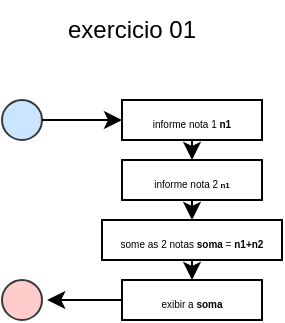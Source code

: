 <mxfile version="26.0.11" pages="21">
  <diagram name="exercicio-01.drawio" id="odBKDdz_mhqOkvt4z6rM">
    <mxGraphModel dx="1214" dy="710" grid="1" gridSize="10" guides="1" tooltips="1" connect="1" arrows="1" fold="1" page="1" pageScale="1" pageWidth="827" pageHeight="1169" math="0" shadow="0">
      <root>
        <mxCell id="0" />
        <mxCell id="1" parent="0" />
        <mxCell id="mH19OYw9FRsbF-mBAN0N-1" value="" style="ellipse;whiteSpace=wrap;html=1;aspect=fixed;fillColor=#cce5ff;strokeColor=#36393d;" parent="1" vertex="1">
          <mxGeometry x="50" y="210" width="20" height="20" as="geometry" />
        </mxCell>
        <mxCell id="mH19OYw9FRsbF-mBAN0N-3" value="" style="ellipse;whiteSpace=wrap;html=1;aspect=fixed;fillColor=#ffcccc;strokeColor=#36393d;" parent="1" vertex="1">
          <mxGeometry x="50" y="300" width="20" height="20" as="geometry" />
        </mxCell>
        <mxCell id="mH19OYw9FRsbF-mBAN0N-6" value="&lt;div&gt;&lt;font style=&quot;font-size: 5px;&quot;&gt;&lt;font&gt;informe nota 1&amp;nbsp;&lt;b&gt;n1&lt;/b&gt;&lt;/font&gt;&lt;/font&gt;&lt;/div&gt;" style="rounded=0;whiteSpace=wrap;html=1;" parent="1" vertex="1">
          <mxGeometry x="110" y="210" width="70" height="20" as="geometry" />
        </mxCell>
        <mxCell id="mH19OYw9FRsbF-mBAN0N-14" style="edgeStyle=orthogonalEdgeStyle;rounded=0;orthogonalLoop=1;jettySize=auto;html=1;exitX=0.5;exitY=1;exitDx=0;exitDy=0;entryX=0.5;entryY=0;entryDx=0;entryDy=0;" parent="1" source="mH19OYw9FRsbF-mBAN0N-7" target="mH19OYw9FRsbF-mBAN0N-8" edge="1">
          <mxGeometry relative="1" as="geometry" />
        </mxCell>
        <mxCell id="mH19OYw9FRsbF-mBAN0N-7" value="&lt;div&gt;&lt;font style=&quot;font-size: 5px;&quot;&gt;&lt;font&gt;informe nota 2&lt;/font&gt;&lt;/font&gt;&lt;font style=&quot;font-size: 4px;&quot;&gt;&lt;b&gt; n1&lt;br&gt;&lt;/b&gt;&lt;/font&gt;&lt;/div&gt;" style="rounded=0;whiteSpace=wrap;html=1;" parent="1" vertex="1">
          <mxGeometry x="110" y="240" width="70" height="20" as="geometry" />
        </mxCell>
        <mxCell id="mH19OYw9FRsbF-mBAN0N-18" style="edgeStyle=orthogonalEdgeStyle;rounded=0;orthogonalLoop=1;jettySize=auto;html=1;exitX=0.5;exitY=1;exitDx=0;exitDy=0;entryX=0.5;entryY=0;entryDx=0;entryDy=0;" parent="1" source="mH19OYw9FRsbF-mBAN0N-8" target="mH19OYw9FRsbF-mBAN0N-9" edge="1">
          <mxGeometry relative="1" as="geometry" />
        </mxCell>
        <mxCell id="mH19OYw9FRsbF-mBAN0N-8" value="&lt;font style=&quot;font-size: 5px;&quot;&gt;some as 2 notas&lt;font&gt;&lt;b&gt; soma&lt;/b&gt; = &lt;b&gt;n1+n2&lt;br&gt;&lt;/b&gt;&lt;/font&gt;&lt;/font&gt;" style="rounded=0;whiteSpace=wrap;html=1;" parent="1" vertex="1">
          <mxGeometry x="100" y="270" width="90" height="20" as="geometry" />
        </mxCell>
        <mxCell id="mH19OYw9FRsbF-mBAN0N-9" value="&lt;font style=&quot;font-size: 5px;&quot;&gt;&lt;font&gt;exibir a &lt;/font&gt;&lt;/font&gt;&lt;font style=&quot;font-size: 5px;&quot;&gt;&lt;font&gt;&lt;b&gt;soma&lt;/b&gt;&lt;/font&gt;&lt;/font&gt;" style="rounded=0;whiteSpace=wrap;html=1;" parent="1" vertex="1">
          <mxGeometry x="110" y="300" width="70" height="20" as="geometry" />
        </mxCell>
        <mxCell id="mH19OYw9FRsbF-mBAN0N-10" value="" style="endArrow=classic;html=1;rounded=0;exitX=1;exitY=0.5;exitDx=0;exitDy=0;" parent="1" source="mH19OYw9FRsbF-mBAN0N-1" edge="1">
          <mxGeometry width="50" height="50" relative="1" as="geometry">
            <mxPoint x="80" y="220" as="sourcePoint" />
            <mxPoint x="110" y="220" as="targetPoint" />
            <Array as="points" />
          </mxGeometry>
        </mxCell>
        <mxCell id="mH19OYw9FRsbF-mBAN0N-11" value="" style="endArrow=classic;html=1;rounded=0;entryX=0.5;entryY=0;entryDx=0;entryDy=0;exitX=0.5;exitY=1;exitDx=0;exitDy=0;" parent="1" source="mH19OYw9FRsbF-mBAN0N-6" target="mH19OYw9FRsbF-mBAN0N-7" edge="1">
          <mxGeometry width="50" height="50" relative="1" as="geometry">
            <mxPoint x="110" y="280" as="sourcePoint" />
            <mxPoint x="160" y="230" as="targetPoint" />
          </mxGeometry>
        </mxCell>
        <mxCell id="mH19OYw9FRsbF-mBAN0N-19" style="edgeStyle=orthogonalEdgeStyle;rounded=0;orthogonalLoop=1;jettySize=auto;html=1;exitX=0;exitY=0.5;exitDx=0;exitDy=0;entryX=1.128;entryY=0.541;entryDx=0;entryDy=0;entryPerimeter=0;" parent="1" source="mH19OYw9FRsbF-mBAN0N-9" target="mH19OYw9FRsbF-mBAN0N-3" edge="1">
          <mxGeometry relative="1" as="geometry" />
        </mxCell>
        <mxCell id="Rqb-leWPYzyAGuMrKzU2-1" value="exercicio 01" style="text;html=1;align=center;verticalAlign=middle;whiteSpace=wrap;rounded=0;" parent="1" vertex="1">
          <mxGeometry x="60" y="160" width="110" height="30" as="geometry" />
        </mxCell>
      </root>
    </mxGraphModel>
  </diagram>
  <diagram id="MSV0oqLq2g3BzFBuvomD" name="exercicio-02.drawio">
    <mxGraphModel dx="2041" dy="744" grid="1" gridSize="10" guides="1" tooltips="1" connect="1" arrows="1" fold="1" page="1" pageScale="1" pageWidth="827" pageHeight="1169" math="0" shadow="0">
      <root>
        <mxCell id="0" />
        <mxCell id="1" parent="0" />
        <mxCell id="Sqghr4lT5m_os5OgyRjL-1" value="exercicio 02" style="text;html=1;align=center;verticalAlign=middle;whiteSpace=wrap;rounded=0;" parent="1" vertex="1">
          <mxGeometry x="80" y="90" width="140" height="30" as="geometry" />
        </mxCell>
        <mxCell id="Sqghr4lT5m_os5OgyRjL-9" style="edgeStyle=orthogonalEdgeStyle;rounded=0;orthogonalLoop=1;jettySize=auto;html=1;" parent="1" source="Sqghr4lT5m_os5OgyRjL-2" target="Sqghr4lT5m_os5OgyRjL-3" edge="1">
          <mxGeometry relative="1" as="geometry" />
        </mxCell>
        <mxCell id="Sqghr4lT5m_os5OgyRjL-2" value="" style="ellipse;whiteSpace=wrap;html=1;aspect=fixed;fillColor=#b0e3e6;strokeColor=#0e8088;" parent="1" vertex="1">
          <mxGeometry x="-250" y="160" width="60" height="60" as="geometry" />
        </mxCell>
        <mxCell id="tbJQgWA-J9JKR2PeIjqm-1" style="edgeStyle=orthogonalEdgeStyle;rounded=0;orthogonalLoop=1;jettySize=auto;html=1;" parent="1" source="Sqghr4lT5m_os5OgyRjL-3" edge="1">
          <mxGeometry relative="1" as="geometry">
            <mxPoint x="-10" y="190" as="targetPoint" />
          </mxGeometry>
        </mxCell>
        <mxCell id="Sqghr4lT5m_os5OgyRjL-3" value="&lt;div&gt;receba nota 1&lt;/div&gt;&lt;div&gt;&lt;br&gt;&lt;/div&gt;&lt;b&gt;nota1&lt;/b&gt;" style="rounded=0;whiteSpace=wrap;html=1;" parent="1" vertex="1">
          <mxGeometry x="-160" y="160" width="120" height="60" as="geometry" />
        </mxCell>
        <mxCell id="tbJQgWA-J9JKR2PeIjqm-2" style="edgeStyle=orthogonalEdgeStyle;rounded=0;orthogonalLoop=1;jettySize=auto;html=1;entryX=0;entryY=0.5;entryDx=0;entryDy=0;" parent="1" source="Sqghr4lT5m_os5OgyRjL-4" target="Sqghr4lT5m_os5OgyRjL-5" edge="1">
          <mxGeometry relative="1" as="geometry" />
        </mxCell>
        <mxCell id="Sqghr4lT5m_os5OgyRjL-4" value="&lt;div&gt;informe nota 2&lt;/div&gt;&lt;div&gt;&lt;b&gt;nota2&lt;/b&gt;&lt;br&gt;&lt;/div&gt;" style="rounded=0;whiteSpace=wrap;html=1;" parent="1" vertex="1">
          <mxGeometry x="-6.5" y="160" width="120" height="60" as="geometry" />
        </mxCell>
        <mxCell id="tbJQgWA-J9JKR2PeIjqm-3" style="edgeStyle=orthogonalEdgeStyle;rounded=0;orthogonalLoop=1;jettySize=auto;html=1;entryX=0;entryY=0.5;entryDx=0;entryDy=0;" parent="1" source="Sqghr4lT5m_os5OgyRjL-5" target="Sqghr4lT5m_os5OgyRjL-6" edge="1">
          <mxGeometry relative="1" as="geometry" />
        </mxCell>
        <mxCell id="Sqghr4lT5m_os5OgyRjL-5" value="&lt;div&gt;somar as 2 notas&lt;/div&gt;&lt;div&gt;&lt;b&gt;soma&lt;/b&gt;&lt;br&gt;&lt;/div&gt;" style="rounded=0;whiteSpace=wrap;html=1;" parent="1" vertex="1">
          <mxGeometry x="170" y="160" width="120" height="60" as="geometry" />
        </mxCell>
        <mxCell id="Sqghr4lT5m_os5OgyRjL-14" style="edgeStyle=orthogonalEdgeStyle;rounded=0;orthogonalLoop=1;jettySize=auto;html=1;" parent="1" source="Sqghr4lT5m_os5OgyRjL-6" target="Sqghr4lT5m_os5OgyRjL-7" edge="1">
          <mxGeometry relative="1" as="geometry" />
        </mxCell>
        <mxCell id="Sqghr4lT5m_os5OgyRjL-6" value="&lt;div&gt;dividir a soma por 2&lt;/div&gt;&lt;div&gt;&lt;b&gt;media= soma/ 2&lt;/b&gt;&lt;br&gt;&lt;/div&gt;" style="rounded=0;whiteSpace=wrap;html=1;" parent="1" vertex="1">
          <mxGeometry x="330" y="160" width="120" height="60" as="geometry" />
        </mxCell>
        <mxCell id="Sqghr4lT5m_os5OgyRjL-16" style="edgeStyle=orthogonalEdgeStyle;rounded=0;orthogonalLoop=1;jettySize=auto;html=1;exitX=0.563;exitY=0.059;exitDx=0;exitDy=0;entryX=0.5;entryY=1;entryDx=0;entryDy=0;exitPerimeter=0;" parent="1" source="Sqghr4lT5m_os5OgyRjL-7" target="Sqghr4lT5m_os5OgyRjL-15" edge="1">
          <mxGeometry relative="1" as="geometry">
            <Array as="points">
              <mxPoint x="530" y="155" />
              <mxPoint x="530" y="50" />
              <mxPoint x="740" y="50" />
            </Array>
          </mxGeometry>
        </mxCell>
        <mxCell id="Sqghr4lT5m_os5OgyRjL-7" value="" style="rhombus;whiteSpace=wrap;html=1;" parent="1" vertex="1">
          <mxGeometry x="490" y="150" width="80" height="80" as="geometry" />
        </mxCell>
        <mxCell id="Sqghr4lT5m_os5OgyRjL-8" value="" style="endArrow=classic;html=1;rounded=0;entryX=0;entryY=0.5;entryDx=0;entryDy=0;exitX=0.5;exitY=1;exitDx=0;exitDy=0;" parent="1" source="Sqghr4lT5m_os5OgyRjL-7" target="Sqghr4lT5m_os5OgyRjL-17" edge="1">
          <mxGeometry width="50" height="50" relative="1" as="geometry">
            <mxPoint x="530" y="270" as="sourcePoint" />
            <mxPoint x="620" y="549.66" as="targetPoint" />
            <Array as="points">
              <mxPoint x="530" y="350" />
            </Array>
          </mxGeometry>
        </mxCell>
        <mxCell id="Sqghr4lT5m_os5OgyRjL-22" style="edgeStyle=orthogonalEdgeStyle;rounded=0;orthogonalLoop=1;jettySize=auto;html=1;" parent="1" source="Sqghr4lT5m_os5OgyRjL-15" target="Sqghr4lT5m_os5OgyRjL-21" edge="1">
          <mxGeometry relative="1" as="geometry" />
        </mxCell>
        <mxCell id="Sqghr4lT5m_os5OgyRjL-15" value="exibir &quot;#partiu estagio&quot;" style="whiteSpace=wrap;html=1;" parent="1" vertex="1">
          <mxGeometry x="680" y="20" width="120" height="60" as="geometry" />
        </mxCell>
        <mxCell id="Sqghr4lT5m_os5OgyRjL-23" style="edgeStyle=orthogonalEdgeStyle;rounded=0;orthogonalLoop=1;jettySize=auto;html=1;entryX=0.5;entryY=1;entryDx=0;entryDy=0;" parent="1" source="Sqghr4lT5m_os5OgyRjL-17" target="Sqghr4lT5m_os5OgyRjL-21" edge="1">
          <mxGeometry relative="1" as="geometry" />
        </mxCell>
        <mxCell id="Sqghr4lT5m_os5OgyRjL-17" value="exibir &quot;#partiutentardenovo&quot;" style="whiteSpace=wrap;html=1;" parent="1" vertex="1">
          <mxGeometry x="680" y="320" width="120" height="60" as="geometry" />
        </mxCell>
        <mxCell id="Sqghr4lT5m_os5OgyRjL-19" value="&lt;b&gt;media&lt;/b&gt; &amp;lt;5" style="text;html=1;align=center;verticalAlign=middle;resizable=0;points=[];autosize=1;strokeColor=none;fillColor=none;" parent="1" vertex="1">
          <mxGeometry x="565" y="320" width="80" height="30" as="geometry" />
        </mxCell>
        <mxCell id="Sqghr4lT5m_os5OgyRjL-21" value="" style="ellipse;whiteSpace=wrap;html=1;aspect=fixed;fillColor=#fad9d5;strokeColor=#ae4132;" parent="1" vertex="1">
          <mxGeometry x="710" y="190" width="60" height="60" as="geometry" />
        </mxCell>
        <mxCell id="Sqghr4lT5m_os5OgyRjL-18" value="&lt;b&gt;media&lt;/b&gt; &amp;gt;= 5" style="text;html=1;align=center;verticalAlign=middle;resizable=0;points=[];autosize=1;strokeColor=none;fillColor=none;" parent="1" vertex="1">
          <mxGeometry x="565" y="20" width="90" height="30" as="geometry" />
        </mxCell>
      </root>
    </mxGraphModel>
  </diagram>
  <diagram id="WACKkIkeVgg5b0uH3_Qu" name="exercicio-03.drawio">
    <mxGraphModel grid="1" page="1" gridSize="10" guides="1" tooltips="1" connect="1" arrows="1" fold="1" pageScale="1" pageWidth="827" pageHeight="1169" math="0" shadow="0">
      <root>
        <mxCell id="0" />
        <mxCell id="1" parent="0" />
        <mxCell id="H2MwgGAQFb4wonvI_Aj8-1" value="&lt;strong&gt;3.&lt;/strong&gt; Crie um diagrama de atividade que represente o seguinte programa:&lt;br&gt;&lt;strong&gt;a)&lt;/strong&gt; O usuário informa seu sexo e sua idade&lt;br&gt;&lt;strong&gt;b)&lt;/strong&gt; Caso seja homem e menor de 18 anos, exiba &quot;Você é homem e menino&quot;&lt;br&gt;&lt;strong&gt;c) &lt;/strong&gt;Caso seja homem e idade a partir de 18 anos, exiba &quot;Você é homem maior de idade&quot;&lt;br&gt;&lt;strong&gt;d)&lt;/strong&gt; Caso seja mulher e menor de 18 anos, exiba &quot;Você é mulher e menina&quot;&lt;br&gt;&lt;strong&gt;e)&lt;/strong&gt; Caso seja mulher e idade a partir de 18 anos, exiba &quot;Você é mulher maior de idade&quot;" style="text;html=1;align=center;verticalAlign=middle;resizable=0;points=[];autosize=1;strokeColor=none;fillColor=none;" vertex="1" parent="1">
          <mxGeometry x="-120" y="50" width="490" height="100" as="geometry" />
        </mxCell>
        <mxCell id="H2MwgGAQFb4wonvI_Aj8-15" style="edgeStyle=orthogonalEdgeStyle;rounded=0;orthogonalLoop=1;jettySize=auto;html=1;entryX=0;entryY=0.5;entryDx=0;entryDy=0;" edge="1" parent="1" source="H2MwgGAQFb4wonvI_Aj8-2" target="H2MwgGAQFb4wonvI_Aj8-5">
          <mxGeometry relative="1" as="geometry" />
        </mxCell>
        <mxCell id="H2MwgGAQFb4wonvI_Aj8-2" value="" style="ellipse;whiteSpace=wrap;html=1;aspect=fixed;fillColor=#b0e3e6;strokeColor=#0e8088;" vertex="1" parent="1">
          <mxGeometry x="-180" y="270" width="60" height="60" as="geometry" />
        </mxCell>
        <mxCell id="H2MwgGAQFb4wonvI_Aj8-4" value="" style="ellipse;whiteSpace=wrap;html=1;aspect=fixed;fillColor=#fad9d5;strokeColor=#ae4132;" vertex="1" parent="1">
          <mxGeometry x="760" y="260" width="60" height="60" as="geometry" />
        </mxCell>
        <mxCell id="H2MwgGAQFb4wonvI_Aj8-14" style="edgeStyle=orthogonalEdgeStyle;rounded=0;orthogonalLoop=1;jettySize=auto;html=1;entryX=0;entryY=0.5;entryDx=0;entryDy=0;" edge="1" parent="1" source="H2MwgGAQFb4wonvI_Aj8-5" target="H2MwgGAQFb4wonvI_Aj8-6">
          <mxGeometry relative="1" as="geometry" />
        </mxCell>
        <mxCell id="H2MwgGAQFb4wonvI_Aj8-5" value="&lt;div&gt;receba sexo&lt;/div&gt;&lt;div&gt;&lt;br&gt;&lt;/div&gt;&lt;div&gt;&lt;b&gt;sexo&lt;/b&gt;&lt;br&gt;&lt;/div&gt;" style="whiteSpace=wrap;html=1;" vertex="1" parent="1">
          <mxGeometry x="-50" y="270" width="120" height="60" as="geometry" />
        </mxCell>
        <mxCell id="H2MwgGAQFb4wonvI_Aj8-13" style="edgeStyle=orthogonalEdgeStyle;rounded=0;orthogonalLoop=1;jettySize=auto;html=1;entryX=0;entryY=0.5;entryDx=0;entryDy=0;" edge="1" parent="1" source="H2MwgGAQFb4wonvI_Aj8-6" target="H2MwgGAQFb4wonvI_Aj8-7">
          <mxGeometry relative="1" as="geometry" />
        </mxCell>
        <mxCell id="H2MwgGAQFb4wonvI_Aj8-20" style="edgeStyle=orthogonalEdgeStyle;rounded=0;orthogonalLoop=1;jettySize=auto;html=1;" edge="1" parent="1" source="H2MwgGAQFb4wonvI_Aj8-6" target="H2MwgGAQFb4wonvI_Aj8-8">
          <mxGeometry relative="1" as="geometry" />
        </mxCell>
        <mxCell id="H2MwgGAQFb4wonvI_Aj8-6" value="" style="rhombus;whiteSpace=wrap;html=1;" vertex="1" parent="1">
          <mxGeometry x="120" y="260" width="80" height="80" as="geometry" />
        </mxCell>
        <mxCell id="H2MwgGAQFb4wonvI_Aj8-12" style="edgeStyle=orthogonalEdgeStyle;rounded=0;orthogonalLoop=1;jettySize=auto;html=1;entryX=0;entryY=0.5;entryDx=0;entryDy=0;" edge="1" parent="1" source="H2MwgGAQFb4wonvI_Aj8-7" target="H2MwgGAQFb4wonvI_Aj8-10">
          <mxGeometry relative="1" as="geometry" />
        </mxCell>
        <mxCell id="H2MwgGAQFb4wonvI_Aj8-7" value="&lt;div&gt;receba idade&lt;/div&gt;&lt;div&gt;&lt;br&gt;&lt;/div&gt;&lt;div&gt;&lt;b&gt;idade&lt;/b&gt;&lt;br&gt;&lt;/div&gt;" style="whiteSpace=wrap;html=1;" vertex="1" parent="1">
          <mxGeometry x="290" y="270" width="120" height="60" as="geometry" />
        </mxCell>
        <mxCell id="H2MwgGAQFb4wonvI_Aj8-22" style="edgeStyle=orthogonalEdgeStyle;rounded=0;orthogonalLoop=1;jettySize=auto;html=1;entryX=0;entryY=0.5;entryDx=0;entryDy=0;" edge="1" parent="1" source="H2MwgGAQFb4wonvI_Aj8-8" target="H2MwgGAQFb4wonvI_Aj8-21">
          <mxGeometry relative="1" as="geometry" />
        </mxCell>
        <mxCell id="H2MwgGAQFb4wonvI_Aj8-8" value="&lt;div&gt;receba idade&lt;/div&gt;&lt;div&gt;&lt;br&gt;&lt;/div&gt;&lt;div&gt;&lt;b&gt;idade &lt;/b&gt;&lt;br&gt;&lt;/div&gt;" style="whiteSpace=wrap;html=1;" vertex="1" parent="1">
          <mxGeometry x="100" y="420" width="120" height="60" as="geometry" />
        </mxCell>
        <mxCell id="H2MwgGAQFb4wonvI_Aj8-9" value="exiba &#39;Você é homem maior de idade&#39;" style="whiteSpace=wrap;html=1;" vertex="1" parent="1">
          <mxGeometry x="600" y="270" width="120" height="60" as="geometry" />
        </mxCell>
        <mxCell id="H2MwgGAQFb4wonvI_Aj8-11" style="edgeStyle=orthogonalEdgeStyle;rounded=0;orthogonalLoop=1;jettySize=auto;html=1;entryX=0;entryY=0.5;entryDx=0;entryDy=0;" edge="1" parent="1" source="H2MwgGAQFb4wonvI_Aj8-10" target="H2MwgGAQFb4wonvI_Aj8-9">
          <mxGeometry relative="1" as="geometry" />
        </mxCell>
        <mxCell id="H2MwgGAQFb4wonvI_Aj8-17" style="edgeStyle=orthogonalEdgeStyle;rounded=0;orthogonalLoop=1;jettySize=auto;html=1;entryX=0.5;entryY=1;entryDx=0;entryDy=0;" edge="1" parent="1" source="H2MwgGAQFb4wonvI_Aj8-10" target="H2MwgGAQFb4wonvI_Aj8-16">
          <mxGeometry relative="1" as="geometry" />
        </mxCell>
        <mxCell id="H2MwgGAQFb4wonvI_Aj8-10" value="" style="rhombus;whiteSpace=wrap;html=1;" vertex="1" parent="1">
          <mxGeometry x="430" y="260" width="80" height="80" as="geometry" />
        </mxCell>
        <mxCell id="H2MwgGAQFb4wonvI_Aj8-31" style="edgeStyle=orthogonalEdgeStyle;rounded=0;orthogonalLoop=1;jettySize=auto;html=1;entryX=0.5;entryY=0;entryDx=0;entryDy=0;" edge="1" parent="1" source="H2MwgGAQFb4wonvI_Aj8-16" target="H2MwgGAQFb4wonvI_Aj8-4">
          <mxGeometry relative="1" as="geometry" />
        </mxCell>
        <mxCell id="H2MwgGAQFb4wonvI_Aj8-16" value="exiba &#39;&#39;Você é homem e menino&quot;&quot;" style="whiteSpace=wrap;html=1;" vertex="1" parent="1">
          <mxGeometry x="410" y="140" width="120" height="60" as="geometry" />
        </mxCell>
        <mxCell id="H2MwgGAQFb4wonvI_Aj8-18" value="&lt;b&gt;idade&lt;/b&gt; &amp;lt; 18" style="text;html=1;align=center;verticalAlign=middle;resizable=0;points=[];autosize=1;strokeColor=none;fillColor=none;" vertex="1" parent="1">
          <mxGeometry x="510" y="270" width="80" height="30" as="geometry" />
        </mxCell>
        <mxCell id="H2MwgGAQFb4wonvI_Aj8-19" value="&lt;b&gt;idade&lt;/b&gt; &amp;gt;= 18" style="text;html=1;align=center;verticalAlign=middle;resizable=0;points=[];autosize=1;strokeColor=none;fillColor=none;" vertex="1" parent="1">
          <mxGeometry x="380" y="218" width="90" height="30" as="geometry" />
        </mxCell>
        <mxCell id="H2MwgGAQFb4wonvI_Aj8-26" style="edgeStyle=orthogonalEdgeStyle;rounded=0;orthogonalLoop=1;jettySize=auto;html=1;entryX=0.5;entryY=0;entryDx=0;entryDy=0;" edge="1" parent="1" source="H2MwgGAQFb4wonvI_Aj8-21" target="H2MwgGAQFb4wonvI_Aj8-25">
          <mxGeometry relative="1" as="geometry" />
        </mxCell>
        <mxCell id="H2MwgGAQFb4wonvI_Aj8-27" style="edgeStyle=orthogonalEdgeStyle;rounded=0;orthogonalLoop=1;jettySize=auto;html=1;entryX=0;entryY=0.5;entryDx=0;entryDy=0;" edge="1" parent="1" source="H2MwgGAQFb4wonvI_Aj8-21" target="H2MwgGAQFb4wonvI_Aj8-23">
          <mxGeometry relative="1" as="geometry" />
        </mxCell>
        <mxCell id="H2MwgGAQFb4wonvI_Aj8-21" value="" style="rhombus;whiteSpace=wrap;html=1;" vertex="1" parent="1">
          <mxGeometry x="280" y="410" width="80" height="80" as="geometry" />
        </mxCell>
        <mxCell id="H2MwgGAQFb4wonvI_Aj8-23" value="exiba &#39;Você é mulher maior de idade&#39;" style="whiteSpace=wrap;html=1;" vertex="1" parent="1">
          <mxGeometry x="460" y="420" width="120" height="60" as="geometry" />
        </mxCell>
        <mxCell id="H2MwgGAQFb4wonvI_Aj8-28" style="edgeStyle=orthogonalEdgeStyle;rounded=0;orthogonalLoop=1;jettySize=auto;html=1;entryX=0.5;entryY=1;entryDx=0;entryDy=0;" edge="1" parent="1" source="H2MwgGAQFb4wonvI_Aj8-25" target="H2MwgGAQFb4wonvI_Aj8-4">
          <mxGeometry relative="1" as="geometry">
            <mxPoint x="790" y="390.0" as="targetPoint" />
          </mxGeometry>
        </mxCell>
        <mxCell id="H2MwgGAQFb4wonvI_Aj8-25" value="exiba &#39;Você é mulher menina&#39;" style="whiteSpace=wrap;html=1;" vertex="1" parent="1">
          <mxGeometry x="260" y="555" width="120" height="60" as="geometry" />
        </mxCell>
        <mxCell id="H2MwgGAQFb4wonvI_Aj8-29" style="edgeStyle=orthogonalEdgeStyle;rounded=0;orthogonalLoop=1;jettySize=auto;html=1;entryX=0.009;entryY=0.682;entryDx=0;entryDy=0;entryPerimeter=0;" edge="1" parent="1" source="H2MwgGAQFb4wonvI_Aj8-9" target="H2MwgGAQFb4wonvI_Aj8-4">
          <mxGeometry relative="1" as="geometry" />
        </mxCell>
        <mxCell id="H2MwgGAQFb4wonvI_Aj8-30" style="edgeStyle=orthogonalEdgeStyle;rounded=0;orthogonalLoop=1;jettySize=auto;html=1;entryX=0.228;entryY=0.934;entryDx=0;entryDy=0;entryPerimeter=0;" edge="1" parent="1" source="H2MwgGAQFb4wonvI_Aj8-23" target="H2MwgGAQFb4wonvI_Aj8-4">
          <mxGeometry relative="1" as="geometry" />
        </mxCell>
        <mxCell id="H2MwgGAQFb4wonvI_Aj8-32" value="&lt;b&gt;idade&lt;/b&gt; &amp;gt;= 18" style="text;html=1;align=center;verticalAlign=middle;resizable=0;points=[];autosize=1;strokeColor=none;fillColor=none;" vertex="1" parent="1">
          <mxGeometry x="360" y="420" width="90" height="30" as="geometry" />
        </mxCell>
        <mxCell id="H2MwgGAQFb4wonvI_Aj8-33" value="&lt;b&gt;idade&lt;/b&gt; &amp;lt; 18" style="text;html=1;align=center;verticalAlign=middle;resizable=0;points=[];autosize=1;strokeColor=none;fillColor=none;" vertex="1" parent="1">
          <mxGeometry x="320" y="498" width="80" height="30" as="geometry" />
        </mxCell>
        <mxCell id="c-r2g7OicydbhJ54xNB6-1" value="&lt;b&gt;sexo&lt;/b&gt; = homen" style="text;html=1;align=center;verticalAlign=middle;resizable=0;points=[];autosize=1;strokeColor=none;fillColor=none;" vertex="1" parent="1">
          <mxGeometry x="190" y="270" width="100" height="30" as="geometry" />
        </mxCell>
        <mxCell id="c-r2g7OicydbhJ54xNB6-2" value="&lt;b&gt;sexo&lt;/b&gt; = mulher" style="text;html=1;align=center;verticalAlign=middle;resizable=0;points=[];autosize=1;strokeColor=none;fillColor=none;" vertex="1" parent="1">
          <mxGeometry x="160" y="360" width="100" height="30" as="geometry" />
        </mxCell>
      </root>
    </mxGraphModel>
  </diagram>
  <diagram id="QhDjG1gyC-ri0UIHNXJo" name="exercicio-04.drawio">
    <mxGraphModel grid="1" page="1" gridSize="10" guides="1" tooltips="1" connect="1" arrows="1" fold="1" pageScale="1" pageWidth="827" pageHeight="1169" math="0" shadow="0">
      <root>
        <mxCell id="0" />
        <mxCell id="1" parent="0" />
        <mxCell id="ICzmjnD3O4tIsd7ec1tc-1" value="&lt;strong&gt;4.&lt;/strong&gt; Crie um diagrama de atividade que represente o seguinte programa:&lt;br&gt;&lt;strong&gt;a)&lt;/strong&gt;&lt;br/&gt; Leia o estado brasileiro onde o usuário nasceu. Só aceite estados &lt;br/&gt;válidos, insistindo novamente até que seja informado um estado &lt;br/&gt;brasileiro&lt;br&gt;&lt;strong&gt;b)&lt;/strong&gt; Leia a quantidade de filhos que o &lt;br/&gt;usuário tem, porém, ela deve ficar entre 0 e 15. Caso contrário, insista&lt;br/&gt; novamente até que fique.&lt;br&gt;&lt;strong&gt;c) &lt;/strong&gt;Caso a quantidade de filhos for 3, exiba &quot;#nãotemtv #nãoteminternet #nãotemvideogame&quot;.&lt;br&gt;&lt;strong&gt;d)&lt;/strong&gt; Caso a quantidade de filhos for 2, exiba &quot;#nãotemtv&quot;.&lt;br&gt;&lt;strong&gt;e)&lt;/strong&gt; Caso a quantidade de filhos for 1, exiba &quot;#nãotemvideogame&quot;.&lt;br&gt;&lt;strong&gt;f) &lt;/strong&gt;Caso não tenha filhos, exiba &quot;#tv #internet #videogame&quot;&lt;br&gt;&lt;strong&gt;g)&lt;/strong&gt; Caso a quantidade de filhos for mais de 3, exiba &quot;#cresceiemultiplicaivos&quot;" style="text;html=1;align=center;verticalAlign=middle;resizable=0;points=[];autosize=1;strokeColor=none;fillColor=none;" vertex="1" parent="1">
          <mxGeometry x="11" y="123" width="520" height="200" as="geometry" />
        </mxCell>
        <mxCell id="ICzmjnD3O4tIsd7ec1tc-17" style="edgeStyle=orthogonalEdgeStyle;rounded=0;orthogonalLoop=1;jettySize=auto;html=1;" edge="1" parent="1" source="ICzmjnD3O4tIsd7ec1tc-2" target="ICzmjnD3O4tIsd7ec1tc-4">
          <mxGeometry relative="1" as="geometry" />
        </mxCell>
        <mxCell id="ICzmjnD3O4tIsd7ec1tc-2" value="" style="ellipse;whiteSpace=wrap;html=1;aspect=fixed;fillColor=#b0e3e6;strokeColor=#0e8088;" vertex="1" parent="1">
          <mxGeometry x="210" y="480" width="60" height="60" as="geometry" />
        </mxCell>
        <mxCell id="ICzmjnD3O4tIsd7ec1tc-3" value="" style="ellipse;whiteSpace=wrap;html=1;aspect=fixed;fillColor=#fad9d5;strokeColor=#ae4132;" vertex="1" parent="1">
          <mxGeometry x="1540" y="500" width="60" height="60" as="geometry" />
        </mxCell>
        <mxCell id="ICzmjnD3O4tIsd7ec1tc-7" value="" style="edgeStyle=orthogonalEdgeStyle;rounded=0;orthogonalLoop=1;jettySize=auto;html=1;" edge="1" parent="1" source="ICzmjnD3O4tIsd7ec1tc-4" target="ICzmjnD3O4tIsd7ec1tc-6">
          <mxGeometry relative="1" as="geometry" />
        </mxCell>
        <mxCell id="ICzmjnD3O4tIsd7ec1tc-4" value="&lt;div&gt;receba estado do usuario&lt;/div&gt;&lt;div&gt;&lt;br&gt;&lt;/div&gt;&lt;div&gt;&lt;b&gt;estado&lt;/b&gt;&lt;br&gt;&lt;/div&gt;" style="rounded=0;whiteSpace=wrap;html=1;" vertex="1" parent="1">
          <mxGeometry x="370" y="480" width="120" height="60" as="geometry" />
        </mxCell>
        <mxCell id="ICzmjnD3O4tIsd7ec1tc-9" style="edgeStyle=orthogonalEdgeStyle;rounded=0;orthogonalLoop=1;jettySize=auto;html=1;entryX=0.5;entryY=1;entryDx=0;entryDy=0;" edge="1" parent="1" source="ICzmjnD3O4tIsd7ec1tc-6" target="ICzmjnD3O4tIsd7ec1tc-4">
          <mxGeometry relative="1" as="geometry">
            <Array as="points">
              <mxPoint x="630" y="600" />
              <mxPoint x="430" y="600" />
            </Array>
          </mxGeometry>
        </mxCell>
        <mxCell id="ICzmjnD3O4tIsd7ec1tc-11" value="" style="edgeStyle=orthogonalEdgeStyle;rounded=0;orthogonalLoop=1;jettySize=auto;html=1;" edge="1" parent="1" source="ICzmjnD3O4tIsd7ec1tc-6" target="ICzmjnD3O4tIsd7ec1tc-10">
          <mxGeometry relative="1" as="geometry" />
        </mxCell>
        <mxCell id="ICzmjnD3O4tIsd7ec1tc-6" value="" style="rhombus;whiteSpace=wrap;html=1;rounded=0;" vertex="1" parent="1">
          <mxGeometry x="590" y="470" width="80" height="80" as="geometry" />
        </mxCell>
        <mxCell id="ICzmjnD3O4tIsd7ec1tc-13" value="" style="edgeStyle=orthogonalEdgeStyle;rounded=0;orthogonalLoop=1;jettySize=auto;html=1;" edge="1" parent="1" source="ICzmjnD3O4tIsd7ec1tc-10" target="ICzmjnD3O4tIsd7ec1tc-12">
          <mxGeometry relative="1" as="geometry" />
        </mxCell>
        <mxCell id="ICzmjnD3O4tIsd7ec1tc-10" value="&lt;div&gt;receba quantidade de filhos&lt;/div&gt;&lt;div&gt;&lt;br&gt;&lt;/div&gt;&lt;div&gt;&lt;b&gt;quantidade de fillhos&lt;/b&gt;&lt;br&gt;&lt;/div&gt;" style="whiteSpace=wrap;html=1;rounded=0;" vertex="1" parent="1">
          <mxGeometry x="730" y="480" width="160" height="60" as="geometry" />
        </mxCell>
        <mxCell id="ICzmjnD3O4tIsd7ec1tc-14" style="edgeStyle=orthogonalEdgeStyle;rounded=0;orthogonalLoop=1;jettySize=auto;html=1;entryX=0.5;entryY=1;entryDx=0;entryDy=0;" edge="1" parent="1" source="ICzmjnD3O4tIsd7ec1tc-12" target="ICzmjnD3O4tIsd7ec1tc-10">
          <mxGeometry relative="1" as="geometry">
            <Array as="points">
              <mxPoint x="1050" y="600" />
              <mxPoint x="810" y="600" />
            </Array>
          </mxGeometry>
        </mxCell>
        <mxCell id="ICzmjnD3O4tIsd7ec1tc-26" value="" style="edgeStyle=orthogonalEdgeStyle;rounded=0;orthogonalLoop=1;jettySize=auto;html=1;" edge="1" parent="1" source="ICzmjnD3O4tIsd7ec1tc-12" target="ICzmjnD3O4tIsd7ec1tc-25">
          <mxGeometry relative="1" as="geometry">
            <Array as="points">
              <mxPoint x="1050" y="350" />
            </Array>
          </mxGeometry>
        </mxCell>
        <mxCell id="ICzmjnD3O4tIsd7ec1tc-35" value="&lt;b&gt;quantidades de filhos&lt;/b&gt; = 0" style="edgeLabel;html=1;align=center;verticalAlign=middle;resizable=0;points=[];" vertex="1" connectable="0" parent="ICzmjnD3O4tIsd7ec1tc-26">
          <mxGeometry x="0.427" y="-2" relative="1" as="geometry">
            <mxPoint y="-2" as="offset" />
          </mxGeometry>
        </mxCell>
        <mxCell id="ICzmjnD3O4tIsd7ec1tc-28" value="" style="edgeStyle=orthogonalEdgeStyle;rounded=0;orthogonalLoop=1;jettySize=auto;html=1;" edge="1" parent="1" source="ICzmjnD3O4tIsd7ec1tc-12" target="ICzmjnD3O4tIsd7ec1tc-27">
          <mxGeometry relative="1" as="geometry">
            <Array as="points">
              <mxPoint x="1080" y="430" />
            </Array>
          </mxGeometry>
        </mxCell>
        <mxCell id="ICzmjnD3O4tIsd7ec1tc-37" value="&lt;b&gt;quantidades de filhos&lt;/b&gt; =1" style="edgeLabel;html=1;align=center;verticalAlign=middle;resizable=0;points=[];" vertex="1" connectable="0" parent="ICzmjnD3O4tIsd7ec1tc-28">
          <mxGeometry x="0.294" y="-3" relative="1" as="geometry">
            <mxPoint y="-3" as="offset" />
          </mxGeometry>
        </mxCell>
        <mxCell id="ICzmjnD3O4tIsd7ec1tc-30" value="" style="edgeStyle=orthogonalEdgeStyle;rounded=0;orthogonalLoop=1;jettySize=auto;html=1;" edge="1" parent="1" source="ICzmjnD3O4tIsd7ec1tc-12" target="ICzmjnD3O4tIsd7ec1tc-29">
          <mxGeometry relative="1" as="geometry" />
        </mxCell>
        <mxCell id="ICzmjnD3O4tIsd7ec1tc-38" value="&lt;b&gt;quantidades de filhos&lt;/b&gt; = 2" style="edgeLabel;html=1;align=center;verticalAlign=middle;resizable=0;points=[];" vertex="1" connectable="0" parent="ICzmjnD3O4tIsd7ec1tc-30">
          <mxGeometry x="0.05" y="1" relative="1" as="geometry">
            <mxPoint x="-5" y="1" as="offset" />
          </mxGeometry>
        </mxCell>
        <mxCell id="ICzmjnD3O4tIsd7ec1tc-33" style="edgeStyle=orthogonalEdgeStyle;rounded=0;orthogonalLoop=1;jettySize=auto;html=1;entryX=0;entryY=0.5;entryDx=0;entryDy=0;" edge="1" parent="1" source="ICzmjnD3O4tIsd7ec1tc-12" target="ICzmjnD3O4tIsd7ec1tc-31">
          <mxGeometry relative="1" as="geometry">
            <Array as="points">
              <mxPoint x="1080" y="590" />
            </Array>
          </mxGeometry>
        </mxCell>
        <mxCell id="ICzmjnD3O4tIsd7ec1tc-39" value="&lt;b&gt;quantidades de filhos&lt;/b&gt; = 3" style="edgeLabel;html=1;align=center;verticalAlign=middle;resizable=0;points=[];" vertex="1" connectable="0" parent="ICzmjnD3O4tIsd7ec1tc-33">
          <mxGeometry x="0.374" y="-4" relative="1" as="geometry">
            <mxPoint x="-16" y="-4" as="offset" />
          </mxGeometry>
        </mxCell>
        <mxCell id="ICzmjnD3O4tIsd7ec1tc-34" style="edgeStyle=orthogonalEdgeStyle;rounded=0;orthogonalLoop=1;jettySize=auto;html=1;entryX=0;entryY=0.5;entryDx=0;entryDy=0;" edge="1" parent="1" source="ICzmjnD3O4tIsd7ec1tc-12" target="ICzmjnD3O4tIsd7ec1tc-32">
          <mxGeometry relative="1" as="geometry">
            <Array as="points">
              <mxPoint x="1050" y="670" />
            </Array>
          </mxGeometry>
        </mxCell>
        <mxCell id="ICzmjnD3O4tIsd7ec1tc-40" value="&lt;b&gt;quantidades de filhos&lt;/b&gt; &amp;gt; 3" style="edgeLabel;html=1;align=center;verticalAlign=middle;resizable=0;points=[];" vertex="1" connectable="0" parent="ICzmjnD3O4tIsd7ec1tc-34">
          <mxGeometry x="0.393" y="-1" relative="1" as="geometry">
            <mxPoint x="5" y="-1" as="offset" />
          </mxGeometry>
        </mxCell>
        <mxCell id="ICzmjnD3O4tIsd7ec1tc-12" value="" style="rhombus;whiteSpace=wrap;html=1;rounded=0;" vertex="1" parent="1">
          <mxGeometry x="1010" y="470" width="80" height="80" as="geometry" />
        </mxCell>
        <mxCell id="ICzmjnD3O4tIsd7ec1tc-15" value="&lt;b&gt;estado = estado valido&lt;br&gt;&lt;/b&gt;" style="text;html=1;align=center;verticalAlign=middle;resizable=0;points=[];autosize=1;strokeColor=none;fillColor=none;" vertex="1" parent="1">
          <mxGeometry x="640" y="550" width="150" height="30" as="geometry" />
        </mxCell>
        <mxCell id="ICzmjnD3O4tIsd7ec1tc-16" value="&lt;b&gt;estado = estado não valido&lt;br&gt;&lt;/b&gt;" style="text;html=1;align=center;verticalAlign=middle;resizable=0;points=[];autosize=1;strokeColor=none;fillColor=none;" vertex="1" parent="1">
          <mxGeometry x="445" y="570" width="180" height="30" as="geometry" />
        </mxCell>
        <mxCell id="ICzmjnD3O4tIsd7ec1tc-21" value="&lt;div&gt;&lt;b&gt;quantidade de filhos&lt;/b&gt; &amp;lt; 0&lt;/div&gt;&lt;div&gt;&lt;b&gt;quantidade de filhos&lt;/b&gt; &amp;gt; 15&lt;br&gt;&lt;/div&gt;" style="text;html=1;align=center;verticalAlign=middle;resizable=0;points=[];autosize=1;strokeColor=none;fillColor=none;" vertex="1" parent="1">
          <mxGeometry x="840" y="560" width="170" height="40" as="geometry" />
        </mxCell>
        <mxCell id="ICzmjnD3O4tIsd7ec1tc-43" style="edgeStyle=orthogonalEdgeStyle;rounded=0;orthogonalLoop=1;jettySize=auto;html=1;entryX=0.5;entryY=0;entryDx=0;entryDy=0;" edge="1" parent="1" source="ICzmjnD3O4tIsd7ec1tc-25" target="ICzmjnD3O4tIsd7ec1tc-3">
          <mxGeometry relative="1" as="geometry">
            <Array as="points">
              <mxPoint x="1590" y="353" />
              <mxPoint x="1590" y="500" />
            </Array>
          </mxGeometry>
        </mxCell>
        <mxCell id="ICzmjnD3O4tIsd7ec1tc-25" value="exiba &quot;#tv #internet #videogame&quot;" style="whiteSpace=wrap;html=1;rounded=0;" vertex="1" parent="1">
          <mxGeometry x="1310" y="323" width="120" height="60" as="geometry" />
        </mxCell>
        <mxCell id="ICzmjnD3O4tIsd7ec1tc-27" value="exiba &quot;#nãotemvideogame&quot;." style="whiteSpace=wrap;html=1;rounded=0;" vertex="1" parent="1">
          <mxGeometry x="1310" y="400" width="120" height="60" as="geometry" />
        </mxCell>
        <mxCell id="ICzmjnD3O4tIsd7ec1tc-41" style="edgeStyle=orthogonalEdgeStyle;rounded=0;orthogonalLoop=1;jettySize=auto;html=1;entryX=0;entryY=0.5;entryDx=0;entryDy=0;" edge="1" parent="1" source="ICzmjnD3O4tIsd7ec1tc-29" target="ICzmjnD3O4tIsd7ec1tc-3">
          <mxGeometry relative="1" as="geometry" />
        </mxCell>
        <mxCell id="ICzmjnD3O4tIsd7ec1tc-29" value="exiba &quot;#nãotemtv&quot;." style="whiteSpace=wrap;html=1;rounded=0;" vertex="1" parent="1">
          <mxGeometry x="1310" y="480" width="120" height="60" as="geometry" />
        </mxCell>
        <mxCell id="ICzmjnD3O4tIsd7ec1tc-44" style="edgeStyle=orthogonalEdgeStyle;rounded=0;orthogonalLoop=1;jettySize=auto;html=1;entryX=0;entryY=1;entryDx=0;entryDy=0;" edge="1" parent="1" source="ICzmjnD3O4tIsd7ec1tc-31" target="ICzmjnD3O4tIsd7ec1tc-3">
          <mxGeometry relative="1" as="geometry" />
        </mxCell>
        <mxCell id="ICzmjnD3O4tIsd7ec1tc-31" value="exiba &quot;#nãotemtv #nãoteminternet #nãotemvideogame&quot;." style="whiteSpace=wrap;html=1;rounded=0;" vertex="1" parent="1">
          <mxGeometry x="1310" y="560" width="120" height="60" as="geometry" />
        </mxCell>
        <mxCell id="ICzmjnD3O4tIsd7ec1tc-45" style="edgeStyle=orthogonalEdgeStyle;rounded=0;orthogonalLoop=1;jettySize=auto;html=1;entryX=0.5;entryY=1;entryDx=0;entryDy=0;" edge="1" parent="1" source="ICzmjnD3O4tIsd7ec1tc-32" target="ICzmjnD3O4tIsd7ec1tc-3">
          <mxGeometry relative="1" as="geometry" />
        </mxCell>
        <mxCell id="ICzmjnD3O4tIsd7ec1tc-32" value="exiba &quot;#cresceiemultiplicaivos&quot;" style="whiteSpace=wrap;html=1;rounded=0;" vertex="1" parent="1">
          <mxGeometry x="1310" y="640" width="120" height="60" as="geometry" />
        </mxCell>
        <mxCell id="ICzmjnD3O4tIsd7ec1tc-42" style="edgeStyle=orthogonalEdgeStyle;rounded=0;orthogonalLoop=1;jettySize=auto;html=1;" edge="1" parent="1" source="ICzmjnD3O4tIsd7ec1tc-27" target="ICzmjnD3O4tIsd7ec1tc-3">
          <mxGeometry relative="1" as="geometry">
            <Array as="points">
              <mxPoint x="1560" y="430" />
            </Array>
          </mxGeometry>
        </mxCell>
      </root>
    </mxGraphModel>
  </diagram>
  <diagram id="ROmAJivdjMYG-WDm_8Pl" name="exercicio-05.drawio">
    <mxGraphModel grid="1" page="1" gridSize="10" guides="1" tooltips="1" connect="1" arrows="1" fold="1" pageScale="1" pageWidth="827" pageHeight="1169" math="0" shadow="0">
      <root>
        <mxCell id="0" />
        <mxCell id="1" parent="0" />
        <mxCell id="_FehehsnKcrz7Y3z1aij-1" value="&lt;strong&gt;5.&lt;/strong&gt; Crie um diagrama de atividade que represente o seguinte programa:&lt;br&gt;&lt;strong&gt;a)&lt;/strong&gt; O usuário informa quantas horas por noite dorme&lt;br&gt;&lt;strong&gt;b)&lt;/strong&gt; Caso ele durma de 0 a 4, exiba &quot;#zumbi&quot;&lt;br&gt;&lt;strong&gt;c) &lt;/strong&gt;Caso ele durma mais de 4 até menos de 7, exiba &quot;Pouca concentração&quot;&lt;br&gt;&lt;strong&gt;d)&lt;/strong&gt; Caso ele durma de 7 a 9, exiba &quot;Boa concentração&quot;&lt;br&gt;&lt;strong&gt;e)&lt;/strong&gt; Caso ele durma mais de 9, exiba &quot;Olha a preguiça!&quot;" style="text;html=1;align=center;verticalAlign=middle;resizable=0;points=[];autosize=1;strokeColor=none;fillColor=none;" vertex="1" parent="1">
          <mxGeometry x="140" y="210" width="420" height="100" as="geometry" />
        </mxCell>
        <mxCell id="HYzAIRo96eQN_eBc9RfP-2" style="edgeStyle=orthogonalEdgeStyle;rounded=0;orthogonalLoop=1;jettySize=auto;html=1;" edge="1" parent="1" source="HYzAIRo96eQN_eBc9RfP-3" target="HYzAIRo96eQN_eBc9RfP-6">
          <mxGeometry relative="1" as="geometry" />
        </mxCell>
        <mxCell id="HYzAIRo96eQN_eBc9RfP-3" value="" style="ellipse;whiteSpace=wrap;html=1;aspect=fixed;fillColor=#b0e3e6;strokeColor=#0e8088;" vertex="1" parent="1">
          <mxGeometry x="210" y="480" width="60" height="60" as="geometry" />
        </mxCell>
        <mxCell id="HYzAIRo96eQN_eBc9RfP-4" value="" style="ellipse;whiteSpace=wrap;html=1;aspect=fixed;fillColor=#fad9d5;strokeColor=#ae4132;" vertex="1" parent="1">
          <mxGeometry x="1130" y="498.5" width="60" height="60" as="geometry" />
        </mxCell>
        <mxCell id="HYzAIRo96eQN_eBc9RfP-5" value="" style="edgeStyle=orthogonalEdgeStyle;rounded=0;orthogonalLoop=1;jettySize=auto;html=1;" edge="1" parent="1" source="HYzAIRo96eQN_eBc9RfP-6" target="HYzAIRo96eQN_eBc9RfP-23">
          <mxGeometry relative="1" as="geometry">
            <mxPoint x="590" y="510" as="targetPoint" />
          </mxGeometry>
        </mxCell>
        <mxCell id="HYzAIRo96eQN_eBc9RfP-6" value="&lt;div&gt;receba quantas horas o usuario dorme&lt;br&gt;&lt;/div&gt;&lt;div&gt;&lt;br&gt;&lt;/div&gt;&lt;div&gt;&lt;b&gt;horas dormidas&lt;/b&gt;&lt;br&gt;&lt;/div&gt;" style="rounded=0;whiteSpace=wrap;html=1;" vertex="1" parent="1">
          <mxGeometry x="370" y="480" width="120" height="60" as="geometry" />
        </mxCell>
        <mxCell id="HYzAIRo96eQN_eBc9RfP-13" value="" style="edgeStyle=orthogonalEdgeStyle;rounded=0;orthogonalLoop=1;jettySize=auto;html=1;" edge="1" parent="1" source="HYzAIRo96eQN_eBc9RfP-23" target="HYzAIRo96eQN_eBc9RfP-28">
          <mxGeometry relative="1" as="geometry">
            <Array as="points">
              <mxPoint x="640" y="348.5" />
            </Array>
          </mxGeometry>
        </mxCell>
        <mxCell id="HYzAIRo96eQN_eBc9RfP-14" value="&lt;div&gt;&lt;b&gt;horas dormidas &amp;gt; 0&lt;br&gt;&lt;/b&gt;&lt;/div&gt;&lt;div&gt;&lt;b&gt;horas dormidas &amp;lt;= 4&lt;/b&gt;&lt;/div&gt;" style="edgeLabel;html=1;align=center;verticalAlign=middle;resizable=0;points=[];" vertex="1" connectable="0" parent="HYzAIRo96eQN_eBc9RfP-13">
          <mxGeometry x="0.427" y="-2" relative="1" as="geometry">
            <mxPoint y="-2" as="offset" />
          </mxGeometry>
        </mxCell>
        <mxCell id="HYzAIRo96eQN_eBc9RfP-15" value="" style="edgeStyle=orthogonalEdgeStyle;rounded=0;orthogonalLoop=1;jettySize=auto;html=1;" edge="1" parent="1" source="HYzAIRo96eQN_eBc9RfP-23" target="HYzAIRo96eQN_eBc9RfP-29">
          <mxGeometry relative="1" as="geometry">
            <Array as="points">
              <mxPoint x="670" y="460" />
              <mxPoint x="960" y="460" />
            </Array>
          </mxGeometry>
        </mxCell>
        <mxCell id="HYzAIRo96eQN_eBc9RfP-16" value="&lt;div&gt;&lt;br&gt;&lt;b&gt;horas dormidas &amp;gt; 4&lt;/b&gt;&lt;/div&gt;&lt;div&gt;&lt;b&gt;horas dormidas &amp;lt; 7&lt;/b&gt;&lt;/div&gt;" style="edgeLabel;html=1;align=center;verticalAlign=middle;resizable=0;points=[];" vertex="1" connectable="0" parent="HYzAIRo96eQN_eBc9RfP-15">
          <mxGeometry x="0.294" y="-3" relative="1" as="geometry">
            <mxPoint y="-3" as="offset" />
          </mxGeometry>
        </mxCell>
        <mxCell id="HYzAIRo96eQN_eBc9RfP-17" value="" style="edgeStyle=orthogonalEdgeStyle;rounded=0;orthogonalLoop=1;jettySize=auto;html=1;" edge="1" parent="1" source="HYzAIRo96eQN_eBc9RfP-23" target="HYzAIRo96eQN_eBc9RfP-31">
          <mxGeometry relative="1" as="geometry">
            <Array as="points">
              <mxPoint x="670" y="560" />
            </Array>
          </mxGeometry>
        </mxCell>
        <mxCell id="HYzAIRo96eQN_eBc9RfP-18" value="&lt;b&gt;horas dormidas &amp;gt; 7&lt;br&gt;&lt;/b&gt;&lt;b&gt;horas dormidas &amp;lt; = 9&lt;br&gt;&lt;/b&gt;" style="edgeLabel;html=1;align=center;verticalAlign=middle;resizable=0;points=[];" vertex="1" connectable="0" parent="HYzAIRo96eQN_eBc9RfP-17">
          <mxGeometry x="0.05" y="1" relative="1" as="geometry">
            <mxPoint x="-5" y="1" as="offset" />
          </mxGeometry>
        </mxCell>
        <mxCell id="HYzAIRo96eQN_eBc9RfP-19" style="edgeStyle=orthogonalEdgeStyle;rounded=0;orthogonalLoop=1;jettySize=auto;html=1;entryX=0;entryY=0.5;entryDx=0;entryDy=0;" edge="1" parent="1">
          <mxGeometry relative="1" as="geometry">
            <Array as="points">
              <mxPoint x="640" y="659.5" />
            </Array>
            <mxPoint x="640" y="550" as="sourcePoint" />
            <mxPoint x="900" y="660.04" as="targetPoint" />
          </mxGeometry>
        </mxCell>
        <mxCell id="HYzAIRo96eQN_eBc9RfP-20" value="&lt;b&gt;horas dormidas &amp;gt; 9&lt;br&gt;&lt;/b&gt;" style="edgeLabel;html=1;align=center;verticalAlign=middle;resizable=0;points=[];" vertex="1" connectable="0" parent="HYzAIRo96eQN_eBc9RfP-19">
          <mxGeometry x="0.374" y="-4" relative="1" as="geometry">
            <mxPoint x="-16" y="-4" as="offset" />
          </mxGeometry>
        </mxCell>
        <mxCell id="HYzAIRo96eQN_eBc9RfP-23" value="" style="rhombus;whiteSpace=wrap;html=1;rounded=0;" vertex="1" parent="1">
          <mxGeometry x="600" y="468.5" width="80" height="80" as="geometry" />
        </mxCell>
        <mxCell id="HYzAIRo96eQN_eBc9RfP-27" style="edgeStyle=orthogonalEdgeStyle;rounded=0;orthogonalLoop=1;jettySize=auto;html=1;entryX=0.5;entryY=0;entryDx=0;entryDy=0;" edge="1" parent="1" source="HYzAIRo96eQN_eBc9RfP-28" target="HYzAIRo96eQN_eBc9RfP-4">
          <mxGeometry relative="1" as="geometry">
            <Array as="points">
              <mxPoint x="1180" y="351.5" />
              <mxPoint x="1180" y="498.5" />
            </Array>
          </mxGeometry>
        </mxCell>
        <mxCell id="HYzAIRo96eQN_eBc9RfP-28" value="exiba &quot;#zumbi" style="whiteSpace=wrap;html=1;rounded=0;" vertex="1" parent="1">
          <mxGeometry x="900" y="321.5" width="120" height="60" as="geometry" />
        </mxCell>
        <mxCell id="HYzAIRo96eQN_eBc9RfP-29" value="exiba &quot;#puca concentração&quot;." style="whiteSpace=wrap;html=1;rounded=0;" vertex="1" parent="1">
          <mxGeometry x="900" y="430" width="120" height="60" as="geometry" />
        </mxCell>
        <mxCell id="HYzAIRo96eQN_eBc9RfP-37" style="edgeStyle=orthogonalEdgeStyle;rounded=0;orthogonalLoop=1;jettySize=auto;html=1;" edge="1" parent="1" source="HYzAIRo96eQN_eBc9RfP-31">
          <mxGeometry relative="1" as="geometry">
            <mxPoint x="1140" y="560" as="targetPoint" />
            <Array as="points">
              <mxPoint x="1050" y="560" />
              <mxPoint x="1050" y="560" />
            </Array>
          </mxGeometry>
        </mxCell>
        <mxCell id="HYzAIRo96eQN_eBc9RfP-31" value="exiba &quot;#boa concentração&quot;." style="whiteSpace=wrap;html=1;rounded=0;" vertex="1" parent="1">
          <mxGeometry x="900" y="525" width="120" height="60" as="geometry" />
        </mxCell>
        <mxCell id="HYzAIRo96eQN_eBc9RfP-32" style="edgeStyle=orthogonalEdgeStyle;rounded=0;orthogonalLoop=1;jettySize=auto;html=1;" edge="1" parent="1" source="HYzAIRo96eQN_eBc9RfP-33">
          <mxGeometry relative="1" as="geometry">
            <mxPoint x="1160" y="560" as="targetPoint" />
            <Array as="points">
              <mxPoint x="1160" y="660" />
            </Array>
          </mxGeometry>
        </mxCell>
        <mxCell id="HYzAIRo96eQN_eBc9RfP-33" value="exiba &quot;#olha a preguiça&quot;." style="whiteSpace=wrap;html=1;rounded=0;" vertex="1" parent="1">
          <mxGeometry x="900" y="630" width="120" height="60" as="geometry" />
        </mxCell>
        <mxCell id="HYzAIRo96eQN_eBc9RfP-36" style="edgeStyle=orthogonalEdgeStyle;rounded=0;orthogonalLoop=1;jettySize=auto;html=1;" edge="1" parent="1" source="HYzAIRo96eQN_eBc9RfP-29" target="HYzAIRo96eQN_eBc9RfP-4">
          <mxGeometry relative="1" as="geometry">
            <Array as="points">
              <mxPoint x="1150" y="470" />
            </Array>
          </mxGeometry>
        </mxCell>
      </root>
    </mxGraphModel>
  </diagram>
  <diagram id="yYLPJsxExpiZactFo4ae" name="exercicio-06.drawio">
    <mxGraphModel grid="1" page="1" gridSize="10" guides="1" tooltips="1" connect="1" arrows="1" fold="1" pageScale="1" pageWidth="827" pageHeight="1169" math="0" shadow="0">
      <root>
        <mxCell id="0" />
        <mxCell id="1" parent="0" />
        <mxCell id="XwwkohecIutvm5tjigdP-1" value="&lt;strong&gt;6.&lt;/strong&gt; Crie um diagrama de atividade que represente o seguinte programa:&lt;br&gt;&lt;strong&gt;a)&lt;/strong&gt; O usuário informa a frente e a lateral de um terreno retangular&lt;br&gt;&lt;strong&gt;b)&lt;/strong&gt; O programa calcula a área do terreno&lt;br&gt;&lt;strong&gt;c) &lt;/strong&gt;O&#xa; programa exibe&amp;nbsp;“#terrenopequeno” se a área for menor que 100, exibe &#xa;“#terrenomedio” se a área&amp;nbsp; estiver entre 100 e 250 ou exibe &#xa;“#terrenogrande” caso a área for maior que 250" style="text;whiteSpace=wrap;html=1;" vertex="1" parent="1">
          <mxGeometry x="140" y="310" width="410" height="120" as="geometry" />
        </mxCell>
        <mxCell id="XwwkohecIutvm5tjigdP-6" value="" style="edgeStyle=orthogonalEdgeStyle;rounded=0;orthogonalLoop=1;jettySize=auto;html=1;" edge="1" parent="1" source="XwwkohecIutvm5tjigdP-2" target="XwwkohecIutvm5tjigdP-5">
          <mxGeometry relative="1" as="geometry" />
        </mxCell>
        <mxCell id="XwwkohecIutvm5tjigdP-2" value="" style="ellipse;whiteSpace=wrap;html=1;aspect=fixed;fillColor=#b0e3e6;strokeColor=#0e8088;" vertex="1" parent="1">
          <mxGeometry x="80" y="470" width="60" height="60" as="geometry" />
        </mxCell>
        <mxCell id="XwwkohecIutvm5tjigdP-4" value="" style="ellipse;whiteSpace=wrap;html=1;aspect=fixed;fillColor=#fad9d5;strokeColor=#ae4132;" vertex="1" parent="1">
          <mxGeometry x="1290" y="470" width="60" height="60" as="geometry" />
        </mxCell>
        <mxCell id="XwwkohecIutvm5tjigdP-8" value="" style="edgeStyle=orthogonalEdgeStyle;rounded=0;orthogonalLoop=1;jettySize=auto;html=1;" edge="1" parent="1" source="XwwkohecIutvm5tjigdP-5" target="XwwkohecIutvm5tjigdP-7">
          <mxGeometry relative="1" as="geometry" />
        </mxCell>
        <mxCell id="XwwkohecIutvm5tjigdP-5" value="&lt;div&gt;receba lateral do terreno em metros&lt;br&gt;&lt;/div&gt;&lt;div&gt;&lt;br&gt;&lt;/div&gt;&lt;div&gt;&lt;b&gt;lateral&lt;/b&gt;&lt;br&gt;&lt;/div&gt;" style="whiteSpace=wrap;html=1;fillColor=none;" vertex="1" parent="1">
          <mxGeometry x="190" y="470" width="120" height="60" as="geometry" />
        </mxCell>
        <mxCell id="XwwkohecIutvm5tjigdP-10" value="" style="edgeStyle=orthogonalEdgeStyle;rounded=0;orthogonalLoop=1;jettySize=auto;html=1;" edge="1" parent="1" source="XwwkohecIutvm5tjigdP-7" target="XwwkohecIutvm5tjigdP-9">
          <mxGeometry relative="1" as="geometry" />
        </mxCell>
        <mxCell id="XwwkohecIutvm5tjigdP-7" value="&lt;div&gt;receba frente do terreno em metros&lt;br&gt;&lt;/div&gt;&lt;div&gt;&lt;br&gt;&lt;/div&gt;&lt;div&gt;&lt;b&gt;frente&lt;/b&gt;&lt;br&gt;&lt;/div&gt;" style="whiteSpace=wrap;html=1;fillColor=none;" vertex="1" parent="1">
          <mxGeometry x="390" y="470" width="120" height="60" as="geometry" />
        </mxCell>
        <mxCell id="XwwkohecIutvm5tjigdP-12" value="" style="edgeStyle=orthogonalEdgeStyle;rounded=0;orthogonalLoop=1;jettySize=auto;html=1;" edge="1" parent="1" source="XwwkohecIutvm5tjigdP-9" target="XwwkohecIutvm5tjigdP-11">
          <mxGeometry relative="1" as="geometry" />
        </mxCell>
        <mxCell id="XwwkohecIutvm5tjigdP-9" value="&lt;div&gt;calcular area do terreno &lt;br&gt;&lt;/div&gt;&lt;div&gt;&lt;br&gt;&lt;/div&gt;&lt;div&gt;&lt;b&gt;area&lt;/b&gt;&lt;br&gt;&lt;/div&gt;" style="whiteSpace=wrap;html=1;fillColor=none;" vertex="1" parent="1">
          <mxGeometry x="590" y="470" width="120" height="60" as="geometry" />
        </mxCell>
        <mxCell id="XwwkohecIutvm5tjigdP-15" value="" style="edgeStyle=orthogonalEdgeStyle;rounded=0;orthogonalLoop=1;jettySize=auto;html=1;" edge="1" parent="1" source="XwwkohecIutvm5tjigdP-11" target="XwwkohecIutvm5tjigdP-13">
          <mxGeometry relative="1" as="geometry">
            <Array as="points">
              <mxPoint x="850" y="410" />
            </Array>
          </mxGeometry>
        </mxCell>
        <mxCell id="XwwkohecIutvm5tjigdP-20" value="&lt;b&gt;area &amp;lt; 100&lt;/b&gt;" style="edgeLabel;html=1;align=center;verticalAlign=middle;resizable=0;points=[];" vertex="1" connectable="0" parent="XwwkohecIutvm5tjigdP-15">
          <mxGeometry x="0.352" y="3" relative="1" as="geometry">
            <mxPoint as="offset" />
          </mxGeometry>
        </mxCell>
        <mxCell id="XwwkohecIutvm5tjigdP-17" value="" style="edgeStyle=orthogonalEdgeStyle;rounded=0;orthogonalLoop=1;jettySize=auto;html=1;" edge="1" parent="1" source="XwwkohecIutvm5tjigdP-11" target="XwwkohecIutvm5tjigdP-16">
          <mxGeometry relative="1" as="geometry">
            <Array as="points">
              <mxPoint x="850" y="590" />
            </Array>
          </mxGeometry>
        </mxCell>
        <mxCell id="XwwkohecIutvm5tjigdP-23" value="&lt;b&gt;area&lt;/b&gt; &amp;gt; 250" style="edgeLabel;html=1;align=center;verticalAlign=middle;resizable=0;points=[];" vertex="1" connectable="0" parent="XwwkohecIutvm5tjigdP-17">
          <mxGeometry x="0.103" y="-3" relative="1" as="geometry">
            <mxPoint as="offset" />
          </mxGeometry>
        </mxCell>
        <mxCell id="XwwkohecIutvm5tjigdP-19" value="" style="edgeStyle=orthogonalEdgeStyle;rounded=0;orthogonalLoop=1;jettySize=auto;html=1;" edge="1" parent="1" source="XwwkohecIutvm5tjigdP-11" target="XwwkohecIutvm5tjigdP-18">
          <mxGeometry relative="1" as="geometry" />
        </mxCell>
        <mxCell id="XwwkohecIutvm5tjigdP-22" value="&lt;div&gt;&lt;b&gt;area&lt;/b&gt; &amp;gt;= 100&lt;/div&gt;&lt;div&gt;&lt;b&gt;area&lt;/b&gt; &amp;lt;= 250&lt;br&gt;&lt;/div&gt;" style="edgeLabel;html=1;align=center;verticalAlign=middle;resizable=0;points=[];" vertex="1" connectable="0" parent="XwwkohecIutvm5tjigdP-19">
          <mxGeometry x="-0.141" y="-2" relative="1" as="geometry">
            <mxPoint as="offset" />
          </mxGeometry>
        </mxCell>
        <mxCell id="XwwkohecIutvm5tjigdP-11" value="" style="rhombus;whiteSpace=wrap;html=1;fillColor=none;" vertex="1" parent="1">
          <mxGeometry x="810" y="460" width="80" height="80" as="geometry" />
        </mxCell>
        <mxCell id="XwwkohecIutvm5tjigdP-26" style="edgeStyle=orthogonalEdgeStyle;rounded=0;orthogonalLoop=1;jettySize=auto;html=1;" edge="1" parent="1" source="XwwkohecIutvm5tjigdP-13" target="XwwkohecIutvm5tjigdP-4">
          <mxGeometry relative="1" as="geometry" />
        </mxCell>
        <mxCell id="XwwkohecIutvm5tjigdP-13" value="exiba “#terrenopequeno”" style="whiteSpace=wrap;html=1;fillColor=none;" vertex="1" parent="1">
          <mxGeometry x="1070" y="379.5" width="120" height="60" as="geometry" />
        </mxCell>
        <mxCell id="XwwkohecIutvm5tjigdP-27" style="edgeStyle=orthogonalEdgeStyle;rounded=0;orthogonalLoop=1;jettySize=auto;html=1;entryX=0.5;entryY=1;entryDx=0;entryDy=0;" edge="1" parent="1" source="XwwkohecIutvm5tjigdP-16" target="XwwkohecIutvm5tjigdP-4">
          <mxGeometry relative="1" as="geometry" />
        </mxCell>
        <mxCell id="XwwkohecIutvm5tjigdP-16" value="exiba “#terrenogrande”" style="whiteSpace=wrap;html=1;fillColor=none;" vertex="1" parent="1">
          <mxGeometry x="1070" y="560.5" width="120" height="60" as="geometry" />
        </mxCell>
        <mxCell id="XwwkohecIutvm5tjigdP-28" style="edgeStyle=orthogonalEdgeStyle;rounded=0;orthogonalLoop=1;jettySize=auto;html=1;entryX=0;entryY=0.5;entryDx=0;entryDy=0;" edge="1" parent="1" source="XwwkohecIutvm5tjigdP-18" target="XwwkohecIutvm5tjigdP-4">
          <mxGeometry relative="1" as="geometry" />
        </mxCell>
        <mxCell id="XwwkohecIutvm5tjigdP-18" value="exiba “#terrenomédio”" style="whiteSpace=wrap;html=1;fillColor=none;" vertex="1" parent="1">
          <mxGeometry x="1070" y="469.5" width="120" height="60" as="geometry" />
        </mxCell>
      </root>
    </mxGraphModel>
  </diagram>
  <diagram id="tPM48DooB9XJWQZjG9-P" name="exercicio-07.drawio">
    <mxGraphModel grid="1" page="1" gridSize="10" guides="1" tooltips="1" connect="1" arrows="1" fold="1" pageScale="1" pageWidth="827" pageHeight="1169" math="0" shadow="0">
      <root>
        <mxCell id="0" />
        <mxCell id="1" parent="0" />
        <mxCell id="E5Vnd9tW63Id6ntrMN98-1" value="&lt;strong&gt;7.&lt;/strong&gt;&amp;nbsp;Crie um diagrama de atividade que represente o seguinte programa:&lt;br&gt;&lt;strong&gt;a)&lt;/strong&gt;&amp;nbsp;O usuário informa o salário de estagiário e o valor da faculdade.&lt;br&gt;&lt;strong&gt;b)&lt;/strong&gt;&amp;nbsp;O programa calcula a média diária salário líquido (salário – faculdade). Considerar 30 dias&lt;br&gt;&lt;strong&gt;c)&lt;/strong&gt;&amp;nbsp;Caso a média seja menor que 15, exibir “#controletotal”&lt;br&gt;&lt;strong&gt;d)&lt;/strong&gt;&amp;nbsp;Caso a média esteja entre 15 e 20, exibir “#ragazzonosabado”&lt;br&gt;&lt;strong&gt;e)&lt;/strong&gt;&amp;nbsp;Caso a média seja maior que 20 e menor 25, exibir “#cinemanamorada”&lt;br&gt;&lt;strong&gt;f)&lt;/strong&gt;&amp;nbsp;Caso a média é de 25 a 30, exibir “#novogame”&lt;br&gt;&lt;strong&gt;g)&lt;/strong&gt;&amp;nbsp;Caso a média seja maior que 30, exibir “#tobonito”" style="text;whiteSpace=wrap;html=1;" vertex="1" parent="1">
          <mxGeometry x="90" y="220" width="530" height="140" as="geometry" />
        </mxCell>
        <mxCell id="g9_c6UZlZTrZLVTEW5VY-2" value="" style="edgeStyle=orthogonalEdgeStyle;rounded=0;orthogonalLoop=1;jettySize=auto;html=1;" edge="1" parent="1" source="g9_c6UZlZTrZLVTEW5VY-3" target="g9_c6UZlZTrZLVTEW5VY-6">
          <mxGeometry relative="1" as="geometry" />
        </mxCell>
        <mxCell id="g9_c6UZlZTrZLVTEW5VY-3" value="" style="ellipse;whiteSpace=wrap;html=1;aspect=fixed;fillColor=#b0e3e6;strokeColor=#0e8088;" vertex="1" parent="1">
          <mxGeometry x="80" y="470" width="60" height="60" as="geometry" />
        </mxCell>
        <mxCell id="g9_c6UZlZTrZLVTEW5VY-4" value="" style="ellipse;whiteSpace=wrap;html=1;aspect=fixed;fillColor=#fad9d5;strokeColor=#ae4132;" vertex="1" parent="1">
          <mxGeometry x="1290" y="470" width="60" height="60" as="geometry" />
        </mxCell>
        <mxCell id="g9_c6UZlZTrZLVTEW5VY-5" value="" style="edgeStyle=orthogonalEdgeStyle;rounded=0;orthogonalLoop=1;jettySize=auto;html=1;" edge="1" parent="1" source="g9_c6UZlZTrZLVTEW5VY-6" target="g9_c6UZlZTrZLVTEW5VY-8">
          <mxGeometry relative="1" as="geometry" />
        </mxCell>
        <mxCell id="g9_c6UZlZTrZLVTEW5VY-6" value="&lt;div&gt;receba salario de usuario em reais&amp;nbsp;&lt;/div&gt;&lt;div&gt;&lt;br&gt;&lt;/div&gt;&lt;div&gt;&lt;b&gt;salario&lt;/b&gt;&lt;br&gt;&lt;/div&gt;" style="whiteSpace=wrap;html=1;fillColor=none;" vertex="1" parent="1">
          <mxGeometry x="190" y="470" width="120" height="60" as="geometry" />
        </mxCell>
        <mxCell id="g9_c6UZlZTrZLVTEW5VY-7" value="" style="edgeStyle=orthogonalEdgeStyle;rounded=0;orthogonalLoop=1;jettySize=auto;html=1;" edge="1" parent="1" source="g9_c6UZlZTrZLVTEW5VY-8" target="g9_c6UZlZTrZLVTEW5VY-10">
          <mxGeometry relative="1" as="geometry" />
        </mxCell>
        <mxCell id="g9_c6UZlZTrZLVTEW5VY-8" value="&lt;div&gt;receba valor da faculdade&lt;br&gt;&lt;/div&gt;&lt;div&gt;&lt;br&gt;&lt;/div&gt;&lt;b&gt;valor&lt;/b&gt;" style="whiteSpace=wrap;html=1;fillColor=none;" vertex="1" parent="1">
          <mxGeometry x="390" y="470" width="120" height="60" as="geometry" />
        </mxCell>
        <mxCell id="g9_c6UZlZTrZLVTEW5VY-9" value="" style="edgeStyle=orthogonalEdgeStyle;rounded=0;orthogonalLoop=1;jettySize=auto;html=1;" edge="1" parent="1" source="g9_c6UZlZTrZLVTEW5VY-10" target="g9_c6UZlZTrZLVTEW5VY-17">
          <mxGeometry relative="1" as="geometry" />
        </mxCell>
        <mxCell id="g9_c6UZlZTrZLVTEW5VY-10" value="&lt;div&gt;calcular salario liquido diario &lt;br&gt;&lt;/div&gt;&lt;div&gt;&lt;br&gt;&lt;/div&gt;&lt;div&gt;&lt;b&gt;salario&lt;/b&gt; &lt;b&gt;liquido&lt;/b&gt; = (&lt;b&gt;salario&lt;/b&gt; - &lt;b&gt;valor&lt;/b&gt;) / 30&lt;br&gt;&lt;/div&gt;" style="whiteSpace=wrap;html=1;fillColor=none;" vertex="1" parent="1">
          <mxGeometry x="590" y="450" width="120" height="100" as="geometry" />
        </mxCell>
        <mxCell id="g9_c6UZlZTrZLVTEW5VY-11" value="" style="edgeStyle=orthogonalEdgeStyle;rounded=0;orthogonalLoop=1;jettySize=auto;html=1;" edge="1" parent="1" source="g9_c6UZlZTrZLVTEW5VY-17" target="g9_c6UZlZTrZLVTEW5VY-19">
          <mxGeometry relative="1" as="geometry">
            <Array as="points">
              <mxPoint x="850" y="410" />
            </Array>
          </mxGeometry>
        </mxCell>
        <mxCell id="g9_c6UZlZTrZLVTEW5VY-12" value="&lt;b&gt;salario&lt;/b&gt; &lt;b&gt;liquido &amp;lt; 15&lt;br&gt;&lt;/b&gt;" style="edgeLabel;html=1;align=center;verticalAlign=middle;resizable=0;points=[];" vertex="1" connectable="0" parent="g9_c6UZlZTrZLVTEW5VY-11">
          <mxGeometry x="0.352" y="3" relative="1" as="geometry">
            <mxPoint as="offset" />
          </mxGeometry>
        </mxCell>
        <mxCell id="g9_c6UZlZTrZLVTEW5VY-13" value="" style="edgeStyle=orthogonalEdgeStyle;rounded=0;orthogonalLoop=1;jettySize=auto;html=1;" edge="1" parent="1" source="g9_c6UZlZTrZLVTEW5VY-17" target="g9_c6UZlZTrZLVTEW5VY-21">
          <mxGeometry relative="1" as="geometry">
            <Array as="points">
              <mxPoint x="850" y="590" />
            </Array>
          </mxGeometry>
        </mxCell>
        <mxCell id="g9_c6UZlZTrZLVTEW5VY-14" value="&lt;div&gt;&lt;b&gt;salario&lt;/b&gt; &lt;b&gt;liquido &amp;gt; 20 &lt;br&gt;&lt;/b&gt;&lt;/div&gt;&lt;div&gt;&lt;b&gt;salario&lt;/b&gt; &lt;b&gt;liquido &amp;lt; 25&lt;br&gt;&lt;/b&gt;&lt;/div&gt;" style="edgeLabel;html=1;align=center;verticalAlign=middle;resizable=0;points=[];" vertex="1" connectable="0" parent="g9_c6UZlZTrZLVTEW5VY-13">
          <mxGeometry x="0.103" y="-3" relative="1" as="geometry">
            <mxPoint as="offset" />
          </mxGeometry>
        </mxCell>
        <mxCell id="g9_c6UZlZTrZLVTEW5VY-15" value="" style="edgeStyle=orthogonalEdgeStyle;rounded=0;orthogonalLoop=1;jettySize=auto;html=1;" edge="1" parent="1" source="g9_c6UZlZTrZLVTEW5VY-17" target="g9_c6UZlZTrZLVTEW5VY-23">
          <mxGeometry relative="1" as="geometry" />
        </mxCell>
        <mxCell id="g9_c6UZlZTrZLVTEW5VY-16" value="&lt;div&gt;&lt;b&gt;salario&lt;/b&gt; &lt;b&gt;liquido&lt;/b&gt; &amp;gt;= 15&lt;/div&gt;&lt;div&gt;&lt;b&gt;salario&lt;/b&gt; &lt;b&gt;liquido&lt;/b&gt; &amp;lt;= 20&lt;br&gt;&lt;/div&gt;" style="edgeLabel;html=1;align=center;verticalAlign=middle;resizable=0;points=[];" vertex="1" connectable="0" parent="g9_c6UZlZTrZLVTEW5VY-15">
          <mxGeometry x="-0.141" y="-2" relative="1" as="geometry">
            <mxPoint as="offset" />
          </mxGeometry>
        </mxCell>
        <mxCell id="g9_c6UZlZTrZLVTEW5VY-24" style="edgeStyle=orthogonalEdgeStyle;rounded=0;orthogonalLoop=1;jettySize=auto;html=1;" edge="1" parent="1" source="g9_c6UZlZTrZLVTEW5VY-17">
          <mxGeometry relative="1" as="geometry">
            <mxPoint x="1060" y="671" as="targetPoint" />
            <Array as="points">
              <mxPoint x="850" y="671" />
            </Array>
          </mxGeometry>
        </mxCell>
        <mxCell id="g9_c6UZlZTrZLVTEW5VY-25" value="&lt;div&gt;&lt;b&gt;salario&lt;/b&gt; &lt;b&gt;liquido &amp;gt;= 25 &lt;br&gt;&lt;/b&gt;&lt;/div&gt;&lt;div&gt;&lt;b&gt;salario&lt;/b&gt; &lt;b&gt;liquido &amp;lt;= 30&lt;br&gt;&lt;/b&gt;&lt;/div&gt;" style="edgeLabel;html=1;align=center;verticalAlign=middle;resizable=0;points=[];" vertex="1" connectable="0" parent="g9_c6UZlZTrZLVTEW5VY-24">
          <mxGeometry x="0.022" y="-2" relative="1" as="geometry">
            <mxPoint x="57" y="-3" as="offset" />
          </mxGeometry>
        </mxCell>
        <mxCell id="g9_c6UZlZTrZLVTEW5VY-28" value="" style="edgeStyle=orthogonalEdgeStyle;rounded=0;orthogonalLoop=1;jettySize=auto;html=1;" edge="1" parent="1" source="g9_c6UZlZTrZLVTEW5VY-17" target="g9_c6UZlZTrZLVTEW5VY-27">
          <mxGeometry relative="1" as="geometry">
            <Array as="points">
              <mxPoint x="850" y="770" />
            </Array>
          </mxGeometry>
        </mxCell>
        <mxCell id="g9_c6UZlZTrZLVTEW5VY-29" value="&lt;b&gt;salario&lt;/b&gt; &lt;b&gt;liquido &amp;gt; 30&lt;br&gt;&lt;/b&gt;" style="edgeLabel;html=1;align=center;verticalAlign=middle;resizable=0;points=[];" vertex="1" connectable="0" parent="g9_c6UZlZTrZLVTEW5VY-28">
          <mxGeometry x="0.498" y="1" relative="1" as="geometry">
            <mxPoint as="offset" />
          </mxGeometry>
        </mxCell>
        <mxCell id="g9_c6UZlZTrZLVTEW5VY-17" value="" style="rhombus;whiteSpace=wrap;html=1;fillColor=none;" vertex="1" parent="1">
          <mxGeometry x="810" y="460" width="80" height="80" as="geometry" />
        </mxCell>
        <mxCell id="g9_c6UZlZTrZLVTEW5VY-18" style="edgeStyle=orthogonalEdgeStyle;rounded=0;orthogonalLoop=1;jettySize=auto;html=1;" edge="1" parent="1" source="g9_c6UZlZTrZLVTEW5VY-19" target="g9_c6UZlZTrZLVTEW5VY-4">
          <mxGeometry relative="1" as="geometry" />
        </mxCell>
        <mxCell id="g9_c6UZlZTrZLVTEW5VY-19" value="exiba “#controletotal”" style="whiteSpace=wrap;html=1;fillColor=none;" vertex="1" parent="1">
          <mxGeometry x="1070" y="379.5" width="120" height="60" as="geometry" />
        </mxCell>
        <mxCell id="g9_c6UZlZTrZLVTEW5VY-33" style="edgeStyle=orthogonalEdgeStyle;rounded=0;orthogonalLoop=1;jettySize=auto;html=1;entryX=0.5;entryY=1;entryDx=0;entryDy=0;" edge="1" parent="1" source="g9_c6UZlZTrZLVTEW5VY-21" target="g9_c6UZlZTrZLVTEW5VY-4">
          <mxGeometry relative="1" as="geometry" />
        </mxCell>
        <mxCell id="g9_c6UZlZTrZLVTEW5VY-21" value="exiba “#cinemanamorada”" style="whiteSpace=wrap;html=1;fillColor=none;" vertex="1" parent="1">
          <mxGeometry x="1070" y="560.5" width="120" height="60" as="geometry" />
        </mxCell>
        <mxCell id="g9_c6UZlZTrZLVTEW5VY-22" style="edgeStyle=orthogonalEdgeStyle;rounded=0;orthogonalLoop=1;jettySize=auto;html=1;entryX=0;entryY=0.5;entryDx=0;entryDy=0;" edge="1" parent="1" source="g9_c6UZlZTrZLVTEW5VY-23" target="g9_c6UZlZTrZLVTEW5VY-4">
          <mxGeometry relative="1" as="geometry" />
        </mxCell>
        <mxCell id="g9_c6UZlZTrZLVTEW5VY-23" value="exiba “#ragazzonosabado”" style="whiteSpace=wrap;html=1;fillColor=none;" vertex="1" parent="1">
          <mxGeometry x="1070" y="469.5" width="120" height="60" as="geometry" />
        </mxCell>
        <mxCell id="g9_c6UZlZTrZLVTEW5VY-35" style="edgeStyle=orthogonalEdgeStyle;rounded=0;orthogonalLoop=1;jettySize=auto;html=1;" edge="1" parent="1" source="g9_c6UZlZTrZLVTEW5VY-26">
          <mxGeometry relative="1" as="geometry">
            <mxPoint x="1320" y="530" as="targetPoint" />
          </mxGeometry>
        </mxCell>
        <mxCell id="g9_c6UZlZTrZLVTEW5VY-26" value="exiba &quot;#novogame&quot;" style="rounded=0;whiteSpace=wrap;html=1;" vertex="1" parent="1">
          <mxGeometry x="1060" y="640" width="120" height="60" as="geometry" />
        </mxCell>
        <mxCell id="g9_c6UZlZTrZLVTEW5VY-36" style="edgeStyle=orthogonalEdgeStyle;rounded=0;orthogonalLoop=1;jettySize=auto;html=1;" edge="1" parent="1" source="g9_c6UZlZTrZLVTEW5VY-27" target="g9_c6UZlZTrZLVTEW5VY-4">
          <mxGeometry relative="1" as="geometry" />
        </mxCell>
        <mxCell id="g9_c6UZlZTrZLVTEW5VY-27" value="exiba &quot;#tobonito&quot;" style="whiteSpace=wrap;html=1;fillColor=none;" vertex="1" parent="1">
          <mxGeometry x="1060" y="740" width="120" height="60" as="geometry" />
        </mxCell>
      </root>
    </mxGraphModel>
  </diagram>
  <diagram id="qMjJu29fdo0C64s-HZM_" name="exercicio-08.drawio">
    <mxGraphModel grid="1" page="1" gridSize="10" guides="1" tooltips="1" connect="1" arrows="1" fold="1" pageScale="1" pageWidth="827" pageHeight="1169" math="0" shadow="0">
      <root>
        <mxCell id="0" />
        <mxCell id="1" parent="0" />
        <mxCell id="Rn2SqC_quBoQi4qsbiwD-1" value="&lt;strong&gt;8.&lt;/strong&gt;&amp;nbsp;Crie um diagrama de atividade que represente o seguinte programa:&lt;br&gt;&lt;strong&gt;a)&lt;/strong&gt;&amp;nbsp;O usuário informa o sexo e se nasceu no Brasil&lt;br&gt;&lt;strong&gt;b)&lt;/strong&gt;&amp;nbsp;Caso seja Homem e tenha nascido no Brasil, exiba “Você é homem e brasileiro!”&lt;br&gt;&lt;strong&gt;c)&amp;nbsp;&lt;/strong&gt;Caso seja Homem e não tenha nascido no Brasil, exiba “Você é homem e estrangeiro!”&lt;br&gt;&lt;strong&gt;d)&lt;/strong&gt;&amp;nbsp;Caso seja Mulher e tenha nascido no Brasil, exiba “Você é mulher e brasileira!”&lt;br&gt;&lt;strong&gt;e)&lt;/strong&gt; Caso seja Mulher e não tenha nascido no Brasil, exiba “Você é mulher e estrangeira!”" style="text;whiteSpace=wrap;html=1;" vertex="1" parent="1">
          <mxGeometry x="120" y="160" width="510" height="110" as="geometry" />
        </mxCell>
        <mxCell id="2Ly5_4qSg1Mkc3rcqHbr-2" style="edgeStyle=orthogonalEdgeStyle;rounded=0;orthogonalLoop=1;jettySize=auto;html=1;" edge="1" parent="1" source="2Ly5_4qSg1Mkc3rcqHbr-3" target="2Ly5_4qSg1Mkc3rcqHbr-6">
          <mxGeometry relative="1" as="geometry" />
        </mxCell>
        <mxCell id="2Ly5_4qSg1Mkc3rcqHbr-3" value="" style="ellipse;whiteSpace=wrap;html=1;aspect=fixed;fillColor=#b0e3e6;strokeColor=#0e8088;" vertex="1" parent="1">
          <mxGeometry x="50" y="478.5" width="60" height="60" as="geometry" />
        </mxCell>
        <mxCell id="2Ly5_4qSg1Mkc3rcqHbr-4" value="" style="ellipse;whiteSpace=wrap;html=1;aspect=fixed;fillColor=#fad9d5;strokeColor=#ae4132;" vertex="1" parent="1">
          <mxGeometry x="1130" y="498.5" width="60" height="60" as="geometry" />
        </mxCell>
        <mxCell id="2Ly5_4qSg1Mkc3rcqHbr-25" value="" style="edgeStyle=orthogonalEdgeStyle;rounded=0;orthogonalLoop=1;jettySize=auto;html=1;" edge="1" parent="1" source="2Ly5_4qSg1Mkc3rcqHbr-6" target="2Ly5_4qSg1Mkc3rcqHbr-24">
          <mxGeometry relative="1" as="geometry" />
        </mxCell>
        <mxCell id="2Ly5_4qSg1Mkc3rcqHbr-6" value="&lt;div&gt;receba sexo do usuario&lt;br&gt;&lt;/div&gt;&lt;div&gt;&lt;br&gt;&lt;/div&gt;&lt;div&gt;&lt;b&gt;sexo&lt;/b&gt;&lt;br&gt;&lt;/div&gt;" style="rounded=0;whiteSpace=wrap;html=1;" vertex="1" parent="1">
          <mxGeometry x="210" y="478.5" width="120" height="60" as="geometry" />
        </mxCell>
        <mxCell id="2Ly5_4qSg1Mkc3rcqHbr-7" value="" style="edgeStyle=orthogonalEdgeStyle;rounded=0;orthogonalLoop=1;jettySize=auto;html=1;" edge="1" parent="1" source="2Ly5_4qSg1Mkc3rcqHbr-15" target="2Ly5_4qSg1Mkc3rcqHbr-17">
          <mxGeometry relative="1" as="geometry">
            <Array as="points">
              <mxPoint x="640" y="348.5" />
            </Array>
          </mxGeometry>
        </mxCell>
        <mxCell id="2Ly5_4qSg1Mkc3rcqHbr-8" value="&lt;div&gt;&lt;b&gt;sexo = &quot;homen&quot;&lt;br&gt;&lt;/b&gt;&lt;/div&gt;&lt;div&gt;&lt;b&gt;nacionalidade = &quot;brasileira&quot;&lt;br&gt;&lt;/b&gt;&lt;/div&gt;" style="edgeLabel;html=1;align=center;verticalAlign=middle;resizable=0;points=[];" vertex="1" connectable="0" parent="2Ly5_4qSg1Mkc3rcqHbr-7">
          <mxGeometry x="0.427" y="-2" relative="1" as="geometry">
            <mxPoint y="-2" as="offset" />
          </mxGeometry>
        </mxCell>
        <mxCell id="2Ly5_4qSg1Mkc3rcqHbr-9" value="" style="edgeStyle=orthogonalEdgeStyle;rounded=0;orthogonalLoop=1;jettySize=auto;html=1;" edge="1" parent="1" source="2Ly5_4qSg1Mkc3rcqHbr-15" target="2Ly5_4qSg1Mkc3rcqHbr-18">
          <mxGeometry relative="1" as="geometry">
            <Array as="points">
              <mxPoint x="670" y="460" />
              <mxPoint x="960" y="460" />
            </Array>
          </mxGeometry>
        </mxCell>
        <mxCell id="2Ly5_4qSg1Mkc3rcqHbr-10" value="&lt;div&gt;&lt;b&gt;sexo = &quot;homen&quot;&lt;br&gt;&lt;/b&gt;&lt;/div&gt;&lt;div&gt;&lt;b&gt;nacionalidade! = &quot;brasileira&quot;&lt;br&gt;&lt;/b&gt;&lt;/div&gt;" style="edgeLabel;html=1;align=center;verticalAlign=middle;resizable=0;points=[];" vertex="1" connectable="0" parent="2Ly5_4qSg1Mkc3rcqHbr-9">
          <mxGeometry x="0.294" y="-3" relative="1" as="geometry">
            <mxPoint x="-15" y="-3" as="offset" />
          </mxGeometry>
        </mxCell>
        <mxCell id="2Ly5_4qSg1Mkc3rcqHbr-11" value="" style="edgeStyle=orthogonalEdgeStyle;rounded=0;orthogonalLoop=1;jettySize=auto;html=1;" edge="1" parent="1" source="2Ly5_4qSg1Mkc3rcqHbr-15" target="2Ly5_4qSg1Mkc3rcqHbr-20">
          <mxGeometry relative="1" as="geometry">
            <Array as="points">
              <mxPoint x="670" y="560" />
            </Array>
          </mxGeometry>
        </mxCell>
        <mxCell id="2Ly5_4qSg1Mkc3rcqHbr-12" value="&lt;div&gt;&lt;b&gt;sexo = &quot;mulher&quot;&lt;br&gt;&lt;/b&gt;&lt;/div&gt;&lt;div&gt;&lt;b&gt;nacionalidade = &quot;brasileira&quot;&lt;br&gt;&lt;/b&gt;&lt;/div&gt;" style="edgeLabel;html=1;align=center;verticalAlign=middle;resizable=0;points=[];" vertex="1" connectable="0" parent="2Ly5_4qSg1Mkc3rcqHbr-11">
          <mxGeometry x="0.05" y="1" relative="1" as="geometry">
            <mxPoint x="19" as="offset" />
          </mxGeometry>
        </mxCell>
        <mxCell id="2Ly5_4qSg1Mkc3rcqHbr-13" style="edgeStyle=orthogonalEdgeStyle;rounded=0;orthogonalLoop=1;jettySize=auto;html=1;entryX=0;entryY=0.5;entryDx=0;entryDy=0;" edge="1" parent="1">
          <mxGeometry relative="1" as="geometry">
            <Array as="points">
              <mxPoint x="640" y="659.5" />
            </Array>
            <mxPoint x="640" y="550" as="sourcePoint" />
            <mxPoint x="900" y="660.04" as="targetPoint" />
          </mxGeometry>
        </mxCell>
        <mxCell id="2Ly5_4qSg1Mkc3rcqHbr-14" value="&lt;div&gt;&lt;b&gt;sexo = &quot;mulher&quot;&lt;br&gt;&lt;/b&gt;&lt;/div&gt;&lt;div&gt;&lt;b&gt;nacionalidade != &quot;brasileira&quot;&lt;br&gt;&lt;/b&gt;&lt;/div&gt;" style="edgeLabel;html=1;align=center;verticalAlign=middle;resizable=0;points=[];" vertex="1" connectable="0" parent="2Ly5_4qSg1Mkc3rcqHbr-13">
          <mxGeometry x="0.374" y="-4" relative="1" as="geometry">
            <mxPoint x="6" y="-4" as="offset" />
          </mxGeometry>
        </mxCell>
        <mxCell id="2Ly5_4qSg1Mkc3rcqHbr-15" value="" style="rhombus;whiteSpace=wrap;html=1;rounded=0;" vertex="1" parent="1">
          <mxGeometry x="600" y="468.5" width="80" height="80" as="geometry" />
        </mxCell>
        <mxCell id="2Ly5_4qSg1Mkc3rcqHbr-16" style="edgeStyle=orthogonalEdgeStyle;rounded=0;orthogonalLoop=1;jettySize=auto;html=1;entryX=0.5;entryY=0;entryDx=0;entryDy=0;" edge="1" parent="1" source="2Ly5_4qSg1Mkc3rcqHbr-17" target="2Ly5_4qSg1Mkc3rcqHbr-4">
          <mxGeometry relative="1" as="geometry">
            <Array as="points">
              <mxPoint x="1180" y="351.5" />
              <mxPoint x="1180" y="498.5" />
            </Array>
          </mxGeometry>
        </mxCell>
        <mxCell id="2Ly5_4qSg1Mkc3rcqHbr-17" value="exiba “Você é homem e brasileiro!”" style="whiteSpace=wrap;html=1;rounded=0;" vertex="1" parent="1">
          <mxGeometry x="900" y="321.5" width="120" height="60" as="geometry" />
        </mxCell>
        <mxCell id="2Ly5_4qSg1Mkc3rcqHbr-18" value="exiba “Você é homem e estrangeiro!”" style="whiteSpace=wrap;html=1;rounded=0;" vertex="1" parent="1">
          <mxGeometry x="900" y="430" width="120" height="60" as="geometry" />
        </mxCell>
        <mxCell id="2Ly5_4qSg1Mkc3rcqHbr-19" style="edgeStyle=orthogonalEdgeStyle;rounded=0;orthogonalLoop=1;jettySize=auto;html=1;" edge="1" parent="1" source="2Ly5_4qSg1Mkc3rcqHbr-20">
          <mxGeometry relative="1" as="geometry">
            <mxPoint x="1140" y="560" as="targetPoint" />
            <Array as="points">
              <mxPoint x="1050" y="560" />
              <mxPoint x="1050" y="560" />
            </Array>
          </mxGeometry>
        </mxCell>
        <mxCell id="2Ly5_4qSg1Mkc3rcqHbr-20" value="exiba “Você é mulher e brasileiro!”." style="whiteSpace=wrap;html=1;rounded=0;" vertex="1" parent="1">
          <mxGeometry x="900" y="525" width="120" height="60" as="geometry" />
        </mxCell>
        <mxCell id="2Ly5_4qSg1Mkc3rcqHbr-21" style="edgeStyle=orthogonalEdgeStyle;rounded=0;orthogonalLoop=1;jettySize=auto;html=1;" edge="1" parent="1" source="2Ly5_4qSg1Mkc3rcqHbr-22">
          <mxGeometry relative="1" as="geometry">
            <mxPoint x="1160" y="560" as="targetPoint" />
            <Array as="points">
              <mxPoint x="1160" y="660" />
            </Array>
          </mxGeometry>
        </mxCell>
        <mxCell id="2Ly5_4qSg1Mkc3rcqHbr-22" value="exiba “Você é mulher e estrangeira!”." style="whiteSpace=wrap;html=1;rounded=0;" vertex="1" parent="1">
          <mxGeometry x="900" y="630" width="120" height="60" as="geometry" />
        </mxCell>
        <mxCell id="2Ly5_4qSg1Mkc3rcqHbr-23" style="edgeStyle=orthogonalEdgeStyle;rounded=0;orthogonalLoop=1;jettySize=auto;html=1;" edge="1" parent="1" source="2Ly5_4qSg1Mkc3rcqHbr-18" target="2Ly5_4qSg1Mkc3rcqHbr-4">
          <mxGeometry relative="1" as="geometry">
            <Array as="points">
              <mxPoint x="1150" y="470" />
            </Array>
          </mxGeometry>
        </mxCell>
        <mxCell id="2Ly5_4qSg1Mkc3rcqHbr-26" style="edgeStyle=orthogonalEdgeStyle;rounded=0;orthogonalLoop=1;jettySize=auto;html=1;" edge="1" parent="1" source="2Ly5_4qSg1Mkc3rcqHbr-24" target="2Ly5_4qSg1Mkc3rcqHbr-15">
          <mxGeometry relative="1" as="geometry" />
        </mxCell>
        <mxCell id="2Ly5_4qSg1Mkc3rcqHbr-24" value="&lt;div&gt;receba nacionalidade do usuario&lt;br&gt;&lt;/div&gt;&lt;div&gt;&lt;br&gt;&lt;/div&gt;&lt;div&gt;&lt;b&gt;nacionalidade&lt;/b&gt;&lt;br&gt;&lt;/div&gt;" style="rounded=0;whiteSpace=wrap;html=1;" vertex="1" parent="1">
          <mxGeometry x="410" y="478.5" width="120" height="60" as="geometry" />
        </mxCell>
      </root>
    </mxGraphModel>
  </diagram>
  <diagram id="ZaE40XDU0Q1jPb7qv2vg" name="exercicio-09.drawio">
    <mxGraphModel grid="1" page="1" gridSize="10" guides="1" tooltips="1" connect="1" arrows="1" fold="1" pageScale="1" pageWidth="827" pageHeight="1169" math="0" shadow="0">
      <root>
        <mxCell id="0" />
        <mxCell id="1" parent="0" />
        <mxCell id="54f8_HGV_j8K23Ktxzl9-1" value="&lt;strong&gt;9.&lt;/strong&gt; Crie um diagrama de atividade que represente o seguinte programa:&lt;br&gt;&lt;strong&gt;a)&lt;/strong&gt;&#xa; Na franquia de desenhos animados &quot;Dragon Ball&quot; existe uma raça chamada &#xa;Namekusei. Eles regeneram uma parte do corpo caso retirada a força. &#xa;Porém, sempre que fazem isso perdem 10% de sua força vital (seu &quot;ki&quot;). &#xa;Quando seu ki está em 5% ou menos, não podem mais renegerar e morrem.&lt;br&gt;&lt;strong&gt;b)&lt;/strong&gt; No diagrama de atividades o Namekusei começa recebendo um golpe.&lt;br&gt;&lt;strong&gt;c)&lt;/strong&gt;&#xa; Verifique se o golpe retirou uma parte de seu corpo. Se sim, verifique &#xa;se ainda pode regenerar. Se&amp;nbsp;não, recebe outro golpe e começa tudo &#xa;novamente.&lt;br&gt;&lt;strong&gt;d)&lt;/strong&gt; Se ainda pode regenerar, regenera e perde ki. Se não pode, morre. Se não morreu, simplesmente&lt;br&gt;recebe outro golpe e começa tudo novamente." style="text;whiteSpace=wrap;html=1;" vertex="1" parent="1">
          <mxGeometry x="100" y="180" width="560" height="230" as="geometry" />
        </mxCell>
        <mxCell id="54f8_HGV_j8K23Ktxzl9-2" value="" style="ellipse;whiteSpace=wrap;html=1;aspect=fixed;fillColor=#fad9d5;strokeColor=#ae4132;" vertex="1" parent="1">
          <mxGeometry x="1680" y="485" width="80" height="80" as="geometry" />
        </mxCell>
        <mxCell id="54f8_HGV_j8K23Ktxzl9-13" value="" style="edgeStyle=orthogonalEdgeStyle;rounded=0;orthogonalLoop=1;jettySize=auto;html=1;" edge="1" parent="1" source="54f8_HGV_j8K23Ktxzl9-3" target="54f8_HGV_j8K23Ktxzl9-12">
          <mxGeometry relative="1" as="geometry" />
        </mxCell>
        <mxCell id="54f8_HGV_j8K23Ktxzl9-3" value="" style="ellipse;whiteSpace=wrap;html=1;aspect=fixed;fillColor=#b0e3e6;strokeColor=#0e8088;" vertex="1" parent="1">
          <mxGeometry x="-130" y="470" width="80" height="80" as="geometry" />
        </mxCell>
        <mxCell id="54f8_HGV_j8K23Ktxzl9-9" value="" style="edgeStyle=orthogonalEdgeStyle;rounded=0;orthogonalLoop=1;jettySize=auto;html=1;" edge="1" parent="1" source="54f8_HGV_j8K23Ktxzl9-4" target="54f8_HGV_j8K23Ktxzl9-8">
          <mxGeometry relative="1" as="geometry" />
        </mxCell>
        <mxCell id="54f8_HGV_j8K23Ktxzl9-4" value="de um golpe no namekusei" style="whiteSpace=wrap;html=1;fillColor=none;" vertex="1" parent="1">
          <mxGeometry x="190" y="480" width="120" height="60" as="geometry" />
        </mxCell>
        <mxCell id="54f8_HGV_j8K23Ktxzl9-11" value="" style="edgeStyle=orthogonalEdgeStyle;rounded=0;orthogonalLoop=1;jettySize=auto;html=1;" edge="1" parent="1" source="54f8_HGV_j8K23Ktxzl9-8" target="54f8_HGV_j8K23Ktxzl9-10">
          <mxGeometry relative="1" as="geometry" />
        </mxCell>
        <mxCell id="54f8_HGV_j8K23Ktxzl9-8" value="&lt;div&gt;receba se namekusei perdeu uma parte do corpo&lt;br&gt;&lt;/div&gt;&lt;div&gt;&lt;br&gt;&lt;/div&gt;&lt;div&gt;&lt;b&gt;golpe fatal&lt;/b&gt;&lt;br&gt;&lt;/div&gt;" style="whiteSpace=wrap;html=1;fillColor=none;" vertex="1" parent="1">
          <mxGeometry x="390" y="460" width="120" height="100" as="geometry" />
        </mxCell>
        <mxCell id="54f8_HGV_j8K23Ktxzl9-19" value="" style="edgeStyle=orthogonalEdgeStyle;rounded=0;orthogonalLoop=1;jettySize=auto;html=1;" edge="1" parent="1" source="54f8_HGV_j8K23Ktxzl9-10" target="54f8_HGV_j8K23Ktxzl9-18">
          <mxGeometry relative="1" as="geometry">
            <Array as="points">
              <mxPoint x="800" y="510" />
              <mxPoint x="800" y="510" />
            </Array>
          </mxGeometry>
        </mxCell>
        <mxCell id="54f8_HGV_j8K23Ktxzl9-21" value="&lt;b&gt;golpe faltal&lt;/b&gt; = verdadeiro" style="edgeLabel;html=1;align=center;verticalAlign=middle;resizable=0;points=[];" vertex="1" connectable="0" parent="54f8_HGV_j8K23Ktxzl9-19">
          <mxGeometry x="0.005" relative="1" as="geometry">
            <mxPoint x="9" y="-10" as="offset" />
          </mxGeometry>
        </mxCell>
        <mxCell id="54f8_HGV_j8K23Ktxzl9-10" value="" style="rhombus;whiteSpace=wrap;html=1;fillColor=none;" vertex="1" parent="1">
          <mxGeometry x="610" y="470" width="80" height="80" as="geometry" />
        </mxCell>
        <mxCell id="54f8_HGV_j8K23Ktxzl9-14" style="edgeStyle=orthogonalEdgeStyle;rounded=0;orthogonalLoop=1;jettySize=auto;html=1;" edge="1" parent="1" source="54f8_HGV_j8K23Ktxzl9-12" target="54f8_HGV_j8K23Ktxzl9-4">
          <mxGeometry relative="1" as="geometry" />
        </mxCell>
        <mxCell id="54f8_HGV_j8K23Ktxzl9-12" value="&lt;div&gt;informe o ki &lt;br&gt;&lt;/div&gt;&lt;div&gt;&lt;br&gt;&lt;/div&gt;&lt;div&gt;&lt;b&gt;ki total&lt;/b&gt;&lt;br&gt;&lt;/div&gt;&lt;div&gt;&lt;b&gt;ki atual = &lt;/b&gt;&lt;b&gt;ki total&lt;/b&gt;&lt;b&gt;&amp;nbsp;&lt;/b&gt; &lt;/div&gt;" style="whiteSpace=wrap;html=1;fillColor=#b0e3e6;strokeColor=#0e8088;" vertex="1" parent="1">
          <mxGeometry x="10" y="480" width="120" height="60" as="geometry" />
        </mxCell>
        <mxCell id="54f8_HGV_j8K23Ktxzl9-15" style="edgeStyle=orthogonalEdgeStyle;rounded=0;orthogonalLoop=1;jettySize=auto;html=1;entryX=0.558;entryY=1.06;entryDx=0;entryDy=0;entryPerimeter=0;" edge="1" parent="1" source="54f8_HGV_j8K23Ktxzl9-10" target="54f8_HGV_j8K23Ktxzl9-4">
          <mxGeometry relative="1" as="geometry">
            <Array as="points">
              <mxPoint x="650" y="610" />
              <mxPoint x="257" y="610" />
            </Array>
          </mxGeometry>
        </mxCell>
        <mxCell id="54f8_HGV_j8K23Ktxzl9-16" value="&lt;b&gt;golpe faltal&lt;/b&gt; = falso" style="edgeLabel;html=1;align=center;verticalAlign=middle;resizable=0;points=[];" vertex="1" connectable="0" parent="54f8_HGV_j8K23Ktxzl9-15">
          <mxGeometry x="0.061" y="2" relative="1" as="geometry">
            <mxPoint as="offset" />
          </mxGeometry>
        </mxCell>
        <mxCell id="54f8_HGV_j8K23Ktxzl9-23" value="" style="edgeStyle=orthogonalEdgeStyle;rounded=0;orthogonalLoop=1;jettySize=auto;html=1;" edge="1" parent="1" source="54f8_HGV_j8K23Ktxzl9-18" target="54f8_HGV_j8K23Ktxzl9-22">
          <mxGeometry relative="1" as="geometry" />
        </mxCell>
        <mxCell id="54f8_HGV_j8K23Ktxzl9-25" style="edgeStyle=orthogonalEdgeStyle;rounded=0;orthogonalLoop=1;jettySize=auto;html=1;entryX=0.5;entryY=0;entryDx=0;entryDy=0;exitX=0.498;exitY=0.052;exitDx=0;exitDy=0;exitPerimeter=0;" edge="1" parent="1" source="54f8_HGV_j8K23Ktxzl9-22" target="54f8_HGV_j8K23Ktxzl9-4">
          <mxGeometry relative="1" as="geometry">
            <mxPoint x="600" y="420" as="targetPoint" />
            <Array as="points">
              <mxPoint x="1150" y="410" />
              <mxPoint x="250" y="410" />
            </Array>
          </mxGeometry>
        </mxCell>
        <mxCell id="54f8_HGV_j8K23Ktxzl9-26" value="((&lt;b&gt;ki atual&lt;/b&gt; /&lt;b&gt; ki total&lt;/b&gt; ) * 100) &amp;gt;&amp;nbsp; 5" style="edgeLabel;html=1;align=center;verticalAlign=middle;resizable=0;points=[];" vertex="1" connectable="0" parent="54f8_HGV_j8K23Ktxzl9-25">
          <mxGeometry x="0.143" relative="1" as="geometry">
            <mxPoint as="offset" />
          </mxGeometry>
        </mxCell>
        <mxCell id="54f8_HGV_j8K23Ktxzl9-18" value="&lt;div&gt;regenere a parte do corpo &lt;br&gt;&lt;/div&gt;&lt;div&gt;&lt;br&gt;&lt;/div&gt;&lt;div&gt;&lt;b&gt;ki atual = &lt;/b&gt;&lt;b&gt;ki total * 0.9&lt;br&gt;&lt;/b&gt;&lt;/div&gt;" style="whiteSpace=wrap;html=1;fillColor=none;" vertex="1" parent="1">
          <mxGeometry x="890" y="480" width="120" height="90" as="geometry" />
        </mxCell>
        <mxCell id="54f8_HGV_j8K23Ktxzl9-29" value="" style="edgeStyle=orthogonalEdgeStyle;rounded=0;orthogonalLoop=1;jettySize=auto;html=1;" edge="1" parent="1" source="54f8_HGV_j8K23Ktxzl9-22" target="54f8_HGV_j8K23Ktxzl9-28">
          <mxGeometry relative="1" as="geometry" />
        </mxCell>
        <mxCell id="54f8_HGV_j8K23Ktxzl9-22" value="" style="rhombus;whiteSpace=wrap;html=1;fillColor=none;" vertex="1" parent="1">
          <mxGeometry x="1110" y="485" width="80" height="80" as="geometry" />
        </mxCell>
        <mxCell id="54f8_HGV_j8K23Ktxzl9-31" value="" style="edgeStyle=orthogonalEdgeStyle;rounded=0;orthogonalLoop=1;jettySize=auto;html=1;" edge="1" parent="1" source="54f8_HGV_j8K23Ktxzl9-28" target="54f8_HGV_j8K23Ktxzl9-30">
          <mxGeometry relative="1" as="geometry" />
        </mxCell>
        <mxCell id="54f8_HGV_j8K23Ktxzl9-28" value="((&lt;b&gt;ki atual&lt;/b&gt; /&lt;b&gt; ki total&lt;/b&gt; ) * 100) &amp;lt; =&amp;nbsp; 5" style="whiteSpace=wrap;html=1;fillColor=none;" vertex="1" parent="1">
          <mxGeometry x="1250" y="495" width="120" height="60" as="geometry" />
        </mxCell>
        <mxCell id="54f8_HGV_j8K23Ktxzl9-32" style="edgeStyle=orthogonalEdgeStyle;rounded=0;orthogonalLoop=1;jettySize=auto;html=1;entryX=0;entryY=0.5;entryDx=0;entryDy=0;" edge="1" parent="1" source="54f8_HGV_j8K23Ktxzl9-30" target="54f8_HGV_j8K23Ktxzl9-2">
          <mxGeometry relative="1" as="geometry" />
        </mxCell>
        <mxCell id="54f8_HGV_j8K23Ktxzl9-30" value="morra" style="whiteSpace=wrap;html=1;fillColor=none;" vertex="1" parent="1">
          <mxGeometry x="1450" y="495" width="120" height="60" as="geometry" />
        </mxCell>
      </root>
    </mxGraphModel>
  </diagram>
  <diagram id="Diak3hPgh50uMs0arikf" name="exercicio-09-other.drawio">
    <mxGraphModel grid="1" page="1" gridSize="10" guides="1" tooltips="1" connect="1" arrows="1" fold="1" pageScale="1" pageWidth="827" pageHeight="1169" math="0" shadow="0">
      <root>
        <mxCell id="0" />
        <mxCell id="1" parent="0" />
        <mxCell id="HDvP5yKvMwBFr53D0vbS-1" value="&lt;strong&gt;9.&lt;/strong&gt; Crie um diagrama de atividade que represente o seguinte programa:&lt;br&gt;&lt;strong&gt;a)&lt;/strong&gt;&#xa; Na franquia de desenhos animados &quot;Dragon Ball&quot; existe uma raça chamada &#xa;Namekusei. Eles regeneram uma parte do corpo caso retirada a força. &#xa;Porém, sempre que fazem isso perdem 10% de sua força vital (seu &quot;ki&quot;). &#xa;Quando seu ki está em 5% ou menos, não podem mais renegerar e morrem.&lt;br&gt;&lt;strong&gt;b)&lt;/strong&gt; No diagrama de atividades o Namekusei começa recebendo um golpe.&lt;br&gt;&lt;strong&gt;c)&lt;/strong&gt;&#xa; Verifique se o golpe retirou uma parte de seu corpo. Se sim, verifique &#xa;se ainda pode regenerar. Se&amp;nbsp;não, recebe outro golpe e começa tudo &#xa;novamente.&lt;br&gt;&lt;strong&gt;d)&lt;/strong&gt; Se ainda pode regenerar, regenera e perde ki. Se não pode, morre. Se não morreu, simplesmente&lt;br&gt;recebe outro golpe e começa tudo novamente." style="text;whiteSpace=wrap;html=1;" vertex="1" parent="1">
          <mxGeometry x="100" y="180" width="560" height="230" as="geometry" />
        </mxCell>
        <mxCell id="HDvP5yKvMwBFr53D0vbS-2" value="" style="ellipse;whiteSpace=wrap;html=1;aspect=fixed;fillColor=#fad9d5;strokeColor=#ae4132;" vertex="1" parent="1">
          <mxGeometry x="2070" y="485" width="80" height="80" as="geometry" />
        </mxCell>
        <mxCell id="HDvP5yKvMwBFr53D0vbS-4" value="" style="ellipse;whiteSpace=wrap;html=1;aspect=fixed;fillColor=#b0e3e6;strokeColor=#0e8088;" vertex="1" parent="1">
          <mxGeometry x="50" y="470" width="80" height="80" as="geometry" />
        </mxCell>
        <mxCell id="HDvP5yKvMwBFr53D0vbS-5" value="" style="edgeStyle=orthogonalEdgeStyle;rounded=0;orthogonalLoop=1;jettySize=auto;html=1;" edge="1" parent="1" source="HDvP5yKvMwBFr53D0vbS-6" target="HDvP5yKvMwBFr53D0vbS-8">
          <mxGeometry relative="1" as="geometry" />
        </mxCell>
        <mxCell id="HDvP5yKvMwBFr53D0vbS-6" value="de um golpe no namekusei" style="whiteSpace=wrap;html=1;fillColor=none;" vertex="1" parent="1">
          <mxGeometry x="190" y="480" width="120" height="60" as="geometry" />
        </mxCell>
        <mxCell id="HDvP5yKvMwBFr53D0vbS-7" value="" style="edgeStyle=orthogonalEdgeStyle;rounded=0;orthogonalLoop=1;jettySize=auto;html=1;" edge="1" parent="1" source="HDvP5yKvMwBFr53D0vbS-8" target="HDvP5yKvMwBFr53D0vbS-11">
          <mxGeometry relative="1" as="geometry" />
        </mxCell>
        <mxCell id="HDvP5yKvMwBFr53D0vbS-8" value="&lt;div&gt;receba se namekusei perdeu uma parte do corpo&lt;br&gt;&lt;/div&gt;&lt;div&gt;&lt;br&gt;&lt;/div&gt;&lt;div&gt;&lt;b&gt;golpe fatal&lt;/b&gt;&lt;br&gt;&lt;/div&gt;" style="whiteSpace=wrap;html=1;fillColor=none;" vertex="1" parent="1">
          <mxGeometry x="390" y="460" width="120" height="100" as="geometry" />
        </mxCell>
        <mxCell id="HDvP5yKvMwBFr53D0vbS-9" value="" style="edgeStyle=orthogonalEdgeStyle;rounded=0;orthogonalLoop=1;jettySize=auto;html=1;" edge="1" parent="1" source="HDvP5yKvMwBFr53D0vbS-11" target="HDvP5yKvMwBFr53D0vbS-19">
          <mxGeometry relative="1" as="geometry">
            <Array as="points">
              <mxPoint x="800" y="510" />
              <mxPoint x="800" y="510" />
            </Array>
          </mxGeometry>
        </mxCell>
        <mxCell id="HDvP5yKvMwBFr53D0vbS-10" value="&lt;b&gt;golpe faltal&lt;/b&gt; = verdadeiro" style="edgeLabel;html=1;align=center;verticalAlign=middle;resizable=0;points=[];" vertex="1" connectable="0" parent="HDvP5yKvMwBFr53D0vbS-9">
          <mxGeometry x="0.005" relative="1" as="geometry">
            <mxPoint x="9" y="-10" as="offset" />
          </mxGeometry>
        </mxCell>
        <mxCell id="HDvP5yKvMwBFr53D0vbS-11" value="" style="rhombus;whiteSpace=wrap;html=1;fillColor=none;" vertex="1" parent="1">
          <mxGeometry x="610" y="470" width="80" height="80" as="geometry" />
        </mxCell>
        <mxCell id="HDvP5yKvMwBFr53D0vbS-12" style="edgeStyle=orthogonalEdgeStyle;rounded=0;orthogonalLoop=1;jettySize=auto;html=1;" edge="1" parent="1" target="HDvP5yKvMwBFr53D0vbS-6">
          <mxGeometry relative="1" as="geometry">
            <mxPoint x="130" y="510" as="sourcePoint" />
          </mxGeometry>
        </mxCell>
        <mxCell id="HDvP5yKvMwBFr53D0vbS-14" style="edgeStyle=orthogonalEdgeStyle;rounded=0;orthogonalLoop=1;jettySize=auto;html=1;entryX=0.558;entryY=1.06;entryDx=0;entryDy=0;entryPerimeter=0;" edge="1" parent="1" source="HDvP5yKvMwBFr53D0vbS-11" target="HDvP5yKvMwBFr53D0vbS-6">
          <mxGeometry relative="1" as="geometry">
            <Array as="points">
              <mxPoint x="650" y="610" />
              <mxPoint x="257" y="610" />
            </Array>
          </mxGeometry>
        </mxCell>
        <mxCell id="HDvP5yKvMwBFr53D0vbS-15" value="&lt;b&gt;golpe faltal&lt;/b&gt; = falso" style="edgeLabel;html=1;align=center;verticalAlign=middle;resizable=0;points=[];" vertex="1" connectable="0" parent="HDvP5yKvMwBFr53D0vbS-14">
          <mxGeometry x="0.061" y="2" relative="1" as="geometry">
            <mxPoint as="offset" />
          </mxGeometry>
        </mxCell>
        <mxCell id="HDvP5yKvMwBFr53D0vbS-16" value="" style="edgeStyle=orthogonalEdgeStyle;rounded=0;orthogonalLoop=1;jettySize=auto;html=1;" edge="1" parent="1" source="HDvP5yKvMwBFr53D0vbS-19" target="HDvP5yKvMwBFr53D0vbS-21">
          <mxGeometry relative="1" as="geometry" />
        </mxCell>
        <mxCell id="HDvP5yKvMwBFr53D0vbS-17" style="edgeStyle=orthogonalEdgeStyle;rounded=0;orthogonalLoop=1;jettySize=auto;html=1;entryX=0.5;entryY=0;entryDx=0;entryDy=0;exitX=0.498;exitY=0.052;exitDx=0;exitDy=0;exitPerimeter=0;" edge="1" parent="1" source="HDvP5yKvMwBFr53D0vbS-21" target="HDvP5yKvMwBFr53D0vbS-6">
          <mxGeometry relative="1" as="geometry">
            <mxPoint x="600" y="420" as="targetPoint" />
            <Array as="points">
              <mxPoint x="1150" y="410" />
              <mxPoint x="250" y="410" />
            </Array>
          </mxGeometry>
        </mxCell>
        <mxCell id="HDvP5yKvMwBFr53D0vbS-18" value="((&lt;b&gt;ki atual&lt;/b&gt; /&lt;b&gt; ki total&lt;/b&gt; ) * 100) &amp;gt;&amp;nbsp; 5" style="edgeLabel;html=1;align=center;verticalAlign=middle;resizable=0;points=[];" vertex="1" connectable="0" parent="HDvP5yKvMwBFr53D0vbS-17">
          <mxGeometry x="0.143" relative="1" as="geometry">
            <mxPoint as="offset" />
          </mxGeometry>
        </mxCell>
        <mxCell id="HDvP5yKvMwBFr53D0vbS-19" value="&lt;div&gt;regenere a parte do corpo &lt;br&gt;&lt;/div&gt;&lt;div&gt;&lt;br&gt;&lt;/div&gt;&lt;div&gt;&lt;b&gt;ki atual = &lt;/b&gt;&lt;b&gt;ki total * 0.9&lt;br&gt;&lt;/b&gt;&lt;/div&gt;" style="whiteSpace=wrap;html=1;fillColor=none;" vertex="1" parent="1">
          <mxGeometry x="890" y="480" width="120" height="90" as="geometry" />
        </mxCell>
        <mxCell id="HDvP5yKvMwBFr53D0vbS-20" value="" style="edgeStyle=orthogonalEdgeStyle;rounded=0;orthogonalLoop=1;jettySize=auto;html=1;" edge="1" parent="1" source="HDvP5yKvMwBFr53D0vbS-21" target="HDvP5yKvMwBFr53D0vbS-23">
          <mxGeometry relative="1" as="geometry" />
        </mxCell>
        <mxCell id="HDvP5yKvMwBFr53D0vbS-21" value="" style="rhombus;whiteSpace=wrap;html=1;fillColor=none;" vertex="1" parent="1">
          <mxGeometry x="1110" y="485" width="80" height="80" as="geometry" />
        </mxCell>
        <mxCell id="HDvP5yKvMwBFr53D0vbS-22" value="" style="edgeStyle=orthogonalEdgeStyle;rounded=0;orthogonalLoop=1;jettySize=auto;html=1;" edge="1" parent="1" source="HDvP5yKvMwBFr53D0vbS-23" target="HDvP5yKvMwBFr53D0vbS-25">
          <mxGeometry relative="1" as="geometry" />
        </mxCell>
        <mxCell id="HDvP5yKvMwBFr53D0vbS-23" value="((&lt;b&gt;ki atual&lt;/b&gt; /&lt;b&gt; ki total&lt;/b&gt; ) * 100) &amp;lt; =&amp;nbsp; 5" style="whiteSpace=wrap;html=1;fillColor=none;" vertex="1" parent="1">
          <mxGeometry x="1250" y="495" width="120" height="60" as="geometry" />
        </mxCell>
        <mxCell id="HDvP5yKvMwBFr53D0vbS-27" value="" style="edgeStyle=orthogonalEdgeStyle;rounded=0;orthogonalLoop=1;jettySize=auto;html=1;" edge="1" parent="1" source="HDvP5yKvMwBFr53D0vbS-25" target="HDvP5yKvMwBFr53D0vbS-26">
          <mxGeometry relative="1" as="geometry" />
        </mxCell>
        <mxCell id="HDvP5yKvMwBFr53D0vbS-25" value="&lt;div&gt;morra&lt;/div&gt;&lt;div&gt;&lt;br&gt;&lt;/div&gt;&lt;div&gt;&lt;b&gt;esta morto&lt;/b&gt;&lt;br&gt;&lt;/div&gt;" style="whiteSpace=wrap;html=1;fillColor=none;" vertex="1" parent="1">
          <mxGeometry x="1450" y="495" width="120" height="60" as="geometry" />
        </mxCell>
        <mxCell id="HDvP5yKvMwBFr53D0vbS-26" value="" style="rhombus;whiteSpace=wrap;html=1;fillColor=none;" vertex="1" parent="1">
          <mxGeometry x="1690" y="485" width="80" height="80" as="geometry" />
        </mxCell>
        <mxCell id="HDvP5yKvMwBFr53D0vbS-28" style="edgeStyle=orthogonalEdgeStyle;rounded=0;orthogonalLoop=1;jettySize=auto;html=1;entryX=0.049;entryY=0.506;entryDx=0;entryDy=0;entryPerimeter=0;" edge="1" parent="1" source="HDvP5yKvMwBFr53D0vbS-26" target="HDvP5yKvMwBFr53D0vbS-2">
          <mxGeometry relative="1" as="geometry" />
        </mxCell>
        <mxCell id="HDvP5yKvMwBFr53D0vbS-29" value="&lt;b&gt;esta morto&lt;/b&gt; = verdadeiro" style="edgeLabel;html=1;align=center;verticalAlign=middle;resizable=0;points=[];" vertex="1" connectable="0" parent="HDvP5yKvMwBFr53D0vbS-28">
          <mxGeometry x="-0.113" y="1" relative="1" as="geometry">
            <mxPoint as="offset" />
          </mxGeometry>
        </mxCell>
        <mxCell id="HDvP5yKvMwBFr53D0vbS-30" style="edgeStyle=orthogonalEdgeStyle;rounded=0;orthogonalLoop=1;jettySize=auto;html=1;entryX=0.546;entryY=1.017;entryDx=0;entryDy=0;entryPerimeter=0;" edge="1" parent="1" source="HDvP5yKvMwBFr53D0vbS-26" target="HDvP5yKvMwBFr53D0vbS-6">
          <mxGeometry relative="1" as="geometry">
            <Array as="points">
              <mxPoint x="1730" y="650" />
              <mxPoint x="256" y="650" />
            </Array>
          </mxGeometry>
        </mxCell>
        <mxCell id="HDvP5yKvMwBFr53D0vbS-31" value="&lt;b&gt;esta morto = falso&lt;br&gt;&lt;/b&gt;" style="edgeLabel;html=1;align=center;verticalAlign=middle;resizable=0;points=[];" vertex="1" connectable="0" parent="HDvP5yKvMwBFr53D0vbS-30">
          <mxGeometry x="0.243" relative="1" as="geometry">
            <mxPoint as="offset" />
          </mxGeometry>
        </mxCell>
      </root>
    </mxGraphModel>
  </diagram>
  <diagram id="I891TuB8w-nHN86EVmjJ" name="exercicio-10.drawio">
    <mxGraphModel grid="1" page="1" gridSize="10" guides="1" tooltips="1" connect="1" arrows="1" fold="1" pageScale="1" pageWidth="827" pageHeight="1169" math="0" shadow="0">
      <root>
        <mxCell id="0" />
        <mxCell id="1" parent="0" />
        <mxCell id="hZ-ULyCSuYBFB08ab2uW-5" value="" style="edgeStyle=orthogonalEdgeStyle;rounded=0;orthogonalLoop=1;jettySize=auto;html=1;" edge="1" parent="1" source="hZ-ULyCSuYBFB08ab2uW-2" target="hZ-ULyCSuYBFB08ab2uW-4">
          <mxGeometry relative="1" as="geometry" />
        </mxCell>
        <mxCell id="hZ-ULyCSuYBFB08ab2uW-2" value="" style="ellipse;whiteSpace=wrap;html=1;aspect=fixed;fillColor=#b0e3e6;strokeColor=#0e8088;" vertex="1" parent="1">
          <mxGeometry x="120" y="400" width="80" height="80" as="geometry" />
        </mxCell>
        <mxCell id="hZ-ULyCSuYBFB08ab2uW-3" value="" style="ellipse;whiteSpace=wrap;html=1;aspect=fixed;fillColor=#fad9d5;strokeColor=#ae4132;" vertex="1" parent="1">
          <mxGeometry x="1747.97" y="390" width="80" height="80" as="geometry" />
        </mxCell>
        <mxCell id="hZ-ULyCSuYBFB08ab2uW-29" style="edgeStyle=orthogonalEdgeStyle;rounded=0;orthogonalLoop=1;jettySize=auto;html=1;entryX=0;entryY=0.5;entryDx=0;entryDy=0;" edge="1" parent="1" source="hZ-ULyCSuYBFB08ab2uW-4" target="hZ-ULyCSuYBFB08ab2uW-30">
          <mxGeometry relative="1" as="geometry">
            <mxPoint x="320" y="340" as="targetPoint" />
          </mxGeometry>
        </mxCell>
        <mxCell id="hZ-ULyCSuYBFB08ab2uW-4" value="&lt;div&gt;receba nota 1 &lt;br&gt;&lt;/div&gt;&lt;div&gt;&lt;br&gt;&lt;/div&gt;&lt;div&gt;&lt;b&gt;nota1&lt;/b&gt;&lt;br&gt;&lt;/div&gt;" style="whiteSpace=wrap;html=1;fillColor=none;" vertex="1" parent="1">
          <mxGeometry x="260" y="410" width="120" height="60" as="geometry" />
        </mxCell>
        <mxCell id="hZ-ULyCSuYBFB08ab2uW-10" value="" style="edgeStyle=orthogonalEdgeStyle;rounded=0;orthogonalLoop=1;jettySize=auto;html=1;entryX=-0.046;entryY=0.51;entryDx=0;entryDy=0;entryPerimeter=0;" edge="1" parent="1" source="hZ-ULyCSuYBFB08ab2uW-6" target="hZ-ULyCSuYBFB08ab2uW-38">
          <mxGeometry relative="1" as="geometry">
            <Array as="points">
              <mxPoint x="620" y="390" />
              <mxPoint x="616" y="390" />
            </Array>
          </mxGeometry>
        </mxCell>
        <mxCell id="hZ-ULyCSuYBFB08ab2uW-6" value="&lt;div&gt;receba nota 2 &lt;br&gt;&lt;/div&gt;&lt;div&gt;&lt;br&gt;&lt;/div&gt;&lt;div&gt;&lt;b&gt;nota 2&lt;/b&gt;&lt;br&gt;&lt;/div&gt;" style="whiteSpace=wrap;html=1;fillColor=none;" vertex="1" parent="1">
          <mxGeometry x="530" y="410" width="120" height="60" as="geometry" />
        </mxCell>
        <mxCell id="hZ-ULyCSuYBFB08ab2uW-8" value="&lt;strong&gt;10.&lt;/strong&gt; Crie um diagrama de atividade que:&lt;br&gt;&lt;strong&gt;a)&lt;/strong&gt; Receba 2 notas de um aluno. Nenhuma delas pode ser menor que 0 nem maior que 10.&lt;br&gt;&lt;strong&gt;b)&lt;/strong&gt; A frequência em aula também deve ser solicitada e só devem ser aceitos valores entre 0 e 100,&lt;br&gt;insistindo-se nessa entrada até que seja informado um valor válido.&lt;br&gt;&lt;strong&gt;c)&lt;/strong&gt; Calcule a média e exiba ela.&lt;br&gt;&lt;strong&gt;d)&lt;/strong&gt; Exiba &quot;Parabéns, aprovado&quot; se a média for maior ou igual a 6 e a frequência for a partir de 70% ou&lt;br&gt;&quot;Infelizmente, reprovado&quot; em caso contrário.&lt;br&gt;&lt;strong&gt;e)&lt;/strong&gt; Pergunte se será cadastrado um novo aluno. Se &quot;sim&quot;, volte para o item a). Em caso contrário, finalize&lt;br&gt;o programa." style="text;html=1;align=center;verticalAlign=middle;resizable=0;points=[];autosize=1;strokeColor=none;fillColor=none;" vertex="1" parent="1">
          <mxGeometry x="100" y="150" width="580" height="140" as="geometry" />
        </mxCell>
        <mxCell id="hZ-ULyCSuYBFB08ab2uW-45" value="" style="edgeStyle=orthogonalEdgeStyle;rounded=0;orthogonalLoop=1;jettySize=auto;html=1;" edge="1" parent="1" source="hZ-ULyCSuYBFB08ab2uW-9" target="hZ-ULyCSuYBFB08ab2uW-44">
          <mxGeometry relative="1" as="geometry" />
        </mxCell>
        <mxCell id="hZ-ULyCSuYBFB08ab2uW-9" value="&lt;div&gt;receba frequencia&lt;/div&gt;&lt;div&gt;&lt;br&gt;&lt;/div&gt;&lt;div&gt;&lt;b&gt;frequencia&lt;/b&gt;&lt;br&gt;&lt;/div&gt;" style="whiteSpace=wrap;html=1;fillColor=none;" vertex="1" parent="1">
          <mxGeometry x="780" y="410" width="120" height="60" as="geometry" />
        </mxCell>
        <mxCell id="hZ-ULyCSuYBFB08ab2uW-14" value="" style="edgeStyle=orthogonalEdgeStyle;rounded=0;orthogonalLoop=1;jettySize=auto;html=1;" edge="1" parent="1" source="hZ-ULyCSuYBFB08ab2uW-11" target="hZ-ULyCSuYBFB08ab2uW-13">
          <mxGeometry relative="1" as="geometry" />
        </mxCell>
        <mxCell id="hZ-ULyCSuYBFB08ab2uW-11" value="&lt;div&gt;calcular a média das notas &lt;br&gt;&lt;/div&gt;&lt;div&gt;&lt;br&gt;&lt;/div&gt;&lt;div&gt;&lt;b&gt;media = (nota 1 + nota 2) /&amp;nbsp; 2&lt;/b&gt;&lt;br&gt;&lt;/div&gt;" style="whiteSpace=wrap;html=1;fillColor=none;" vertex="1" parent="1">
          <mxGeometry x="1077.97" y="400" width="200" height="60" as="geometry" />
        </mxCell>
        <mxCell id="hZ-ULyCSuYBFB08ab2uW-16" value="" style="edgeStyle=orthogonalEdgeStyle;rounded=0;orthogonalLoop=1;jettySize=auto;html=1;" edge="1" parent="1" source="hZ-ULyCSuYBFB08ab2uW-13" target="hZ-ULyCSuYBFB08ab2uW-15">
          <mxGeometry relative="1" as="geometry" />
        </mxCell>
        <mxCell id="hZ-ULyCSuYBFB08ab2uW-17" value="&lt;div&gt;frequencia &amp;gt; 70&lt;/div&gt;&lt;div&gt;média &amp;gt;= 6&lt;br&gt;&lt;/div&gt;" style="edgeLabel;html=1;align=center;verticalAlign=middle;resizable=0;points=[];" vertex="1" connectable="0" parent="hZ-ULyCSuYBFB08ab2uW-16">
          <mxGeometry x="-0.343" relative="1" as="geometry">
            <mxPoint as="offset" />
          </mxGeometry>
        </mxCell>
        <mxCell id="hZ-ULyCSuYBFB08ab2uW-20" value="" style="edgeStyle=orthogonalEdgeStyle;rounded=0;orthogonalLoop=1;jettySize=auto;html=1;" edge="1" parent="1" source="hZ-ULyCSuYBFB08ab2uW-13" target="hZ-ULyCSuYBFB08ab2uW-19">
          <mxGeometry relative="1" as="geometry" />
        </mxCell>
        <mxCell id="hZ-ULyCSuYBFB08ab2uW-13" value="" style="rhombus;whiteSpace=wrap;html=1;fillColor=none;" vertex="1" parent="1">
          <mxGeometry x="1287.97" y="390" width="80" height="80" as="geometry" />
        </mxCell>
        <mxCell id="hZ-ULyCSuYBFB08ab2uW-18" style="edgeStyle=orthogonalEdgeStyle;rounded=0;orthogonalLoop=1;jettySize=auto;html=1;entryX=0;entryY=0.5;entryDx=0;entryDy=0;" edge="1" parent="1" source="hZ-ULyCSuYBFB08ab2uW-15" target="hZ-ULyCSuYBFB08ab2uW-3">
          <mxGeometry relative="1" as="geometry">
            <mxPoint x="1737.97" y="430" as="targetPoint" />
          </mxGeometry>
        </mxCell>
        <mxCell id="hZ-ULyCSuYBFB08ab2uW-15" value="exiba &quot;Parabéns, aprovado&quot;" style="whiteSpace=wrap;html=1;fillColor=none;" vertex="1" parent="1">
          <mxGeometry x="1507.97" y="400" width="120" height="60" as="geometry" />
        </mxCell>
        <mxCell id="hZ-ULyCSuYBFB08ab2uW-53" style="edgeStyle=orthogonalEdgeStyle;rounded=0;orthogonalLoop=1;jettySize=auto;html=1;" edge="1" parent="1" source="hZ-ULyCSuYBFB08ab2uW-19" target="hZ-ULyCSuYBFB08ab2uW-51">
          <mxGeometry relative="1" as="geometry" />
        </mxCell>
        <mxCell id="hZ-ULyCSuYBFB08ab2uW-19" value="exiba &quot;Parabéns, aprovado&quot;" style="whiteSpace=wrap;html=1;fillColor=none;" vertex="1" parent="1">
          <mxGeometry x="1267.97" y="500" width="120" height="60" as="geometry" />
        </mxCell>
        <mxCell id="hZ-ULyCSuYBFB08ab2uW-23" style="edgeStyle=orthogonalEdgeStyle;rounded=0;orthogonalLoop=1;jettySize=auto;html=1;entryX=0.5;entryY=1;entryDx=0;entryDy=0;" edge="1" parent="1" source="hZ-ULyCSuYBFB08ab2uW-21" target="hZ-ULyCSuYBFB08ab2uW-3">
          <mxGeometry relative="1" as="geometry" />
        </mxCell>
        <mxCell id="hZ-ULyCSuYBFB08ab2uW-24" value="&lt;b&gt;rematricula = não&lt;br&gt;&lt;/b&gt;" style="edgeLabel;html=1;align=center;verticalAlign=middle;resizable=0;points=[];" vertex="1" connectable="0" parent="hZ-ULyCSuYBFB08ab2uW-23">
          <mxGeometry x="-0.377" y="1" relative="1" as="geometry">
            <mxPoint as="offset" />
          </mxGeometry>
        </mxCell>
        <mxCell id="hZ-ULyCSuYBFB08ab2uW-25" style="edgeStyle=orthogonalEdgeStyle;rounded=0;orthogonalLoop=1;jettySize=auto;html=1;exitX=0;exitY=0.5;exitDx=0;exitDy=0;" edge="1" parent="1" source="hZ-ULyCSuYBFB08ab2uW-21">
          <mxGeometry relative="1" as="geometry">
            <mxPoint x="161" y="480" as="targetPoint" />
            <mxPoint x="1568.97" y="700" as="sourcePoint" />
          </mxGeometry>
        </mxCell>
        <mxCell id="hZ-ULyCSuYBFB08ab2uW-50" value="&lt;b&gt;rematricula = sim&lt;br&gt;&lt;/b&gt;" style="edgeLabel;html=1;align=center;verticalAlign=middle;resizable=0;points=[];" vertex="1" connectable="0" parent="hZ-ULyCSuYBFB08ab2uW-25">
          <mxGeometry x="-0.815" y="-1" relative="1" as="geometry">
            <mxPoint as="offset" />
          </mxGeometry>
        </mxCell>
        <mxCell id="hZ-ULyCSuYBFB08ab2uW-21" value="" style="rhombus;whiteSpace=wrap;html=1;fillColor=none;" vertex="1" parent="1">
          <mxGeometry x="1487.97" y="640" width="80" height="80" as="geometry" />
        </mxCell>
        <mxCell id="hZ-ULyCSuYBFB08ab2uW-34" style="edgeStyle=orthogonalEdgeStyle;rounded=0;orthogonalLoop=1;jettySize=auto;html=1;entryX=1;entryY=0.5;entryDx=0;entryDy=0;" edge="1" parent="1" source="hZ-ULyCSuYBFB08ab2uW-30" target="hZ-ULyCSuYBFB08ab2uW-4">
          <mxGeometry relative="1" as="geometry">
            <Array as="points">
              <mxPoint x="414" y="430" />
              <mxPoint x="380" y="430" />
            </Array>
          </mxGeometry>
        </mxCell>
        <mxCell id="hZ-ULyCSuYBFB08ab2uW-36" value="&lt;div&gt;&lt;b&gt;nota&lt;/b&gt; &amp;lt; 0 &lt;br&gt;&lt;/div&gt;&lt;div&gt;&lt;b&gt;nota&lt;/b&gt; &amp;gt;10&lt;br&gt;&lt;/div&gt;" style="edgeLabel;html=1;align=center;verticalAlign=middle;resizable=0;points=[];" vertex="1" connectable="0" parent="hZ-ULyCSuYBFB08ab2uW-34">
          <mxGeometry x="-0.481" y="-1" relative="1" as="geometry">
            <mxPoint as="offset" />
          </mxGeometry>
        </mxCell>
        <mxCell id="hZ-ULyCSuYBFB08ab2uW-30" value="" style="rhombus;whiteSpace=wrap;html=1;" vertex="1" parent="1">
          <mxGeometry x="374" y="310" width="80" height="80" as="geometry" />
        </mxCell>
        <mxCell id="hZ-ULyCSuYBFB08ab2uW-31" style="edgeStyle=orthogonalEdgeStyle;rounded=0;orthogonalLoop=1;jettySize=auto;html=1;entryX=0.536;entryY=0.019;entryDx=0;entryDy=0;entryPerimeter=0;" edge="1" parent="1" source="hZ-ULyCSuYBFB08ab2uW-30" target="hZ-ULyCSuYBFB08ab2uW-6">
          <mxGeometry relative="1" as="geometry" />
        </mxCell>
        <mxCell id="hZ-ULyCSuYBFB08ab2uW-32" value="&lt;div&gt;&lt;b&gt;nota 1&lt;/b&gt; &amp;gt;= 0 &lt;br&gt;&lt;/div&gt;&lt;div&gt;&lt;b&gt;nota 1&lt;/b&gt; &amp;lt;=10&lt;br&gt;&lt;/div&gt;" style="edgeLabel;html=1;align=center;verticalAlign=middle;resizable=0;points=[];" vertex="1" connectable="0" parent="hZ-ULyCSuYBFB08ab2uW-31">
          <mxGeometry x="-0.356" y="1" relative="1" as="geometry">
            <mxPoint as="offset" />
          </mxGeometry>
        </mxCell>
        <mxCell id="hZ-ULyCSuYBFB08ab2uW-40" style="edgeStyle=orthogonalEdgeStyle;rounded=0;orthogonalLoop=1;jettySize=auto;html=1;" edge="1" parent="1" source="hZ-ULyCSuYBFB08ab2uW-38" target="hZ-ULyCSuYBFB08ab2uW-9">
          <mxGeometry relative="1" as="geometry" />
        </mxCell>
        <mxCell id="hZ-ULyCSuYBFB08ab2uW-38" value="" style="rhombus;whiteSpace=wrap;html=1;" vertex="1" parent="1">
          <mxGeometry x="620" y="320" width="80" height="80" as="geometry" />
        </mxCell>
        <mxCell id="hZ-ULyCSuYBFB08ab2uW-39" value="&lt;div&gt;&lt;b&gt;nota 2&lt;/b&gt; &amp;gt;= 0 &lt;br&gt;&lt;/div&gt;&lt;div&gt;&lt;b&gt;nota 2&lt;/b&gt; &amp;lt;=10&lt;br&gt;&lt;/div&gt;" style="edgeLabel;html=1;align=center;verticalAlign=middle;resizable=0;points=[];" vertex="1" connectable="0" parent="1">
          <mxGeometry x="765.129" y="359.032" as="geometry" />
        </mxCell>
        <mxCell id="hZ-ULyCSuYBFB08ab2uW-42" style="edgeStyle=orthogonalEdgeStyle;rounded=0;orthogonalLoop=1;jettySize=auto;html=1;exitX=1;exitY=1;exitDx=0;exitDy=0;entryX=0.993;entryY=0.653;entryDx=0;entryDy=0;entryPerimeter=0;" edge="1" parent="1" source="hZ-ULyCSuYBFB08ab2uW-38" target="hZ-ULyCSuYBFB08ab2uW-6">
          <mxGeometry relative="1" as="geometry" />
        </mxCell>
        <mxCell id="hZ-ULyCSuYBFB08ab2uW-43" value="&lt;div&gt;&lt;b&gt;nota 2&lt;/b&gt; &amp;lt; 0 &lt;br&gt;&lt;/div&gt;&lt;div&gt;&lt;b&gt;nota 2&lt;/b&gt; &amp;gt;10&lt;br&gt;&lt;/div&gt;" style="edgeLabel;html=1;align=center;verticalAlign=middle;resizable=0;points=[];" vertex="1" connectable="0" parent="hZ-ULyCSuYBFB08ab2uW-42">
          <mxGeometry x="-0.391" y="1" relative="1" as="geometry">
            <mxPoint as="offset" />
          </mxGeometry>
        </mxCell>
        <mxCell id="hZ-ULyCSuYBFB08ab2uW-46" style="edgeStyle=orthogonalEdgeStyle;rounded=0;orthogonalLoop=1;jettySize=auto;html=1;exitX=1;exitY=0.5;exitDx=0;exitDy=0;" edge="1" parent="1" source="hZ-ULyCSuYBFB08ab2uW-44" target="hZ-ULyCSuYBFB08ab2uW-11">
          <mxGeometry relative="1" as="geometry">
            <mxPoint x="730.0" y="300" as="sourcePoint" />
          </mxGeometry>
        </mxCell>
        <mxCell id="hZ-ULyCSuYBFB08ab2uW-48" value="&lt;div&gt;&lt;b&gt;frequencia&lt;/b&gt; &amp;gt;= 0 &lt;br&gt;&lt;/div&gt;&lt;div&gt;&lt;b&gt;frequencia&lt;/b&gt; &amp;lt;= 100&lt;br&gt;&lt;/div&gt;" style="edgeLabel;html=1;align=center;verticalAlign=middle;resizable=0;points=[];" vertex="1" connectable="0" parent="hZ-ULyCSuYBFB08ab2uW-46">
          <mxGeometry x="-0.369" y="-1" relative="1" as="geometry">
            <mxPoint as="offset" />
          </mxGeometry>
        </mxCell>
        <mxCell id="hZ-ULyCSuYBFB08ab2uW-47" style="edgeStyle=orthogonalEdgeStyle;rounded=0;orthogonalLoop=1;jettySize=auto;html=1;entryX=1;entryY=0.5;entryDx=0;entryDy=0;" edge="1" parent="1" source="hZ-ULyCSuYBFB08ab2uW-44" target="hZ-ULyCSuYBFB08ab2uW-9">
          <mxGeometry relative="1" as="geometry">
            <Array as="points">
              <mxPoint x="960" y="440" />
            </Array>
          </mxGeometry>
        </mxCell>
        <mxCell id="hZ-ULyCSuYBFB08ab2uW-49" value="&lt;div&gt;&lt;b&gt;frequencia&lt;/b&gt; &amp;lt; 0 &lt;br&gt;&lt;/div&gt;&lt;div&gt;&lt;b&gt;frequencia&lt;/b&gt; &amp;gt; 100&lt;br&gt;&lt;/div&gt;" style="edgeLabel;html=1;align=center;verticalAlign=middle;resizable=0;points=[];" vertex="1" connectable="0" parent="hZ-ULyCSuYBFB08ab2uW-47">
          <mxGeometry x="-0.317" y="1" relative="1" as="geometry">
            <mxPoint as="offset" />
          </mxGeometry>
        </mxCell>
        <mxCell id="hZ-ULyCSuYBFB08ab2uW-44" value="" style="rhombus;whiteSpace=wrap;html=1;fillColor=none;" vertex="1" parent="1">
          <mxGeometry x="890" y="270" width="80" height="80" as="geometry" />
        </mxCell>
        <mxCell id="hZ-ULyCSuYBFB08ab2uW-54" style="edgeStyle=orthogonalEdgeStyle;rounded=0;orthogonalLoop=1;jettySize=auto;html=1;" edge="1" parent="1" source="hZ-ULyCSuYBFB08ab2uW-51" target="hZ-ULyCSuYBFB08ab2uW-21">
          <mxGeometry relative="1" as="geometry" />
        </mxCell>
        <mxCell id="hZ-ULyCSuYBFB08ab2uW-51" value="&lt;div&gt;receba se usuario quer fazer rematricula?&lt;/div&gt;&lt;div&gt;&lt;br&gt;&lt;/div&gt;&lt;div&gt;&lt;b&gt;rematricula&lt;/b&gt;&lt;br&gt;&lt;/div&gt;" style="whiteSpace=wrap;html=1;" vertex="1" parent="1">
          <mxGeometry x="1480" y="530" width="160" height="60" as="geometry" />
        </mxCell>
        <mxCell id="hZ-ULyCSuYBFB08ab2uW-52" style="edgeStyle=orthogonalEdgeStyle;rounded=0;orthogonalLoop=1;jettySize=auto;html=1;entryX=0.553;entryY=0.035;entryDx=0;entryDy=0;entryPerimeter=0;" edge="1" parent="1" source="hZ-ULyCSuYBFB08ab2uW-15" target="hZ-ULyCSuYBFB08ab2uW-51">
          <mxGeometry relative="1" as="geometry" />
        </mxCell>
      </root>
    </mxGraphModel>
  </diagram>
  <diagram id="D6ojjyUgsDYjRC8ZqN8u" name="exercicio-11.drawio">
    <mxGraphModel grid="1" page="1" gridSize="10" guides="1" tooltips="1" connect="1" arrows="1" fold="1" pageScale="1" pageWidth="827" pageHeight="1169" math="0" shadow="0">
      <root>
        <mxCell id="0" />
        <mxCell id="1" parent="0" />
        <mxCell id="ptMFArF1_QhrJL1gta7g-1" value="&lt;strong&gt;11.&lt;/strong&gt; Crie um diagrama de atividades que registre o fluxo de um atendente de uma caixa de&lt;br&gt;supermercado.&lt;br&gt;&lt;strong&gt;a)&lt;/strong&gt; Receber o código do produto&lt;br&gt;&lt;strong&gt;b)&lt;/strong&gt; Se o código for inválido, exibir &quot;Código não reconhecido&quot; e tentar novamente o que foi feito em a)&amp;nbsp;&lt;br&gt;&lt;strong&gt;c) &lt;/strong&gt;Em caso de código válido, registrar o preço do produto no valor total da compra&lt;br&gt;&lt;strong&gt;d)&lt;/strong&gt; Perguntar se o usuário deseja &quot;informar outro código de produto ou finalizar compra&quot;&lt;br&gt;&lt;strong&gt;e)&lt;/strong&gt; Se receber um código de outro produto, voltar para a atividade descrita em a)&lt;br&gt;&lt;strong&gt;f) &lt;/strong&gt;Se receber o pedido de fim da compra, exibir &quot;Compra finalizada. Valor total: R$?&quot;" style="text;html=1;align=center;verticalAlign=middle;resizable=0;points=[];autosize=1;strokeColor=none;fillColor=none;" vertex="1" parent="1">
          <mxGeometry x="1" y="298" width="560" height="130" as="geometry" />
        </mxCell>
        <mxCell id="ptMFArF1_QhrJL1gta7g-4" value="" style="edgeStyle=orthogonalEdgeStyle;rounded=0;orthogonalLoop=1;jettySize=auto;html=1;" edge="1" parent="1" source="ptMFArF1_QhrJL1gta7g-2" target="ptMFArF1_QhrJL1gta7g-3">
          <mxGeometry relative="1" as="geometry" />
        </mxCell>
        <mxCell id="ptMFArF1_QhrJL1gta7g-2" value="" style="ellipse;whiteSpace=wrap;html=1;aspect=fixed;fillColor=#b0e3e6;strokeColor=#0e8088;" vertex="1" parent="1">
          <mxGeometry x="70" y="560" width="80" height="80" as="geometry" />
        </mxCell>
        <mxCell id="ptMFArF1_QhrJL1gta7g-7" value="" style="edgeStyle=orthogonalEdgeStyle;rounded=0;orthogonalLoop=1;jettySize=auto;html=1;" edge="1" parent="1" source="ptMFArF1_QhrJL1gta7g-3" target="ptMFArF1_QhrJL1gta7g-6">
          <mxGeometry relative="1" as="geometry" />
        </mxCell>
        <mxCell id="ptMFArF1_QhrJL1gta7g-3" value="&lt;div&gt;receber código de produto&lt;/div&gt;&lt;div&gt;&lt;br&gt;&lt;/div&gt;&lt;b&gt;codigo valido&lt;/b&gt;" style="whiteSpace=wrap;html=1;fillColor=none;" vertex="1" parent="1">
          <mxGeometry x="210" y="570" width="120" height="60" as="geometry" />
        </mxCell>
        <mxCell id="ptMFArF1_QhrJL1gta7g-9" value="" style="edgeStyle=orthogonalEdgeStyle;rounded=0;orthogonalLoop=1;jettySize=auto;html=1;" edge="1" parent="1" source="ptMFArF1_QhrJL1gta7g-6" target="ptMFArF1_QhrJL1gta7g-8">
          <mxGeometry relative="1" as="geometry" />
        </mxCell>
        <mxCell id="ptMFArF1_QhrJL1gta7g-10" value="&lt;b&gt;codigo valido = true&lt;/b&gt;" style="edgeLabel;html=1;align=center;verticalAlign=middle;resizable=0;points=[];" vertex="1" connectable="0" parent="ptMFArF1_QhrJL1gta7g-9">
          <mxGeometry x="-0.212" relative="1" as="geometry">
            <mxPoint as="offset" />
          </mxGeometry>
        </mxCell>
        <mxCell id="ptMFArF1_QhrJL1gta7g-11" style="edgeStyle=orthogonalEdgeStyle;rounded=0;orthogonalLoop=1;jettySize=auto;html=1;entryX=0.5;entryY=1;entryDx=0;entryDy=0;" edge="1" parent="1" source="ptMFArF1_QhrJL1gta7g-14" target="ptMFArF1_QhrJL1gta7g-3">
          <mxGeometry relative="1" as="geometry">
            <Array as="points">
              <mxPoint x="270" y="730" />
            </Array>
          </mxGeometry>
        </mxCell>
        <mxCell id="ptMFArF1_QhrJL1gta7g-23" style="edgeStyle=orthogonalEdgeStyle;rounded=0;orthogonalLoop=1;jettySize=auto;html=1;entryX=1;entryY=0.5;entryDx=0;entryDy=0;" edge="1" parent="1" source="ptMFArF1_QhrJL1gta7g-6" target="ptMFArF1_QhrJL1gta7g-14">
          <mxGeometry relative="1" as="geometry" />
        </mxCell>
        <mxCell id="ptMFArF1_QhrJL1gta7g-24" value="&lt;b&gt;codigo valido = false&lt;/b&gt;" style="edgeLabel;html=1;align=center;verticalAlign=middle;resizable=0;points=[];" vertex="1" connectable="0" parent="ptMFArF1_QhrJL1gta7g-23">
          <mxGeometry x="-0.377" y="-1" relative="1" as="geometry">
            <mxPoint as="offset" />
          </mxGeometry>
        </mxCell>
        <mxCell id="ptMFArF1_QhrJL1gta7g-6" value="" style="rhombus;whiteSpace=wrap;html=1;fillColor=none;" vertex="1" parent="1">
          <mxGeometry x="430" y="560" width="80" height="80" as="geometry" />
        </mxCell>
        <mxCell id="ptMFArF1_QhrJL1gta7g-30" value="" style="edgeStyle=orthogonalEdgeStyle;rounded=0;orthogonalLoop=1;jettySize=auto;html=1;" edge="1" parent="1" source="ptMFArF1_QhrJL1gta7g-8" target="ptMFArF1_QhrJL1gta7g-29">
          <mxGeometry relative="1" as="geometry" />
        </mxCell>
        <mxCell id="ptMFArF1_QhrJL1gta7g-8" value="&lt;div&gt;registrar valor total da compra &lt;br&gt;&lt;/div&gt;&lt;div&gt;&lt;br&gt;&lt;/div&gt;&lt;div&gt;&lt;b&gt;total = total +valor do produto&lt;/b&gt;&lt;br&gt;&lt;/div&gt;" style="whiteSpace=wrap;html=1;fillColor=none;" vertex="1" parent="1">
          <mxGeometry x="707" y="570" width="183" height="60" as="geometry" />
        </mxCell>
        <mxCell id="ptMFArF1_QhrJL1gta7g-14" value="exiba &quot;Código não reconhecido&quot;" style="rounded=0;whiteSpace=wrap;html=1;" vertex="1" parent="1">
          <mxGeometry x="310" y="700" width="120" height="60" as="geometry" />
        </mxCell>
        <mxCell id="ptMFArF1_QhrJL1gta7g-32" value="" style="edgeStyle=orthogonalEdgeStyle;rounded=0;orthogonalLoop=1;jettySize=auto;html=1;" edge="1" parent="1" source="ptMFArF1_QhrJL1gta7g-29" target="ptMFArF1_QhrJL1gta7g-31">
          <mxGeometry relative="1" as="geometry" />
        </mxCell>
        <mxCell id="ptMFArF1_QhrJL1gta7g-29" value="&lt;div&gt;pergunte &quot;informar outro código de produto ou finalizar compra&quot;&lt;/div&gt;&lt;div&gt;&lt;br&gt;&lt;/div&gt;&lt;div&gt;&lt;br&gt;&lt;/div&gt;" style="whiteSpace=wrap;html=1;fillColor=none;" vertex="1" parent="1">
          <mxGeometry x="1001.5" y="570" width="208.5" height="60" as="geometry" />
        </mxCell>
        <mxCell id="ptMFArF1_QhrJL1gta7g-34" value="" style="edgeStyle=orthogonalEdgeStyle;rounded=0;orthogonalLoop=1;jettySize=auto;html=1;" edge="1" parent="1" source="ptMFArF1_QhrJL1gta7g-31" target="ptMFArF1_QhrJL1gta7g-33">
          <mxGeometry relative="1" as="geometry" />
        </mxCell>
        <mxCell id="ptMFArF1_QhrJL1gta7g-35" value="&lt;b&gt;status&lt;/b&gt; =&amp;nbsp; &quot;finalizar compra&quot;" style="edgeLabel;html=1;align=center;verticalAlign=middle;resizable=0;points=[];" vertex="1" connectable="0" parent="ptMFArF1_QhrJL1gta7g-34">
          <mxGeometry x="-0.155" relative="1" as="geometry">
            <mxPoint as="offset" />
          </mxGeometry>
        </mxCell>
        <mxCell id="ptMFArF1_QhrJL1gta7g-36" style="edgeStyle=orthogonalEdgeStyle;rounded=0;orthogonalLoop=1;jettySize=auto;html=1;entryX=0.554;entryY=-0.01;entryDx=0;entryDy=0;entryPerimeter=0;" edge="1" parent="1" source="ptMFArF1_QhrJL1gta7g-31" target="ptMFArF1_QhrJL1gta7g-3">
          <mxGeometry relative="1" as="geometry">
            <mxPoint x="900" y="530" as="targetPoint" />
            <Array as="points">
              <mxPoint x="1394" y="550" />
              <mxPoint x="277" y="550" />
            </Array>
          </mxGeometry>
        </mxCell>
        <mxCell id="ptMFArF1_QhrJL1gta7g-37" value="&lt;b&gt;status&lt;/b&gt; =&amp;nbsp; &quot;informa outro código de produto&quot;" style="edgeLabel;html=1;align=center;verticalAlign=middle;resizable=0;points=[];" vertex="1" connectable="0" parent="ptMFArF1_QhrJL1gta7g-36">
          <mxGeometry x="0.024" y="2" relative="1" as="geometry">
            <mxPoint as="offset" />
          </mxGeometry>
        </mxCell>
        <mxCell id="ptMFArF1_QhrJL1gta7g-31" value="" style="rhombus;whiteSpace=wrap;html=1;fillColor=none;" vertex="1" parent="1">
          <mxGeometry x="1354.25" y="560" width="80" height="80" as="geometry" />
        </mxCell>
        <mxCell id="ptMFArF1_QhrJL1gta7g-39" value="" style="edgeStyle=orthogonalEdgeStyle;rounded=0;orthogonalLoop=1;jettySize=auto;html=1;" edge="1" parent="1" source="ptMFArF1_QhrJL1gta7g-33" target="ptMFArF1_QhrJL1gta7g-38">
          <mxGeometry relative="1" as="geometry" />
        </mxCell>
        <mxCell id="ptMFArF1_QhrJL1gta7g-33" value="exiba &quot;Compra finalizada. Valor total: R$&quot;+ &lt;b&gt;total&lt;/b&gt;" style="whiteSpace=wrap;html=1;fillColor=none;" vertex="1" parent="1">
          <mxGeometry x="1720" y="570" width="120" height="60" as="geometry" />
        </mxCell>
        <mxCell id="ptMFArF1_QhrJL1gta7g-38" value="" style="ellipse;whiteSpace=wrap;html=1;fillColor=#fad9d5;strokeColor=#ae4132;" vertex="1" parent="1">
          <mxGeometry x="1940" y="560" width="80" height="80" as="geometry" />
        </mxCell>
      </root>
    </mxGraphModel>
  </diagram>
  <diagram id="_PApZMEBRgYY6AaGEsk8" name="exercicio-12.drawio">
    <mxGraphModel dx="2736" dy="1580" grid="1" gridSize="10" guides="1" tooltips="1" connect="1" arrows="1" fold="1" page="1" pageScale="1" pageWidth="827" pageHeight="1169" math="0" shadow="0">
      <root>
        <mxCell id="0" />
        <mxCell id="1" parent="0" />
        <mxCell id="veQS7taHOrGScpkQx-DR-1" value="&lt;strong&gt;12.&lt;/strong&gt; (desafio). Crie um diagrama de atividade que represente o seguinte programa de controle de peso em elevadores:&lt;br&gt;&lt;strong&gt;a)&lt;/strong&gt; Pergunte se entrou uma pessoa no elevador. Só vá para o passo seguinte quando alguém entrar&lt;br&gt;&lt;strong&gt;b)&lt;/strong&gt; Atualize o peso total no elevador com base no peso da pessoa que acabou de entrar&lt;br&gt;&lt;strong&gt;c)&lt;/strong&gt; Verifique se o próximo movimento do elevador será subir ou descer&lt;br&gt;&lt;strong&gt;d)&lt;/strong&gt; Caso o peso total seja maior que 400 e o próximo movimento for de subida, exiba &quot;Alguém deve sair&lt;br&gt;para eu subir&quot;, em seguida uma pessoa sai do elevador. Volte para b).&lt;br&gt;&lt;strong&gt;e)&lt;/strong&gt; Caso o peso total seja maior que 500 e o próximo movimento for de descida, exiba &quot;Alguém deve sair&lt;br&gt;para eu descer&quot;, em seguida uma pessoa sai do elevador. Volte para b).&lt;br&gt;&lt;strong&gt;f)&lt;/strong&gt; Quando o elevador puder subir ou descer, exiba &quot;O elevador está [subindo/descendo]&quot; (são 2 frases&lt;br&gt;diferentes!)&lt;br&gt;&lt;strong&gt;g)&lt;/strong&gt; O elevador chega ao destino. Volte para a)&lt;br&gt;&lt;strong&gt;OBS:&lt;/strong&gt; Esse programa não tem um &quot;fim&quot; " style="text;html=1;align=center;verticalAlign=middle;resizable=0;points=[];autosize=1;strokeColor=none;fillColor=none;" vertex="1" parent="1">
          <mxGeometry x="89" y="110" width="650" height="190" as="geometry" />
        </mxCell>
        <mxCell id="OBTAGKqXsCG-6cr5AkCh-2" value="" style="edgeStyle=orthogonalEdgeStyle;rounded=0;orthogonalLoop=1;jettySize=auto;html=1;" edge="1" parent="1" source="v8Q_TOQqU4vNhHHTin3s-1" target="OBTAGKqXsCG-6cr5AkCh-1">
          <mxGeometry relative="1" as="geometry" />
        </mxCell>
        <mxCell id="v8Q_TOQqU4vNhHHTin3s-1" value="" style="ellipse;whiteSpace=wrap;html=1;aspect=fixed;fillColor=#b0e3e6;strokeColor=#0e8088;" vertex="1" parent="1">
          <mxGeometry x="50" y="620" width="80" height="80" as="geometry" />
        </mxCell>
        <mxCell id="OBTAGKqXsCG-6cr5AkCh-5" value="" style="edgeStyle=orthogonalEdgeStyle;rounded=0;orthogonalLoop=1;jettySize=auto;html=1;" edge="1" parent="1" source="OBTAGKqXsCG-6cr5AkCh-1" target="OBTAGKqXsCG-6cr5AkCh-4">
          <mxGeometry relative="1" as="geometry" />
        </mxCell>
        <mxCell id="OBTAGKqXsCG-6cr5AkCh-1" value="&lt;div&gt;receba se entrou alguem no elevador&lt;/div&gt;&lt;div&gt;&lt;br&gt;&lt;/div&gt;&lt;div&gt;&lt;b&gt;entrou&lt;/b&gt;&lt;br&gt;&lt;/div&gt;" style="whiteSpace=wrap;html=1;fillColor=none;" vertex="1" parent="1">
          <mxGeometry x="190" y="630" width="120" height="60" as="geometry" />
        </mxCell>
        <mxCell id="OBTAGKqXsCG-6cr5AkCh-7" value="" style="edgeStyle=orthogonalEdgeStyle;rounded=0;orthogonalLoop=1;jettySize=auto;html=1;" edge="1" parent="1" source="OBTAGKqXsCG-6cr5AkCh-4" target="OBTAGKqXsCG-6cr5AkCh-6">
          <mxGeometry relative="1" as="geometry" />
        </mxCell>
        <mxCell id="OBTAGKqXsCG-6cr5AkCh-8" value="&lt;b&gt;entrou = verdadeiro&lt;/b&gt;" style="edgeLabel;html=1;align=center;verticalAlign=middle;resizable=0;points=[];" vertex="1" connectable="0" parent="OBTAGKqXsCG-6cr5AkCh-7">
          <mxGeometry x="-0.086" y="-1" relative="1" as="geometry">
            <mxPoint as="offset" />
          </mxGeometry>
        </mxCell>
        <mxCell id="OBTAGKqXsCG-6cr5AkCh-10" style="edgeStyle=orthogonalEdgeStyle;rounded=0;orthogonalLoop=1;jettySize=auto;html=1;entryX=0.5;entryY=0;entryDx=0;entryDy=0;" edge="1" parent="1" source="OBTAGKqXsCG-6cr5AkCh-4" target="OBTAGKqXsCG-6cr5AkCh-1">
          <mxGeometry relative="1" as="geometry">
            <Array as="points">
              <mxPoint x="450" y="610" />
              <mxPoint x="250" y="610" />
            </Array>
          </mxGeometry>
        </mxCell>
        <mxCell id="OBTAGKqXsCG-6cr5AkCh-11" value="&lt;b&gt;entrou = falso&lt;/b&gt;" style="edgeLabel;html=1;align=center;verticalAlign=middle;resizable=0;points=[];" vertex="1" connectable="0" parent="OBTAGKqXsCG-6cr5AkCh-10">
          <mxGeometry x="-0.051" y="-1" relative="1" as="geometry">
            <mxPoint as="offset" />
          </mxGeometry>
        </mxCell>
        <mxCell id="OBTAGKqXsCG-6cr5AkCh-4" value="" style="rhombus;whiteSpace=wrap;html=1;fillColor=none;" vertex="1" parent="1">
          <mxGeometry x="410" y="620" width="80" height="80" as="geometry" />
        </mxCell>
        <mxCell id="OBTAGKqXsCG-6cr5AkCh-18" value="" style="edgeStyle=orthogonalEdgeStyle;rounded=0;orthogonalLoop=1;jettySize=auto;html=1;" edge="1" parent="1" source="OBTAGKqXsCG-6cr5AkCh-6" target="OBTAGKqXsCG-6cr5AkCh-17">
          <mxGeometry relative="1" as="geometry" />
        </mxCell>
        <mxCell id="OBTAGKqXsCG-6cr5AkCh-6" value="&lt;div&gt;atualizar peso total&lt;/div&gt;&lt;div&gt;&lt;br&gt;&lt;/div&gt;&lt;div&gt;&lt;b&gt;peso+= pesso da pessoa&lt;/b&gt;&lt;br&gt;&lt;/div&gt;" style="whiteSpace=wrap;html=1;fillColor=none;" vertex="1" parent="1">
          <mxGeometry x="600" y="630" width="120" height="60" as="geometry" />
        </mxCell>
        <mxCell id="OBTAGKqXsCG-6cr5AkCh-20" value="" style="edgeStyle=orthogonalEdgeStyle;rounded=0;orthogonalLoop=1;jettySize=auto;html=1;" edge="1" parent="1" source="OBTAGKqXsCG-6cr5AkCh-17" target="OBTAGKqXsCG-6cr5AkCh-19">
          <mxGeometry relative="1" as="geometry" />
        </mxCell>
        <mxCell id="OBTAGKqXsCG-6cr5AkCh-17" value="&lt;div&gt;receba o moviemento do elevador &lt;br&gt;&lt;/div&gt;&lt;div&gt;&lt;br&gt;&lt;/div&gt;&lt;div&gt;&lt;b&gt;movimento&lt;/b&gt;&lt;br&gt;&lt;/div&gt;" style="whiteSpace=wrap;html=1;fillColor=none;" vertex="1" parent="1">
          <mxGeometry x="800" y="630" width="120" height="60" as="geometry" />
        </mxCell>
        <mxCell id="OBTAGKqXsCG-6cr5AkCh-22" value="" style="edgeStyle=orthogonalEdgeStyle;rounded=0;orthogonalLoop=1;jettySize=auto;html=1;" edge="1" parent="1" source="OBTAGKqXsCG-6cr5AkCh-19">
          <mxGeometry relative="1" as="geometry">
            <mxPoint x="1230" y="555" as="targetPoint" />
            <Array as="points">
              <mxPoint x="1060" y="555" />
            </Array>
          </mxGeometry>
        </mxCell>
        <mxCell id="OBTAGKqXsCG-6cr5AkCh-25" value="&lt;b&gt;movimento = subir&lt;br&gt;&lt;/b&gt;" style="edgeLabel;html=1;align=center;verticalAlign=middle;resizable=0;points=[];" vertex="1" connectable="0" parent="OBTAGKqXsCG-6cr5AkCh-22">
          <mxGeometry x="0.29" y="-1" relative="1" as="geometry">
            <mxPoint as="offset" />
          </mxGeometry>
        </mxCell>
        <mxCell id="OBTAGKqXsCG-6cr5AkCh-24" value="" style="edgeStyle=orthogonalEdgeStyle;rounded=0;orthogonalLoop=1;jettySize=auto;html=1;" edge="1" parent="1" source="OBTAGKqXsCG-6cr5AkCh-19">
          <mxGeometry relative="1" as="geometry">
            <mxPoint x="1230" y="750" as="targetPoint" />
            <Array as="points">
              <mxPoint x="1060" y="750" />
            </Array>
          </mxGeometry>
        </mxCell>
        <mxCell id="dFxiCcx37cTq64etBg6Z-1" value="&lt;b&gt;movimento = descer&lt;br&gt;&lt;/b&gt;" style="edgeLabel;html=1;align=center;verticalAlign=middle;resizable=0;points=[];" vertex="1" connectable="0" parent="OBTAGKqXsCG-6cr5AkCh-24">
          <mxGeometry x="0.111" y="-2" relative="1" as="geometry">
            <mxPoint as="offset" />
          </mxGeometry>
        </mxCell>
        <mxCell id="OBTAGKqXsCG-6cr5AkCh-19" value="" style="rhombus;whiteSpace=wrap;html=1;fillColor=none;" vertex="1" parent="1">
          <mxGeometry x="1020" y="620" width="80" height="80" as="geometry" />
        </mxCell>
        <mxCell id="dFxiCcx37cTq64etBg6Z-5" value="" style="edgeStyle=orthogonalEdgeStyle;rounded=0;orthogonalLoop=1;jettySize=auto;html=1;" edge="1" parent="1" source="dFxiCcx37cTq64etBg6Z-2" target="dFxiCcx37cTq64etBg6Z-4">
          <mxGeometry relative="1" as="geometry" />
        </mxCell>
        <mxCell id="dFxiCcx37cTq64etBg6Z-18" value="pesso &amp;gt; 400" style="edgeLabel;html=1;align=center;verticalAlign=middle;resizable=0;points=[];" vertex="1" connectable="0" parent="dFxiCcx37cTq64etBg6Z-5">
          <mxGeometry x="0.623" y="-1" relative="1" as="geometry">
            <mxPoint as="offset" />
          </mxGeometry>
        </mxCell>
        <mxCell id="dFxiCcx37cTq64etBg6Z-7" value="" style="edgeStyle=orthogonalEdgeStyle;rounded=0;orthogonalLoop=1;jettySize=auto;html=1;" edge="1" parent="1" target="dFxiCcx37cTq64etBg6Z-28">
          <mxGeometry relative="1" as="geometry">
            <mxPoint x="1310" y="559" as="sourcePoint" />
            <mxPoint x="1490" y="611" as="targetPoint" />
            <Array as="points">
              <mxPoint x="1400" y="559" />
              <mxPoint x="1400" y="601" />
            </Array>
          </mxGeometry>
        </mxCell>
        <mxCell id="dFxiCcx37cTq64etBg6Z-30" value="peso &amp;lt;= 400" style="edgeLabel;html=1;align=center;verticalAlign=middle;resizable=0;points=[];" vertex="1" connectable="0" parent="dFxiCcx37cTq64etBg6Z-7">
          <mxGeometry x="0.426" relative="1" as="geometry">
            <mxPoint as="offset" />
          </mxGeometry>
        </mxCell>
        <mxCell id="dFxiCcx37cTq64etBg6Z-2" value="" style="rhombus;whiteSpace=wrap;html=1;" vertex="1" parent="1">
          <mxGeometry x="1230" y="518" width="80" height="80" as="geometry" />
        </mxCell>
        <mxCell id="dFxiCcx37cTq64etBg6Z-29" style="edgeStyle=orthogonalEdgeStyle;rounded=0;orthogonalLoop=1;jettySize=auto;html=1;entryX=0.5;entryY=0;entryDx=0;entryDy=0;exitX=0.5;exitY=0;exitDx=0;exitDy=0;" edge="1" parent="1" source="dFxiCcx37cTq64etBg6Z-4" target="OBTAGKqXsCG-6cr5AkCh-6">
          <mxGeometry relative="1" as="geometry">
            <mxPoint x="730" y="600" as="targetPoint" />
          </mxGeometry>
        </mxCell>
        <mxCell id="dFxiCcx37cTq64etBg6Z-4" value="&lt;div&gt;exiba&quot;alguem deve sair para subir&quot;&lt;/div&gt;" style="whiteSpace=wrap;html=1;" vertex="1" parent="1">
          <mxGeometry x="1490" y="458" width="120" height="60" as="geometry" />
        </mxCell>
        <mxCell id="dFxiCcx37cTq64etBg6Z-10" value="" style="edgeStyle=orthogonalEdgeStyle;rounded=0;orthogonalLoop=1;jettySize=auto;html=1;" edge="1" parent="1" source="dFxiCcx37cTq64etBg6Z-8" target="dFxiCcx37cTq64etBg6Z-9">
          <mxGeometry relative="1" as="geometry" />
        </mxCell>
        <mxCell id="dFxiCcx37cTq64etBg6Z-12" value="" style="edgeStyle=orthogonalEdgeStyle;rounded=0;orthogonalLoop=1;jettySize=auto;html=1;" edge="1" parent="1" source="dFxiCcx37cTq64etBg6Z-8" target="dFxiCcx37cTq64etBg6Z-9">
          <mxGeometry relative="1" as="geometry" />
        </mxCell>
        <mxCell id="dFxiCcx37cTq64etBg6Z-13" value="" style="edgeStyle=orthogonalEdgeStyle;rounded=0;orthogonalLoop=1;jettySize=auto;html=1;" edge="1" parent="1" source="dFxiCcx37cTq64etBg6Z-8" target="dFxiCcx37cTq64etBg6Z-9">
          <mxGeometry relative="1" as="geometry" />
        </mxCell>
        <mxCell id="dFxiCcx37cTq64etBg6Z-14" value="" style="edgeStyle=orthogonalEdgeStyle;rounded=0;orthogonalLoop=1;jettySize=auto;html=1;" edge="1" parent="1" source="dFxiCcx37cTq64etBg6Z-8" target="dFxiCcx37cTq64etBg6Z-9">
          <mxGeometry relative="1" as="geometry" />
        </mxCell>
        <mxCell id="dFxiCcx37cTq64etBg6Z-15" value="" style="edgeStyle=orthogonalEdgeStyle;rounded=0;orthogonalLoop=1;jettySize=auto;html=1;" edge="1" parent="1" source="dFxiCcx37cTq64etBg6Z-8" target="dFxiCcx37cTq64etBg6Z-9">
          <mxGeometry relative="1" as="geometry" />
        </mxCell>
        <mxCell id="dFxiCcx37cTq64etBg6Z-31" value="pseo &amp;lt;= 500" style="edgeLabel;html=1;align=center;verticalAlign=middle;resizable=0;points=[];" vertex="1" connectable="0" parent="dFxiCcx37cTq64etBg6Z-15">
          <mxGeometry x="0.537" y="-2" relative="1" as="geometry">
            <mxPoint as="offset" />
          </mxGeometry>
        </mxCell>
        <mxCell id="dFxiCcx37cTq64etBg6Z-17" style="edgeStyle=orthogonalEdgeStyle;rounded=0;orthogonalLoop=1;jettySize=auto;html=1;entryX=0;entryY=0.5;entryDx=0;entryDy=0;" edge="1" parent="1" source="dFxiCcx37cTq64etBg6Z-8" target="dFxiCcx37cTq64etBg6Z-16">
          <mxGeometry relative="1" as="geometry" />
        </mxCell>
        <mxCell id="dFxiCcx37cTq64etBg6Z-32" value="peso &amp;gt; 500" style="edgeLabel;html=1;align=center;verticalAlign=middle;resizable=0;points=[];" vertex="1" connectable="0" parent="dFxiCcx37cTq64etBg6Z-17">
          <mxGeometry x="0.591" y="1" relative="1" as="geometry">
            <mxPoint as="offset" />
          </mxGeometry>
        </mxCell>
        <mxCell id="dFxiCcx37cTq64etBg6Z-8" value="" style="rhombus;whiteSpace=wrap;html=1;" vertex="1" parent="1">
          <mxGeometry x="1230" y="710" width="80" height="80" as="geometry" />
        </mxCell>
        <mxCell id="dFxiCcx37cTq64etBg6Z-42" value="" style="edgeStyle=orthogonalEdgeStyle;rounded=0;orthogonalLoop=1;jettySize=auto;html=1;" edge="1" parent="1" source="dFxiCcx37cTq64etBg6Z-9">
          <mxGeometry relative="1" as="geometry">
            <mxPoint x="1690" y="690" as="targetPoint" />
          </mxGeometry>
        </mxCell>
        <mxCell id="dFxiCcx37cTq64etBg6Z-9" value="exiba &quot;O elevador está decendo&quot;" style="whiteSpace=wrap;html=1;" vertex="1" parent="1">
          <mxGeometry x="1490" y="660" width="120" height="60" as="geometry" />
        </mxCell>
        <mxCell id="dFxiCcx37cTq64etBg6Z-33" style="edgeStyle=orthogonalEdgeStyle;rounded=0;orthogonalLoop=1;jettySize=auto;html=1;exitX=0.5;exitY=1;exitDx=0;exitDy=0;" edge="1" parent="1" source="dFxiCcx37cTq64etBg6Z-16">
          <mxGeometry relative="1" as="geometry">
            <mxPoint x="660" y="697.647" as="targetPoint" />
          </mxGeometry>
        </mxCell>
        <mxCell id="dFxiCcx37cTq64etBg6Z-16" value="exiba&quot;Alguém deve sair&quot;" style="whiteSpace=wrap;html=1;" vertex="1" parent="1">
          <mxGeometry x="1490" y="780" width="120" height="60" as="geometry" />
        </mxCell>
        <mxCell id="dFxiCcx37cTq64etBg6Z-35" value="" style="edgeStyle=orthogonalEdgeStyle;rounded=0;orthogonalLoop=1;jettySize=auto;html=1;" edge="1" parent="1" source="dFxiCcx37cTq64etBg6Z-28" target="dFxiCcx37cTq64etBg6Z-34">
          <mxGeometry relative="1" as="geometry" />
        </mxCell>
        <mxCell id="dFxiCcx37cTq64etBg6Z-28" value="exiba &quot;O elevador está subindo&quot;" style="whiteSpace=wrap;html=1;rounded=0;" vertex="1" parent="1">
          <mxGeometry x="1490" y="580" width="120" height="60" as="geometry" />
        </mxCell>
        <mxCell id="dFxiCcx37cTq64etBg6Z-37" value="" style="edgeStyle=orthogonalEdgeStyle;rounded=0;orthogonalLoop=1;jettySize=auto;html=1;" edge="1" parent="1" source="dFxiCcx37cTq64etBg6Z-34" target="dFxiCcx37cTq64etBg6Z-36">
          <mxGeometry relative="1" as="geometry" />
        </mxCell>
        <mxCell id="dFxiCcx37cTq64etBg6Z-34" value="&lt;div&gt;receba se cehgou no destino &lt;br&gt;&lt;/div&gt;&lt;div&gt;&lt;br&gt;&lt;/div&gt;&lt;div&gt;&lt;b&gt;chegou&lt;/b&gt;&lt;br&gt;&lt;/div&gt;" style="whiteSpace=wrap;html=1;rounded=0;" vertex="1" parent="1">
          <mxGeometry x="1690" y="580" width="120" height="60" as="geometry" />
        </mxCell>
        <mxCell id="dFxiCcx37cTq64etBg6Z-38" style="edgeStyle=orthogonalEdgeStyle;rounded=0;orthogonalLoop=1;jettySize=auto;html=1;entryX=0.5;entryY=0;entryDx=0;entryDy=0;" edge="1" parent="1" source="dFxiCcx37cTq64etBg6Z-36" target="dFxiCcx37cTq64etBg6Z-28">
          <mxGeometry relative="1" as="geometry">
            <Array as="points">
              <mxPoint x="1950" y="560" />
              <mxPoint x="1550" y="560" />
            </Array>
          </mxGeometry>
        </mxCell>
        <mxCell id="dFxiCcx37cTq64etBg6Z-39" value="&lt;b&gt;chegou&lt;/b&gt; = falso" style="edgeLabel;html=1;align=center;verticalAlign=middle;resizable=0;points=[];" vertex="1" connectable="0" parent="dFxiCcx37cTq64etBg6Z-38">
          <mxGeometry x="-0.03" relative="1" as="geometry">
            <mxPoint as="offset" />
          </mxGeometry>
        </mxCell>
        <mxCell id="dFxiCcx37cTq64etBg6Z-40" style="edgeStyle=orthogonalEdgeStyle;rounded=0;orthogonalLoop=1;jettySize=auto;html=1;" edge="1" parent="1">
          <mxGeometry relative="1" as="geometry">
            <mxPoint x="249" y="620" as="targetPoint" />
            <mxPoint x="1949" y="570" as="sourcePoint" />
            <Array as="points">
              <mxPoint x="1949" y="350" />
              <mxPoint x="249" y="350" />
            </Array>
          </mxGeometry>
        </mxCell>
        <mxCell id="dFxiCcx37cTq64etBg6Z-50" value="&lt;b&gt;chegou =verdadeiro&lt;br&gt;&lt;/b&gt;" style="edgeLabel;html=1;align=center;verticalAlign=middle;resizable=0;points=[];" vertex="1" connectable="0" parent="dFxiCcx37cTq64etBg6Z-40">
          <mxGeometry x="-0.02" y="6" relative="1" as="geometry">
            <mxPoint x="-1" as="offset" />
          </mxGeometry>
        </mxCell>
        <mxCell id="dFxiCcx37cTq64etBg6Z-36" value="" style="rhombus;whiteSpace=wrap;html=1;rounded=0;" vertex="1" parent="1">
          <mxGeometry x="1910" y="570" width="80" height="80" as="geometry" />
        </mxCell>
        <mxCell id="dFxiCcx37cTq64etBg6Z-45" value="" style="edgeStyle=orthogonalEdgeStyle;rounded=0;orthogonalLoop=1;jettySize=auto;html=1;" edge="1" parent="1" source="dFxiCcx37cTq64etBg6Z-43" target="dFxiCcx37cTq64etBg6Z-44">
          <mxGeometry relative="1" as="geometry" />
        </mxCell>
        <mxCell id="dFxiCcx37cTq64etBg6Z-43" value="&lt;div&gt;receba se cehgou no destino &lt;br&gt;&lt;/div&gt;&lt;div&gt;&lt;br&gt;&lt;/div&gt;&lt;div&gt;&lt;b&gt;chegou&lt;/b&gt;&lt;br&gt;&lt;/div&gt;" style="whiteSpace=wrap;html=1;rounded=0;" vertex="1" parent="1">
          <mxGeometry x="1690" y="660" width="120" height="60" as="geometry" />
        </mxCell>
        <mxCell id="dFxiCcx37cTq64etBg6Z-46" style="edgeStyle=orthogonalEdgeStyle;rounded=0;orthogonalLoop=1;jettySize=auto;html=1;entryX=0.5;entryY=1;entryDx=0;entryDy=0;" edge="1" parent="1" source="dFxiCcx37cTq64etBg6Z-44" target="dFxiCcx37cTq64etBg6Z-9">
          <mxGeometry relative="1" as="geometry">
            <Array as="points">
              <mxPoint x="1950" y="750" />
              <mxPoint x="1550" y="750" />
            </Array>
          </mxGeometry>
        </mxCell>
        <mxCell id="dFxiCcx37cTq64etBg6Z-47" value="&lt;b&gt;chegou&lt;/b&gt; = falso" style="edgeLabel;html=1;align=center;verticalAlign=middle;resizable=0;points=[];" vertex="1" connectable="0" parent="dFxiCcx37cTq64etBg6Z-46">
          <mxGeometry x="-0.015" y="3" relative="1" as="geometry">
            <mxPoint as="offset" />
          </mxGeometry>
        </mxCell>
        <mxCell id="dFxiCcx37cTq64etBg6Z-48" style="edgeStyle=orthogonalEdgeStyle;rounded=0;orthogonalLoop=1;jettySize=auto;html=1;entryX=0.5;entryY=1;entryDx=0;entryDy=0;" edge="1" parent="1" source="dFxiCcx37cTq64etBg6Z-44" target="OBTAGKqXsCG-6cr5AkCh-1">
          <mxGeometry relative="1" as="geometry">
            <Array as="points">
              <mxPoint x="1950" y="970" />
              <mxPoint x="250" y="970" />
            </Array>
          </mxGeometry>
        </mxCell>
        <mxCell id="dFxiCcx37cTq64etBg6Z-49" value="&lt;b&gt;chegou =verdadeiro&lt;br&gt;&lt;/b&gt;" style="edgeLabel;html=1;align=center;verticalAlign=middle;resizable=0;points=[];" vertex="1" connectable="0" parent="dFxiCcx37cTq64etBg6Z-48">
          <mxGeometry x="-0.022" y="4" relative="1" as="geometry">
            <mxPoint as="offset" />
          </mxGeometry>
        </mxCell>
        <mxCell id="dFxiCcx37cTq64etBg6Z-51" value="Text" style="edgeLabel;html=1;align=center;verticalAlign=middle;resizable=0;points=[];" vertex="1" connectable="0" parent="dFxiCcx37cTq64etBg6Z-48">
          <mxGeometry x="-0.02" y="4" relative="1" as="geometry">
            <mxPoint as="offset" />
          </mxGeometry>
        </mxCell>
        <mxCell id="dFxiCcx37cTq64etBg6Z-44" value="" style="rhombus;whiteSpace=wrap;html=1;rounded=0;" vertex="1" parent="1">
          <mxGeometry x="1910" y="650" width="80" height="80" as="geometry" />
        </mxCell>
      </root>
    </mxGraphModel>
  </diagram>
  <diagram id="7fz5OjSQoZU5FxiscOh8" name="exercicio-13.drawio">
    <mxGraphModel grid="1" page="1" gridSize="10" guides="1" tooltips="1" connect="1" arrows="1" fold="1" pageScale="1" pageWidth="827" pageHeight="1169" math="0" shadow="0">
      <root>
        <mxCell id="0" />
        <mxCell id="1" parent="0" />
        <mxCell id="fYSpeYPnZrv2f3laaSpP-1" value="&lt;div&gt;&lt;strong&gt;13&amp;nbsp;&lt;/strong&gt;&lt;/div&gt;&lt;div&gt;&lt;strong&gt;a)&lt;/strong&gt; Solicite a renda familiar da família.&lt;/div&gt;&lt;strong&gt;b)&lt;/strong&gt; Exiba uma dessas frases:&lt;br&gt;&amp;nbsp;&quot;Faixa vermelho escuro&quot;&lt;br&gt;&amp;nbsp;&quot;Faixa vermelha&quot;&lt;br&gt;&amp;nbsp;&quot;Faixa amarela&quot;&lt;br&gt;&amp;nbsp;&quot;Faixa verde claro&quot;&lt;br&gt;&amp;nbsp;&quot;Faixa verde&quot;&lt;br&gt;&amp;nbsp;&quot;Faixa azul&quot;" style="text;whiteSpace=wrap;html=1;" vertex="1" parent="1">
          <mxGeometry x="60" y="30" width="230" height="140" as="geometry" />
        </mxCell>
        <mxCell id="fYSpeYPnZrv2f3laaSpP-4" value="" style="edgeStyle=orthogonalEdgeStyle;rounded=0;orthogonalLoop=1;jettySize=auto;html=1;" edge="1" parent="1" source="fYSpeYPnZrv2f3laaSpP-2" target="fYSpeYPnZrv2f3laaSpP-3">
          <mxGeometry relative="1" as="geometry" />
        </mxCell>
        <mxCell id="fYSpeYPnZrv2f3laaSpP-2" value="" style="ellipse;whiteSpace=wrap;html=1;aspect=fixed;fillColor=#b1ddf0;strokeColor=#10739e;" vertex="1" parent="1">
          <mxGeometry x="100" y="280" width="80" height="80" as="geometry" />
        </mxCell>
        <mxCell id="fYSpeYPnZrv2f3laaSpP-5" style="edgeStyle=orthogonalEdgeStyle;rounded=0;orthogonalLoop=1;jettySize=auto;html=1;" edge="1" parent="1" source="fYSpeYPnZrv2f3laaSpP-3">
          <mxGeometry relative="1" as="geometry">
            <mxPoint x="420" y="320" as="targetPoint" />
          </mxGeometry>
        </mxCell>
        <mxCell id="fYSpeYPnZrv2f3laaSpP-3" value="&lt;div&gt;receba qual renda familiar da familia&lt;/div&gt;&lt;div&gt;&lt;br&gt;&lt;/div&gt;&lt;div&gt;&lt;b&gt;renda&lt;/b&gt;&lt;br&gt;&lt;/div&gt;" style="whiteSpace=wrap;html=1;fillColor=none;" vertex="1" parent="1">
          <mxGeometry x="240" y="290" width="120" height="60" as="geometry" />
        </mxCell>
        <mxCell id="fYSpeYPnZrv2f3laaSpP-8" value="" style="edgeStyle=orthogonalEdgeStyle;rounded=0;orthogonalLoop=1;jettySize=auto;html=1;" edge="1" parent="1" source="fYSpeYPnZrv2f3laaSpP-6" target="fYSpeYPnZrv2f3laaSpP-7">
          <mxGeometry relative="1" as="geometry">
            <Array as="points">
              <mxPoint x="454" y="130" />
            </Array>
          </mxGeometry>
        </mxCell>
        <mxCell id="fYSpeYPnZrv2f3laaSpP-24" value="&lt;div&gt;&lt;br&gt;&lt;/div&gt;&lt;div&gt;&lt;b&gt;renda&lt;/b&gt; &amp;lt; 33.900&lt;br&gt;&lt;/div&gt;&lt;div&gt;&lt;b&gt;renda&lt;/b&gt; &amp;gt;= 13.560&lt;/div&gt;" style="edgeLabel;html=1;align=center;verticalAlign=middle;resizable=0;points=[];" vertex="1" connectable="0" parent="fYSpeYPnZrv2f3laaSpP-8">
          <mxGeometry x="0.448" relative="1" as="geometry">
            <mxPoint as="offset" />
          </mxGeometry>
        </mxCell>
        <mxCell id="fYSpeYPnZrv2f3laaSpP-10" value="" style="edgeStyle=orthogonalEdgeStyle;rounded=0;orthogonalLoop=1;jettySize=auto;html=1;" edge="1" parent="1" source="fYSpeYPnZrv2f3laaSpP-6" target="fYSpeYPnZrv2f3laaSpP-9">
          <mxGeometry relative="1" as="geometry">
            <Array as="points">
              <mxPoint x="454" y="220" />
            </Array>
          </mxGeometry>
        </mxCell>
        <mxCell id="fYSpeYPnZrv2f3laaSpP-23" value="&lt;div&gt;&lt;br&gt;&lt;/div&gt;&lt;div&gt;&lt;b&gt;renda&lt;/b&gt; &amp;lt; 13.560&lt;br&gt;&lt;/div&gt;&lt;div&gt;&lt;b&gt;renda&lt;/b&gt; &amp;gt;= 6780&lt;/div&gt;" style="edgeLabel;html=1;align=center;verticalAlign=middle;resizable=0;points=[];" vertex="1" connectable="0" parent="fYSpeYPnZrv2f3laaSpP-10">
          <mxGeometry x="0.277" y="-1" relative="1" as="geometry">
            <mxPoint as="offset" />
          </mxGeometry>
        </mxCell>
        <mxCell id="fYSpeYPnZrv2f3laaSpP-12" value="" style="edgeStyle=orthogonalEdgeStyle;rounded=0;orthogonalLoop=1;jettySize=auto;html=1;" edge="1" parent="1" source="fYSpeYPnZrv2f3laaSpP-6" target="fYSpeYPnZrv2f3laaSpP-11">
          <mxGeometry relative="1" as="geometry">
            <Array as="points">
              <mxPoint x="454" y="460" />
              <mxPoint x="700" y="460" />
            </Array>
          </mxGeometry>
        </mxCell>
        <mxCell id="fYSpeYPnZrv2f3laaSpP-20" value="&lt;div&gt;&lt;br&gt;&lt;/div&gt;&lt;div&gt;&lt;b&gt;renda&lt;/b&gt; &amp;lt; .2043&lt;/div&gt;&lt;div&gt;&lt;b&gt;renda&lt;/b&gt; &amp;gt;= 1.356&lt;/div&gt;&lt;div&gt;&lt;br&gt;&lt;/div&gt;" style="edgeLabel;html=1;align=center;verticalAlign=middle;resizable=0;points=[];" vertex="1" connectable="0" parent="fYSpeYPnZrv2f3laaSpP-12">
          <mxGeometry x="0.335" y="3" relative="1" as="geometry">
            <mxPoint as="offset" />
          </mxGeometry>
        </mxCell>
        <mxCell id="fYSpeYPnZrv2f3laaSpP-14" style="edgeStyle=orthogonalEdgeStyle;rounded=0;orthogonalLoop=1;jettySize=auto;html=1;entryX=0;entryY=0.5;entryDx=0;entryDy=0;" edge="1" parent="1" source="fYSpeYPnZrv2f3laaSpP-6" target="fYSpeYPnZrv2f3laaSpP-13">
          <mxGeometry relative="1" as="geometry">
            <Array as="points">
              <mxPoint x="454" y="560" />
              <mxPoint x="640" y="560" />
            </Array>
          </mxGeometry>
        </mxCell>
        <mxCell id="fYSpeYPnZrv2f3laaSpP-19" value="&lt;div&gt;&lt;b&gt;renda&lt;/b&gt; &amp;lt; 1.356&lt;/div&gt;&lt;div&gt;&lt;b&gt;renda&lt;/b&gt; &amp;gt; 0&lt;/div&gt;" style="edgeLabel;html=1;align=center;verticalAlign=middle;resizable=0;points=[];" vertex="1" connectable="0" parent="fYSpeYPnZrv2f3laaSpP-14">
          <mxGeometry x="0.468" y="1" relative="1" as="geometry">
            <mxPoint as="offset" />
          </mxGeometry>
        </mxCell>
        <mxCell id="fYSpeYPnZrv2f3laaSpP-16" value="" style="edgeStyle=orthogonalEdgeStyle;rounded=0;orthogonalLoop=1;jettySize=auto;html=1;" edge="1" parent="1" source="fYSpeYPnZrv2f3laaSpP-6" target="fYSpeYPnZrv2f3laaSpP-15">
          <mxGeometry relative="1" as="geometry">
            <Array as="points">
              <mxPoint x="500" y="320" />
              <mxPoint x="500" y="300" />
            </Array>
          </mxGeometry>
        </mxCell>
        <mxCell id="fYSpeYPnZrv2f3laaSpP-22" value="&lt;div&gt;&lt;br&gt;&lt;/div&gt;&lt;div&gt;&lt;b&gt;renda&lt;/b&gt; &amp;lt; 6.780&lt;br&gt;&lt;/div&gt;&lt;div&gt;&lt;b&gt;renda&lt;/b&gt; &amp;gt;= 3.390&lt;/div&gt;" style="edgeLabel;html=1;align=center;verticalAlign=middle;resizable=0;points=[];" vertex="1" connectable="0" parent="fYSpeYPnZrv2f3laaSpP-16">
          <mxGeometry x="-0.034" y="-2" relative="1" as="geometry">
            <mxPoint as="offset" />
          </mxGeometry>
        </mxCell>
        <mxCell id="fYSpeYPnZrv2f3laaSpP-18" value="" style="edgeStyle=orthogonalEdgeStyle;rounded=0;orthogonalLoop=1;jettySize=auto;html=1;" edge="1" parent="1" source="fYSpeYPnZrv2f3laaSpP-6" target="fYSpeYPnZrv2f3laaSpP-17">
          <mxGeometry relative="1" as="geometry">
            <Array as="points">
              <mxPoint x="500" y="320" />
              <mxPoint x="500" y="380" />
            </Array>
          </mxGeometry>
        </mxCell>
        <mxCell id="fYSpeYPnZrv2f3laaSpP-21" value="&lt;div&gt;&lt;br&gt;&lt;/div&gt;&lt;div&gt;&lt;b&gt;renda&lt;/b&gt; &amp;lt; 3.390&lt;br&gt;&lt;/div&gt;&lt;div&gt;&lt;b&gt;renda&lt;/b&gt; &amp;gt;= 2.043&lt;/div&gt;" style="edgeLabel;html=1;align=center;verticalAlign=middle;resizable=0;points=[];" vertex="1" connectable="0" parent="fYSpeYPnZrv2f3laaSpP-18">
          <mxGeometry x="0.234" relative="1" as="geometry">
            <mxPoint as="offset" />
          </mxGeometry>
        </mxCell>
        <mxCell id="fYSpeYPnZrv2f3laaSpP-6" value="" style="rhombus;whiteSpace=wrap;html=1;" vertex="1" parent="1">
          <mxGeometry x="414" y="280" width="80" height="80" as="geometry" />
        </mxCell>
        <mxCell id="fYSpeYPnZrv2f3laaSpP-27" style="edgeStyle=orthogonalEdgeStyle;rounded=0;orthogonalLoop=1;jettySize=auto;html=1;" edge="1" parent="1" source="fYSpeYPnZrv2f3laaSpP-7" target="fYSpeYPnZrv2f3laaSpP-26">
          <mxGeometry relative="1" as="geometry" />
        </mxCell>
        <mxCell id="fYSpeYPnZrv2f3laaSpP-7" value="exiba &quot;Faixa azul&quot;" style="whiteSpace=wrap;html=1;" vertex="1" parent="1">
          <mxGeometry x="640" y="100" width="120" height="60" as="geometry" />
        </mxCell>
        <mxCell id="fYSpeYPnZrv2f3laaSpP-31" style="edgeStyle=orthogonalEdgeStyle;rounded=0;orthogonalLoop=1;jettySize=auto;html=1;entryX=0;entryY=0;entryDx=0;entryDy=0;" edge="1" parent="1" source="fYSpeYPnZrv2f3laaSpP-9" target="fYSpeYPnZrv2f3laaSpP-26">
          <mxGeometry relative="1" as="geometry">
            <Array as="points">
              <mxPoint x="810" y="220" />
              <mxPoint x="810" y="290" />
              <mxPoint x="882" y="290" />
            </Array>
          </mxGeometry>
        </mxCell>
        <mxCell id="fYSpeYPnZrv2f3laaSpP-9" value="exiba &quot;Faixa verde&quot;" style="whiteSpace=wrap;html=1;" vertex="1" parent="1">
          <mxGeometry x="640" y="190" width="120" height="60" as="geometry" />
        </mxCell>
        <mxCell id="fYSpeYPnZrv2f3laaSpP-29" style="edgeStyle=orthogonalEdgeStyle;rounded=0;orthogonalLoop=1;jettySize=auto;html=1;" edge="1" parent="1" source="fYSpeYPnZrv2f3laaSpP-11" target="fYSpeYPnZrv2f3laaSpP-26">
          <mxGeometry relative="1" as="geometry" />
        </mxCell>
        <mxCell id="fYSpeYPnZrv2f3laaSpP-11" value="exiba &quot;Faixa vermelha&quot;" style="whiteSpace=wrap;html=1;" vertex="1" parent="1">
          <mxGeometry x="640" y="430" width="120" height="60" as="geometry" />
        </mxCell>
        <mxCell id="fYSpeYPnZrv2f3laaSpP-28" style="edgeStyle=orthogonalEdgeStyle;rounded=0;orthogonalLoop=1;jettySize=auto;html=1;entryX=0.5;entryY=1;entryDx=0;entryDy=0;" edge="1" parent="1" source="fYSpeYPnZrv2f3laaSpP-13" target="fYSpeYPnZrv2f3laaSpP-26">
          <mxGeometry relative="1" as="geometry">
            <mxPoint x="880.0" y="390" as="targetPoint" />
          </mxGeometry>
        </mxCell>
        <mxCell id="fYSpeYPnZrv2f3laaSpP-13" value="exiba &quot;Faixa vermelho escuro&quot;" style="whiteSpace=wrap;html=1;" vertex="1" parent="1">
          <mxGeometry x="640" y="525" width="120" height="60" as="geometry" />
        </mxCell>
        <mxCell id="fYSpeYPnZrv2f3laaSpP-32" style="edgeStyle=orthogonalEdgeStyle;rounded=0;orthogonalLoop=1;jettySize=auto;html=1;entryX=0;entryY=0.5;entryDx=0;entryDy=0;" edge="1" parent="1" source="fYSpeYPnZrv2f3laaSpP-15" target="fYSpeYPnZrv2f3laaSpP-26">
          <mxGeometry relative="1" as="geometry" />
        </mxCell>
        <mxCell id="fYSpeYPnZrv2f3laaSpP-15" value="exiba &quot;Faixa verde claro&quot;" style="whiteSpace=wrap;html=1;" vertex="1" parent="1">
          <mxGeometry x="640" y="270" width="120" height="60" as="geometry" />
        </mxCell>
        <mxCell id="fYSpeYPnZrv2f3laaSpP-17" value="exiba &quot;Faixa amarela&quot;" style="whiteSpace=wrap;html=1;" vertex="1" parent="1">
          <mxGeometry x="640" y="350" width="120" height="60" as="geometry" />
        </mxCell>
        <mxCell id="fYSpeYPnZrv2f3laaSpP-26" value="" style="ellipse;whiteSpace=wrap;html=1;aspect=fixed;fillColor=#fad9d5;strokeColor=#ae4132;" vertex="1" parent="1">
          <mxGeometry x="870" y="280" width="80" height="80" as="geometry" />
        </mxCell>
        <mxCell id="fYSpeYPnZrv2f3laaSpP-30" style="edgeStyle=orthogonalEdgeStyle;rounded=0;orthogonalLoop=1;jettySize=auto;html=1;entryX=0.244;entryY=0.9;entryDx=0;entryDy=0;entryPerimeter=0;" edge="1" parent="1" source="fYSpeYPnZrv2f3laaSpP-17" target="fYSpeYPnZrv2f3laaSpP-26">
          <mxGeometry relative="1" as="geometry" />
        </mxCell>
      </root>
    </mxGraphModel>
  </diagram>
  <diagram id="DqitqWLFjGPvtr7iuOOT" name="exercicio-14.drawio">
    <mxGraphModel grid="1" page="1" gridSize="10" guides="1" tooltips="1" connect="1" arrows="1" fold="1" pageScale="1" pageWidth="827" pageHeight="1169" math="0" shadow="0">
      <root>
        <mxCell id="0" />
        <mxCell id="1" parent="0" />
        <mxCell id="aXn_4p8xVuqBrf3mvoir-1" value="&lt;br&gt;&lt;strong&gt;14.&lt;/strong&gt; Zé adora ir à feira, mas ele tem sérios problemas com cálculos matemáticos, mesmo com os cálculos&lt;br&gt;simples. Crie um diagrama de atividade que será usado para criar um pequeno programa para ajudá-lo&lt;br&gt;com o troco na feira.&lt;br&gt;&lt;strong&gt;a)&lt;/strong&gt; Solicite o valor da mercadoria. Ela não pode ser menor nem igual a 0.&lt;br&gt;&lt;strong&gt;b)&lt;/strong&gt; Solicite a quantidade comprada da mercadoria. Ela não pode ser menor nem igual a 0.&lt;br&gt;&lt;strong&gt;c)&lt;/strong&gt; Solicite o valor em dinheiro que o usuário deu ao vendedor. Ele não pode ser menor nem igual a 0.&amp;nbsp;&lt;br&gt;&lt;strong&gt;d) &lt;/strong&gt;Calcule o valor total da compra&lt;br&gt;&lt;strong&gt;e) &lt;/strong&gt;O&#xa; programa verifica se há troco para ser dado. Em havendo, exiba &#xa;&quot;Vendedor entrega troco ao&amp;nbsp;usuário e agradece&quot;. Caso contrário, exiba &#xa;&quot;Vendedor agradece&quot;." style="text;whiteSpace=wrap;html=1;" vertex="1" parent="1">
          <mxGeometry x="190" y="80" width="560" height="240" as="geometry" />
        </mxCell>
        <mxCell id="aXn_4p8xVuqBrf3mvoir-4" value="" style="edgeStyle=orthogonalEdgeStyle;rounded=0;orthogonalLoop=1;jettySize=auto;html=1;" edge="1" parent="1" source="aXn_4p8xVuqBrf3mvoir-2" target="aXn_4p8xVuqBrf3mvoir-3">
          <mxGeometry relative="1" as="geometry" />
        </mxCell>
        <mxCell id="aXn_4p8xVuqBrf3mvoir-2" value="" style="ellipse;whiteSpace=wrap;html=1;aspect=fixed;fillColor=#b0e3e6;strokeColor=#0e8088;" vertex="1" parent="1">
          <mxGeometry x="190" y="480" width="80" height="80" as="geometry" />
        </mxCell>
        <mxCell id="aXn_4p8xVuqBrf3mvoir-6" value="" style="edgeStyle=orthogonalEdgeStyle;rounded=0;orthogonalLoop=1;jettySize=auto;html=1;" edge="1" parent="1" source="aXn_4p8xVuqBrf3mvoir-3" target="aXn_4p8xVuqBrf3mvoir-5">
          <mxGeometry relative="1" as="geometry" />
        </mxCell>
        <mxCell id="aXn_4p8xVuqBrf3mvoir-3" value="&lt;div&gt;receba valor da mercadoria &lt;br&gt;&lt;/div&gt;&lt;div&gt;&lt;br&gt;&lt;/div&gt;&lt;div&gt;&lt;b&gt;valor&lt;/b&gt;&lt;br&gt;&lt;/div&gt;" style="whiteSpace=wrap;html=1;fillColor=none;" vertex="1" parent="1">
          <mxGeometry x="330" y="490" width="120" height="60" as="geometry" />
        </mxCell>
        <mxCell id="aXn_4p8xVuqBrf3mvoir-8" value="" style="edgeStyle=orthogonalEdgeStyle;rounded=0;orthogonalLoop=1;jettySize=auto;html=1;" edge="1" parent="1" source="aXn_4p8xVuqBrf3mvoir-5" target="aXn_4p8xVuqBrf3mvoir-7">
          <mxGeometry relative="1" as="geometry" />
        </mxCell>
        <mxCell id="aXn_4p8xVuqBrf3mvoir-9" value="valor &amp;gt; 0" style="edgeLabel;html=1;align=center;verticalAlign=middle;resizable=0;points=[];" vertex="1" connectable="0" parent="aXn_4p8xVuqBrf3mvoir-8">
          <mxGeometry x="-0.08" y="-2" relative="1" as="geometry">
            <mxPoint as="offset" />
          </mxGeometry>
        </mxCell>
        <mxCell id="aXn_4p8xVuqBrf3mvoir-5" value="" style="rhombus;whiteSpace=wrap;html=1;fillColor=none;" vertex="1" parent="1">
          <mxGeometry x="550" y="480" width="80" height="80" as="geometry" />
        </mxCell>
        <mxCell id="aXn_4p8xVuqBrf3mvoir-13" value="" style="edgeStyle=orthogonalEdgeStyle;rounded=0;orthogonalLoop=1;jettySize=auto;html=1;" edge="1" parent="1" source="aXn_4p8xVuqBrf3mvoir-7" target="aXn_4p8xVuqBrf3mvoir-12">
          <mxGeometry relative="1" as="geometry" />
        </mxCell>
        <mxCell id="aXn_4p8xVuqBrf3mvoir-7" value="&lt;div&gt;receba quantidade comprada &lt;br&gt;&lt;/div&gt;&lt;div&gt;&lt;br&gt;&lt;/div&gt;&lt;div&gt;&lt;b&gt;quantidade&lt;/b&gt;&lt;br&gt;&lt;/div&gt;" style="whiteSpace=wrap;html=1;fillColor=none;" vertex="1" parent="1">
          <mxGeometry x="810" y="490" width="120" height="60" as="geometry" />
        </mxCell>
        <mxCell id="aXn_4p8xVuqBrf3mvoir-10" style="edgeStyle=orthogonalEdgeStyle;rounded=0;orthogonalLoop=1;jettySize=auto;html=1;entryX=0.417;entryY=0;entryDx=0;entryDy=0;entryPerimeter=0;" edge="1" parent="1" source="aXn_4p8xVuqBrf3mvoir-5" target="aXn_4p8xVuqBrf3mvoir-3">
          <mxGeometry relative="1" as="geometry">
            <Array as="points">
              <mxPoint x="590" y="410" />
              <mxPoint x="390" y="410" />
              <mxPoint x="390" y="490" />
            </Array>
          </mxGeometry>
        </mxCell>
        <mxCell id="aXn_4p8xVuqBrf3mvoir-11" value="valor &amp;lt;= 0" style="edgeLabel;html=1;align=center;verticalAlign=middle;resizable=0;points=[];" vertex="1" connectable="0" parent="aXn_4p8xVuqBrf3mvoir-10">
          <mxGeometry x="-0.024" y="-1" relative="1" as="geometry">
            <mxPoint as="offset" />
          </mxGeometry>
        </mxCell>
        <mxCell id="aXn_4p8xVuqBrf3mvoir-14" style="edgeStyle=orthogonalEdgeStyle;rounded=0;orthogonalLoop=1;jettySize=auto;html=1;entryX=0.5;entryY=0;entryDx=0;entryDy=0;" edge="1" parent="1" source="aXn_4p8xVuqBrf3mvoir-12" target="aXn_4p8xVuqBrf3mvoir-7">
          <mxGeometry relative="1" as="geometry">
            <Array as="points">
              <mxPoint x="1070" y="430" />
              <mxPoint x="870" y="430" />
            </Array>
          </mxGeometry>
        </mxCell>
        <mxCell id="aXn_4p8xVuqBrf3mvoir-15" value="&lt;b&gt;quantidade&lt;/b&gt; &amp;lt;= 0" style="edgeLabel;html=1;align=center;verticalAlign=middle;resizable=0;points=[];" vertex="1" connectable="0" parent="aXn_4p8xVuqBrf3mvoir-14">
          <mxGeometry x="-0.035" y="-5" relative="1" as="geometry">
            <mxPoint as="offset" />
          </mxGeometry>
        </mxCell>
        <mxCell id="aXn_4p8xVuqBrf3mvoir-17" value="" style="edgeStyle=orthogonalEdgeStyle;rounded=0;orthogonalLoop=1;jettySize=auto;html=1;" edge="1" parent="1" source="aXn_4p8xVuqBrf3mvoir-12" target="aXn_4p8xVuqBrf3mvoir-16">
          <mxGeometry relative="1" as="geometry" />
        </mxCell>
        <mxCell id="aXn_4p8xVuqBrf3mvoir-12" value="" style="rhombus;whiteSpace=wrap;html=1;fillColor=none;" vertex="1" parent="1">
          <mxGeometry x="1030" y="480" width="80" height="80" as="geometry" />
        </mxCell>
        <mxCell id="aXn_4p8xVuqBrf3mvoir-19" value="" style="edgeStyle=orthogonalEdgeStyle;rounded=0;orthogonalLoop=1;jettySize=auto;html=1;" edge="1" parent="1" source="aXn_4p8xVuqBrf3mvoir-16" target="aXn_4p8xVuqBrf3mvoir-18">
          <mxGeometry relative="1" as="geometry" />
        </mxCell>
        <mxCell id="aXn_4p8xVuqBrf3mvoir-16" value="&lt;div&gt;receba dinheiro do usuario &lt;br&gt;&lt;/div&gt;&lt;div&gt;&lt;br&gt;&lt;/div&gt;&lt;div&gt;&lt;b&gt;dinheiro&lt;/b&gt;&lt;br&gt;&lt;/div&gt;" style="whiteSpace=wrap;html=1;fillColor=none;" vertex="1" parent="1">
          <mxGeometry x="1170" y="490" width="120" height="60" as="geometry" />
        </mxCell>
        <mxCell id="aXn_4p8xVuqBrf3mvoir-20" style="edgeStyle=orthogonalEdgeStyle;rounded=0;orthogonalLoop=1;jettySize=auto;html=1;entryX=0.5;entryY=0;entryDx=0;entryDy=0;" edge="1" parent="1" source="aXn_4p8xVuqBrf3mvoir-18" target="aXn_4p8xVuqBrf3mvoir-16">
          <mxGeometry relative="1" as="geometry">
            <Array as="points">
              <mxPoint x="1430" y="420" />
              <mxPoint x="1230" y="420" />
            </Array>
          </mxGeometry>
        </mxCell>
        <mxCell id="aXn_4p8xVuqBrf3mvoir-21" value="&lt;div&gt;&lt;b&gt;dinheiro&lt;/b&gt; &amp;lt;= 0&lt;/div&gt;&lt;b&gt;dinheiro &amp;lt; (&lt;/b&gt;&lt;b&gt;&lt;/b&gt;&lt;b&gt;quantidade * valor&lt;/b&gt;&lt;b&gt;)&lt;/b&gt;" style="edgeLabel;html=1;align=center;verticalAlign=middle;resizable=0;points=[];" vertex="1" connectable="0" parent="aXn_4p8xVuqBrf3mvoir-20">
          <mxGeometry x="-0.036" y="1" relative="1" as="geometry">
            <mxPoint as="offset" />
          </mxGeometry>
        </mxCell>
        <mxCell id="aXn_4p8xVuqBrf3mvoir-25" value="" style="edgeStyle=orthogonalEdgeStyle;rounded=0;orthogonalLoop=1;jettySize=auto;html=1;" edge="1" parent="1" source="aXn_4p8xVuqBrf3mvoir-18" target="aXn_4p8xVuqBrf3mvoir-24">
          <mxGeometry relative="1" as="geometry" />
        </mxCell>
        <mxCell id="aXn_4p8xVuqBrf3mvoir-26" value="&lt;div&gt;&lt;b&gt;dinheiro&lt;/b&gt; &amp;gt; 0&lt;/div&gt;&lt;div&gt;&lt;br&gt;&lt;/div&gt;&lt;div&gt;&lt;b&gt;dinherio&lt;/b&gt; &amp;gt; (&lt;b&gt;quantidade * valor&lt;/b&gt;)&lt;br&gt;&lt;/div&gt;" style="edgeLabel;html=1;align=center;verticalAlign=middle;resizable=0;points=[];" vertex="1" connectable="0" parent="aXn_4p8xVuqBrf3mvoir-25">
          <mxGeometry x="-0.007" y="-2" relative="1" as="geometry">
            <mxPoint as="offset" />
          </mxGeometry>
        </mxCell>
        <mxCell id="aXn_4p8xVuqBrf3mvoir-18" value="" style="rhombus;whiteSpace=wrap;html=1;fillColor=none;" vertex="1" parent="1">
          <mxGeometry x="1390" y="480" width="80" height="80" as="geometry" />
        </mxCell>
        <mxCell id="aXn_4p8xVuqBrf3mvoir-30" value="" style="edgeStyle=orthogonalEdgeStyle;rounded=0;orthogonalLoop=1;jettySize=auto;html=1;" edge="1" parent="1" source="aXn_4p8xVuqBrf3mvoir-24" target="aXn_4p8xVuqBrf3mvoir-29">
          <mxGeometry relative="1" as="geometry" />
        </mxCell>
        <mxCell id="aXn_4p8xVuqBrf3mvoir-24" value="&lt;div&gt;calcular valor da compra &lt;br&gt;&lt;/div&gt;&lt;div&gt;&lt;br&gt;&lt;/div&gt;&lt;div&gt;&lt;b&gt;valor total = quantidade * valor&lt;/b&gt;&lt;br&gt;&lt;/div&gt;" style="whiteSpace=wrap;html=1;fillColor=none;" vertex="1" parent="1">
          <mxGeometry x="1660" y="490" width="230" height="60" as="geometry" />
        </mxCell>
        <mxCell id="aXn_4p8xVuqBrf3mvoir-32" value="" style="edgeStyle=orthogonalEdgeStyle;rounded=0;orthogonalLoop=1;jettySize=auto;html=1;" edge="1" parent="1" source="aXn_4p8xVuqBrf3mvoir-29" target="aXn_4p8xVuqBrf3mvoir-31">
          <mxGeometry relative="1" as="geometry">
            <Array as="points">
              <mxPoint x="2085" y="400" />
            </Array>
          </mxGeometry>
        </mxCell>
        <mxCell id="aXn_4p8xVuqBrf3mvoir-35" value="&lt;b&gt;valor total = dinheiro&lt;/b&gt;" style="edgeLabel;html=1;align=center;verticalAlign=middle;resizable=0;points=[];" vertex="1" connectable="0" parent="aXn_4p8xVuqBrf3mvoir-32">
          <mxGeometry x="0.244" y="1" relative="1" as="geometry">
            <mxPoint as="offset" />
          </mxGeometry>
        </mxCell>
        <mxCell id="aXn_4p8xVuqBrf3mvoir-34" value="" style="edgeStyle=orthogonalEdgeStyle;rounded=0;orthogonalLoop=1;jettySize=auto;html=1;" edge="1" parent="1" source="aXn_4p8xVuqBrf3mvoir-29" target="aXn_4p8xVuqBrf3mvoir-33">
          <mxGeometry relative="1" as="geometry">
            <Array as="points">
              <mxPoint x="2085" y="650" />
            </Array>
          </mxGeometry>
        </mxCell>
        <mxCell id="aXn_4p8xVuqBrf3mvoir-36" value="&lt;b&gt;dinheiro &amp;gt; valor total&lt;/b&gt;" style="edgeLabel;html=1;align=center;verticalAlign=middle;resizable=0;points=[];" vertex="1" connectable="0" parent="aXn_4p8xVuqBrf3mvoir-34">
          <mxGeometry x="0.241" y="-2" relative="1" as="geometry">
            <mxPoint as="offset" />
          </mxGeometry>
        </mxCell>
        <mxCell id="aXn_4p8xVuqBrf3mvoir-29" value="" style="rhombus;whiteSpace=wrap;html=1;fillColor=none;" vertex="1" parent="1">
          <mxGeometry x="2045" y="480" width="80" height="80" as="geometry" />
        </mxCell>
        <mxCell id="aXn_4p8xVuqBrf3mvoir-31" value="&lt;div&gt;vendedor fale &quot;Vendedor agradece&quot;.&lt;/div&gt;" style="whiteSpace=wrap;html=1;fillColor=none;" vertex="1" parent="1">
          <mxGeometry x="2301" y="370" width="120" height="60" as="geometry" />
        </mxCell>
        <mxCell id="aXn_4p8xVuqBrf3mvoir-38" value="" style="edgeStyle=orthogonalEdgeStyle;rounded=0;orthogonalLoop=1;jettySize=auto;html=1;" edge="1" parent="1" source="aXn_4p8xVuqBrf3mvoir-33" target="aXn_4p8xVuqBrf3mvoir-37">
          <mxGeometry relative="1" as="geometry" />
        </mxCell>
        <mxCell id="aXn_4p8xVuqBrf3mvoir-33" value="&lt;div&gt;calcular troco &lt;br&gt;&lt;/div&gt;&lt;div&gt;&lt;br&gt;&lt;/div&gt;&lt;div&gt;&lt;b&gt;troco = dinheiro - valor total&lt;/b&gt;&lt;br&gt;&lt;/div&gt;" style="whiteSpace=wrap;html=1;fillColor=none;" vertex="1" parent="1">
          <mxGeometry x="2310" y="620" width="120" height="60" as="geometry" />
        </mxCell>
        <mxCell id="aXn_4p8xVuqBrf3mvoir-40" style="edgeStyle=orthogonalEdgeStyle;rounded=0;orthogonalLoop=1;jettySize=auto;html=1;entryX=0.5;entryY=1;entryDx=0;entryDy=0;" edge="1" parent="1" source="aXn_4p8xVuqBrf3mvoir-37" target="aXn_4p8xVuqBrf3mvoir-39">
          <mxGeometry relative="1" as="geometry" />
        </mxCell>
        <mxCell id="aXn_4p8xVuqBrf3mvoir-37" value="&lt;div&gt;vendedor fale &quot;Vendedor entrega &quot; + &lt;b&gt;troco&lt;/b&gt; +&quot; ao&amp;nbsp;usuário e agradece&quot;&lt;/div&gt;" style="whiteSpace=wrap;html=1;fillColor=none;" vertex="1" parent="1">
          <mxGeometry x="2510" y="620" width="180" height="60" as="geometry" />
        </mxCell>
        <mxCell id="aXn_4p8xVuqBrf3mvoir-39" value="" style="ellipse;whiteSpace=wrap;html=1;aspect=fixed;fillColor=#fad9d5;strokeColor=#ae4132;" vertex="1" parent="1">
          <mxGeometry x="2560" y="370" width="80" height="80" as="geometry" />
        </mxCell>
        <mxCell id="aXn_4p8xVuqBrf3mvoir-41" style="edgeStyle=orthogonalEdgeStyle;rounded=0;orthogonalLoop=1;jettySize=auto;html=1;entryX=0;entryY=0.375;entryDx=0;entryDy=0;entryPerimeter=0;" edge="1" parent="1" source="aXn_4p8xVuqBrf3mvoir-31" target="aXn_4p8xVuqBrf3mvoir-39">
          <mxGeometry relative="1" as="geometry" />
        </mxCell>
      </root>
    </mxGraphModel>
  </diagram>
  <diagram id="m1ss0Zd8oReVCD8C6naQ" name="exercicio-15.drawio">
    <mxGraphModel grid="1" page="1" gridSize="10" guides="1" tooltips="1" connect="1" arrows="1" fold="1" pageScale="1" pageWidth="827" pageHeight="1169" math="0" shadow="0">
      <root>
        <mxCell id="0" />
        <mxCell id="1" parent="0" />
        <mxCell id="gxpYhlnsDee7-fR29iZZ-1" value="&lt;strong&gt;15.&lt;/strong&gt; Num determinado país existe algo chamado Bolsa &lt;br/&gt;Criançada. De acordo com a quantidade de filhos,&amp;nbsp;o governo dá um auxílio&lt;br/&gt; à família. Crie um diagrama de atividades que represente como será &lt;br/&gt;calculado o&lt;br&gt;valor desse benefício.&lt;br&gt;&lt;strong&gt;a) &lt;/strong&gt;Pergunte a quantidade total de filhos menores de 18 anos&lt;br&gt;&lt;strong&gt;b) &lt;/strong&gt;Em&lt;br/&gt; caso de nenhum filho menor de 18 anos, exiba &quot;Sem bolsa&quot; e finalize. &lt;br/&gt;Caso contrário, pergunte o&amp;nbsp;nome e a idade de cada filho menor de 18 anos&lt;br&gt;&lt;strong&gt;c) &lt;/strong&gt;Calcule o valor da bolsa, sendo que é de &amp;nbsp;&lt;br&gt;&amp;nbsp; &amp;nbsp; 25,00 por filho entre 0 e 3 anos;&lt;br&gt;&amp;nbsp; &amp;nbsp; 20,00 por filho com mais de 3 anos até 16 anos;&lt;br&gt;&amp;nbsp; &amp;nbsp; 15,00 por filho com mais de 16 anos.&lt;br&gt;&lt;strong&gt;d) &lt;/strong&gt;Exiba o valor total da bolsa e finalize " style="text;html=1;align=center;verticalAlign=middle;resizable=0;points=[];autosize=1;strokeColor=none;fillColor=none;" vertex="1" parent="1">
          <mxGeometry x="70" y="120" width="420" height="220" as="geometry" />
        </mxCell>
        <mxCell id="gxpYhlnsDee7-fR29iZZ-4" value="" style="edgeStyle=orthogonalEdgeStyle;rounded=0;orthogonalLoop=1;jettySize=auto;html=1;" edge="1" parent="1" source="gxpYhlnsDee7-fR29iZZ-2" target="gxpYhlnsDee7-fR29iZZ-3">
          <mxGeometry relative="1" as="geometry" />
        </mxCell>
        <mxCell id="gxpYhlnsDee7-fR29iZZ-2" value="" style="ellipse;whiteSpace=wrap;html=1;aspect=fixed;fillColor=#b0e3e6;strokeColor=#0e8088;" vertex="1" parent="1">
          <mxGeometry x="200" y="400" width="80" height="80" as="geometry" />
        </mxCell>
        <mxCell id="gxpYhlnsDee7-fR29iZZ-7" value="" style="edgeStyle=orthogonalEdgeStyle;rounded=0;orthogonalLoop=1;jettySize=auto;html=1;" edge="1" parent="1" source="gxpYhlnsDee7-fR29iZZ-3" target="gxpYhlnsDee7-fR29iZZ-6">
          <mxGeometry relative="1" as="geometry" />
        </mxCell>
        <mxCell id="gxpYhlnsDee7-fR29iZZ-3" value="&lt;div&gt;receba quantidade de filhos menores de idade do usuario &lt;br&gt;&lt;/div&gt;&lt;div&gt;&lt;br&gt;&lt;/div&gt;&lt;div&gt;&lt;b&gt;quantidade de filhos&lt;/b&gt;&lt;br&gt;&lt;/div&gt;" style="whiteSpace=wrap;html=1;fillColor=none;" vertex="1" parent="1">
          <mxGeometry x="340" y="410" width="170" height="60" as="geometry" />
        </mxCell>
        <mxCell id="wrdG1IQXVpCKBASayj6w-3" value="" style="edgeStyle=orthogonalEdgeStyle;rounded=0;orthogonalLoop=1;jettySize=auto;html=1;" edge="1" parent="1" source="gxpYhlnsDee7-fR29iZZ-6" target="wrdG1IQXVpCKBASayj6w-2">
          <mxGeometry relative="1" as="geometry">
            <Array as="points">
              <mxPoint x="650" y="260" />
            </Array>
          </mxGeometry>
        </mxCell>
        <mxCell id="wrdG1IQXVpCKBASayj6w-4" value="&lt;div&gt;&lt;b&gt;quantidade de filhos = 0&lt;/b&gt;&lt;br&gt;&lt;/div&gt;" style="edgeLabel;html=1;align=center;verticalAlign=middle;resizable=0;points=[];" vertex="1" connectable="0" parent="wrdG1IQXVpCKBASayj6w-3">
          <mxGeometry x="-0.223" y="2" relative="1" as="geometry">
            <mxPoint x="1" as="offset" />
          </mxGeometry>
        </mxCell>
        <mxCell id="wrdG1IQXVpCKBASayj6w-6" value="" style="edgeStyle=orthogonalEdgeStyle;rounded=0;orthogonalLoop=1;jettySize=auto;html=1;" edge="1" parent="1" source="gxpYhlnsDee7-fR29iZZ-6" target="wrdG1IQXVpCKBASayj6w-5">
          <mxGeometry relative="1" as="geometry" />
        </mxCell>
        <mxCell id="wrdG1IQXVpCKBASayj6w-7" value="&lt;div&gt;&lt;b&gt;quantidade de filhos &amp;gt; 0&lt;/b&gt;&lt;br&gt;&lt;/div&gt;" style="edgeLabel;html=1;align=center;verticalAlign=middle;resizable=0;points=[];" vertex="1" connectable="0" parent="wrdG1IQXVpCKBASayj6w-6">
          <mxGeometry x="-0.144" y="2" relative="1" as="geometry">
            <mxPoint as="offset" />
          </mxGeometry>
        </mxCell>
        <mxCell id="gxpYhlnsDee7-fR29iZZ-6" value="" style="rhombus;whiteSpace=wrap;html=1;fillColor=none;" vertex="1" parent="1">
          <mxGeometry x="610" y="400" width="80" height="80" as="geometry" />
        </mxCell>
        <mxCell id="wrdG1IQXVpCKBASayj6w-25" style="edgeStyle=orthogonalEdgeStyle;rounded=0;orthogonalLoop=1;jettySize=auto;html=1;" edge="1" parent="1" source="wrdG1IQXVpCKBASayj6w-2" target="wrdG1IQXVpCKBASayj6w-23">
          <mxGeometry relative="1" as="geometry" />
        </mxCell>
        <mxCell id="wrdG1IQXVpCKBASayj6w-2" value="exiba &quot;sem bolsa&quot;" style="whiteSpace=wrap;html=1;fillColor=none;" vertex="1" parent="1">
          <mxGeometry x="730" y="230" width="120" height="60" as="geometry" />
        </mxCell>
        <mxCell id="wrdG1IQXVpCKBASayj6w-9" value="" style="edgeStyle=orthogonalEdgeStyle;rounded=0;orthogonalLoop=1;jettySize=auto;html=1;" edge="1" parent="1" source="wrdG1IQXVpCKBASayj6w-5" target="wrdG1IQXVpCKBASayj6w-8">
          <mxGeometry relative="1" as="geometry" />
        </mxCell>
        <mxCell id="wrdG1IQXVpCKBASayj6w-5" value="&lt;div&gt;receba quantidade de filhos entre 0 a 3 anos&lt;/div&gt;&lt;div&gt;&lt;br&gt;&lt;/div&gt;&lt;div&gt;&lt;b&gt;quantidade de filhos&lt;/b&gt;&lt;br&gt;&lt;/div&gt;" style="whiteSpace=wrap;html=1;fillColor=none;" vertex="1" parent="1">
          <mxGeometry x="1010" y="410" width="120" height="60" as="geometry" />
        </mxCell>
        <mxCell id="wrdG1IQXVpCKBASayj6w-11" value="" style="edgeStyle=orthogonalEdgeStyle;rounded=0;orthogonalLoop=1;jettySize=auto;html=1;" edge="1" parent="1" source="wrdG1IQXVpCKBASayj6w-8" target="wrdG1IQXVpCKBASayj6w-10">
          <mxGeometry relative="1" as="geometry" />
        </mxCell>
        <mxCell id="wrdG1IQXVpCKBASayj6w-8" value="&lt;div&gt;calcule valor &lt;br&gt;&lt;/div&gt;&lt;div&gt;&lt;br&gt;&lt;/div&gt;&lt;div&gt;&lt;div&gt;&lt;b&gt;valor += (&lt;/b&gt;&lt;b&gt;quantidade de filhos * 25&lt;/b&gt;&lt;b&gt;)&lt;/b&gt;&lt;br&gt;&lt;/div&gt;&lt;/div&gt;" style="whiteSpace=wrap;html=1;fillColor=none;" vertex="1" parent="1">
          <mxGeometry x="1210" y="410" width="170" height="60" as="geometry" />
        </mxCell>
        <mxCell id="wrdG1IQXVpCKBASayj6w-13" style="edgeStyle=orthogonalEdgeStyle;rounded=0;orthogonalLoop=1;jettySize=auto;html=1;entryX=0;entryY=0.5;entryDx=0;entryDy=0;" edge="1" parent="1" source="wrdG1IQXVpCKBASayj6w-10" target="wrdG1IQXVpCKBASayj6w-12">
          <mxGeometry relative="1" as="geometry" />
        </mxCell>
        <mxCell id="wrdG1IQXVpCKBASayj6w-10" value="&lt;div&gt;receba quantidade de filhos entre 3 a 16 anos&lt;/div&gt;&lt;div&gt;&lt;br&gt;&lt;/div&gt;&lt;div&gt;&lt;b&gt;quantidade de filhos&lt;/b&gt;&lt;br&gt;&lt;/div&gt;" style="whiteSpace=wrap;html=1;fillColor=none;" vertex="1" parent="1">
          <mxGeometry x="1485" y="410" width="155" height="60" as="geometry" />
        </mxCell>
        <mxCell id="wrdG1IQXVpCKBASayj6w-18" value="" style="edgeStyle=orthogonalEdgeStyle;rounded=0;orthogonalLoop=1;jettySize=auto;html=1;" edge="1" parent="1" source="wrdG1IQXVpCKBASayj6w-12" target="wrdG1IQXVpCKBASayj6w-17">
          <mxGeometry relative="1" as="geometry" />
        </mxCell>
        <mxCell id="wrdG1IQXVpCKBASayj6w-12" value="&lt;div&gt;calcule valor &lt;br&gt;&lt;/div&gt;&lt;div&gt;&lt;br&gt;&lt;/div&gt;&lt;div&gt;&lt;div&gt;&lt;b&gt;valor += (&lt;/b&gt;&lt;b&gt;quantidade de filhos * 20&lt;/b&gt;&lt;b&gt;)&lt;/b&gt;&lt;br&gt;&lt;/div&gt;&lt;/div&gt;" style="whiteSpace=wrap;html=1;fillColor=none;" vertex="1" parent="1">
          <mxGeometry x="1730" y="410" width="170" height="60" as="geometry" />
        </mxCell>
        <mxCell id="wrdG1IQXVpCKBASayj6w-20" value="" style="edgeStyle=orthogonalEdgeStyle;rounded=0;orthogonalLoop=1;jettySize=auto;html=1;" edge="1" parent="1" source="wrdG1IQXVpCKBASayj6w-17" target="wrdG1IQXVpCKBASayj6w-19">
          <mxGeometry relative="1" as="geometry" />
        </mxCell>
        <mxCell id="wrdG1IQXVpCKBASayj6w-17" value="&lt;div&gt;receba quantidade de filhos apartir de 16&lt;br&gt;&lt;/div&gt;&lt;div&gt;&lt;br&gt;&lt;/div&gt;&lt;div&gt;&lt;b&gt;quantidade de filhos&lt;/b&gt;&lt;br&gt;&lt;/div&gt;" style="whiteSpace=wrap;html=1;fillColor=none;" vertex="1" parent="1">
          <mxGeometry x="2005" y="410" width="205" height="60" as="geometry" />
        </mxCell>
        <mxCell id="wrdG1IQXVpCKBASayj6w-22" value="" style="edgeStyle=orthogonalEdgeStyle;rounded=0;orthogonalLoop=1;jettySize=auto;html=1;" edge="1" parent="1" source="wrdG1IQXVpCKBASayj6w-19" target="wrdG1IQXVpCKBASayj6w-21">
          <mxGeometry relative="1" as="geometry" />
        </mxCell>
        <mxCell id="wrdG1IQXVpCKBASayj6w-19" value="&lt;div&gt;calcule valor &lt;br&gt;&lt;/div&gt;&lt;div&gt;&lt;br&gt;&lt;/div&gt;&lt;div&gt;&lt;div&gt;&lt;b&gt;valor += (&lt;/b&gt;&lt;b&gt;quantidade de filhos * 15&lt;/b&gt;&lt;b&gt;)&lt;/b&gt;&lt;br&gt;&lt;/div&gt;&lt;/div&gt;" style="whiteSpace=wrap;html=1;fillColor=none;" vertex="1" parent="1">
          <mxGeometry x="2332.5" y="410" width="167.5" height="60" as="geometry" />
        </mxCell>
        <mxCell id="wrdG1IQXVpCKBASayj6w-24" style="edgeStyle=orthogonalEdgeStyle;rounded=0;orthogonalLoop=1;jettySize=auto;html=1;entryX=0;entryY=0.5;entryDx=0;entryDy=0;" edge="1" parent="1" source="wrdG1IQXVpCKBASayj6w-21" target="wrdG1IQXVpCKBASayj6w-23">
          <mxGeometry relative="1" as="geometry" />
        </mxCell>
        <mxCell id="wrdG1IQXVpCKBASayj6w-21" value="exiba &quot;valor total da bolsa é &quot;+&lt;b&gt;valor&lt;/b&gt;" style="whiteSpace=wrap;html=1;fillColor=none;" vertex="1" parent="1">
          <mxGeometry x="2603.75" y="410" width="120" height="60" as="geometry" />
        </mxCell>
        <mxCell id="wrdG1IQXVpCKBASayj6w-23" value="" style="ellipse;whiteSpace=wrap;html=1;aspect=fixed;fillColor=#fad9d5;strokeColor=#ae4132;" vertex="1" parent="1">
          <mxGeometry x="2790" y="400" width="80" height="80" as="geometry" />
        </mxCell>
      </root>
    </mxGraphModel>
  </diagram>
  <diagram id="HhQLmSyob1Xnl-PdgGMb" name="exercicio-16.drawio">
    <mxGraphModel dx="2105" dy="1215" grid="1" gridSize="10" guides="1" tooltips="1" connect="1" arrows="1" fold="1" page="1" pageScale="1" pageWidth="827" pageHeight="1169" math="0" shadow="0">
      <root>
        <mxCell id="0" />
        <mxCell id="1" parent="0" />
        <mxCell id="Rsf3OglCyoCDhu61XOC0-1" value="&lt;strong&gt;16.&lt;/strong&gt; Crie um diagrama de atividade que represente um programa que calcula quanto será o salário líquido do usuário:&lt;br&gt;&lt;strong&gt;a) &lt;/strong&gt;O usuário informa seu salário bruto&lt;br&gt;&lt;strong&gt;b) &lt;/strong&gt;O&#xa; programa pergunta se ele recebe algum benefício (&quot;sim&quot; ou &quot;não&quot;). Se &#xa;&quot;sim&quot;, pergunta o nome e&amp;nbsp;valor do benefício, enquanto o usuário ficar &#xa;respondendo que &quot;sim&quot;. Quando responder &quot;não&quot;, vá para c)&lt;br&gt;&lt;strong&gt;c) &lt;/strong&gt;O programa calcula o desconto do INSS, que é de 10% do bruto&lt;br&gt;&lt;strong&gt;d) &lt;/strong&gt;O programa calcula o desconto do IR, que é de 20% do bruto&lt;br&gt;&lt;strong&gt;e) &lt;/strong&gt;O programa subtrai do bruto os descontos e depois soma os valores dos benefícios. Esse valor é o&amp;nbsp;valor do salário líquido&lt;br&gt;&lt;strong&gt;f)&lt;/strong&gt; O programa exibe o salário líquido" style="text;whiteSpace=wrap;html=1;" parent="1" vertex="1">
          <mxGeometry x="270" y="110" width="560" height="200" as="geometry" />
        </mxCell>
        <mxCell id="MNrPbQwn49zexcXZ-y-1-2" value="" style="edgeStyle=orthogonalEdgeStyle;rounded=0;orthogonalLoop=1;jettySize=auto;html=1;" edge="1" parent="1" source="Rsf3OglCyoCDhu61XOC0-2" target="MNrPbQwn49zexcXZ-y-1-1">
          <mxGeometry relative="1" as="geometry" />
        </mxCell>
        <mxCell id="Rsf3OglCyoCDhu61XOC0-2" value="" style="ellipse;whiteSpace=wrap;html=1;aspect=fixed;fillColor=#b1ddf0;strokeColor=#10739e;" parent="1" vertex="1">
          <mxGeometry x="350" y="410" width="80" height="80" as="geometry" />
        </mxCell>
        <mxCell id="MNrPbQwn49zexcXZ-y-1-4" value="" style="edgeStyle=orthogonalEdgeStyle;rounded=0;orthogonalLoop=1;jettySize=auto;html=1;" edge="1" parent="1" source="MNrPbQwn49zexcXZ-y-1-1" target="MNrPbQwn49zexcXZ-y-1-3">
          <mxGeometry relative="1" as="geometry" />
        </mxCell>
        <mxCell id="MNrPbQwn49zexcXZ-y-1-1" value="&lt;div&gt;receba salario vruto do usuario&lt;/div&gt;&lt;div&gt;&lt;br&gt;&lt;/div&gt;&lt;div&gt;&lt;b&gt;salario&lt;/b&gt; &lt;b&gt;bruto&lt;/b&gt;&lt;br&gt;&lt;/div&gt;" style="whiteSpace=wrap;html=1;fillColor=none;" vertex="1" parent="1">
          <mxGeometry x="490" y="420" width="120" height="60" as="geometry" />
        </mxCell>
        <mxCell id="MNrPbQwn49zexcXZ-y-1-6" value="" style="edgeStyle=orthogonalEdgeStyle;rounded=0;orthogonalLoop=1;jettySize=auto;html=1;" edge="1" parent="1" source="MNrPbQwn49zexcXZ-y-1-3" target="MNrPbQwn49zexcXZ-y-1-5">
          <mxGeometry relative="1" as="geometry" />
        </mxCell>
        <mxCell id="MNrPbQwn49zexcXZ-y-1-3" value="&lt;div&gt;recebe algum benificio?&lt;/div&gt;&lt;div&gt;&lt;br&gt;&lt;/div&gt;&lt;div&gt;&lt;b&gt;benificios&lt;/b&gt;&lt;br&gt;&lt;/div&gt;" style="whiteSpace=wrap;html=1;fillColor=none;" vertex="1" parent="1">
          <mxGeometry x="690" y="420" width="120" height="60" as="geometry" />
        </mxCell>
        <mxCell id="MNrPbQwn49zexcXZ-y-1-8" value="" style="edgeStyle=orthogonalEdgeStyle;rounded=0;orthogonalLoop=1;jettySize=auto;html=1;" edge="1" parent="1" source="MNrPbQwn49zexcXZ-y-1-5" target="MNrPbQwn49zexcXZ-y-1-7">
          <mxGeometry relative="1" as="geometry" />
        </mxCell>
        <mxCell id="MNrPbQwn49zexcXZ-y-1-16" value="&lt;b&gt;benificios = falso&lt;/b&gt;" style="edgeLabel;html=1;align=center;verticalAlign=middle;resizable=0;points=[];" vertex="1" connectable="0" parent="MNrPbQwn49zexcXZ-y-1-8">
          <mxGeometry x="-0.2" y="-1" relative="1" as="geometry">
            <mxPoint as="offset" />
          </mxGeometry>
        </mxCell>
        <mxCell id="MNrPbQwn49zexcXZ-y-1-11" value="" style="edgeStyle=orthogonalEdgeStyle;rounded=0;orthogonalLoop=1;jettySize=auto;html=1;" edge="1" parent="1" source="MNrPbQwn49zexcXZ-y-1-5" target="MNrPbQwn49zexcXZ-y-1-10">
          <mxGeometry relative="1" as="geometry" />
        </mxCell>
        <mxCell id="MNrPbQwn49zexcXZ-y-1-12" value="&lt;b&gt;benificios = verdadeiro&lt;br&gt;&lt;/b&gt;" style="edgeLabel;html=1;align=center;verticalAlign=middle;resizable=0;points=[];" vertex="1" connectable="0" parent="MNrPbQwn49zexcXZ-y-1-11">
          <mxGeometry x="-0.133" y="1" relative="1" as="geometry">
            <mxPoint as="offset" />
          </mxGeometry>
        </mxCell>
        <mxCell id="MNrPbQwn49zexcXZ-y-1-5" value="" style="rhombus;whiteSpace=wrap;html=1;fillColor=none;" vertex="1" parent="1">
          <mxGeometry x="970" y="410" width="80" height="80" as="geometry" />
        </mxCell>
        <mxCell id="MNrPbQwn49zexcXZ-y-1-20" value="" style="edgeStyle=orthogonalEdgeStyle;rounded=0;orthogonalLoop=1;jettySize=auto;html=1;" edge="1" parent="1" source="MNrPbQwn49zexcXZ-y-1-7" target="MNrPbQwn49zexcXZ-y-1-19">
          <mxGeometry relative="1" as="geometry" />
        </mxCell>
        <mxCell id="MNrPbQwn49zexcXZ-y-1-7" value="&lt;div&gt;descontar inss &lt;br&gt;&lt;/div&gt;&lt;div&gt;&lt;br&gt;&lt;/div&gt;&lt;div&gt;&lt;b&gt;salario liquido = salario bruto * 0.90&lt;/b&gt;&lt;br&gt;&lt;/div&gt;" style="whiteSpace=wrap;html=1;fillColor=none;" vertex="1" parent="1">
          <mxGeometry x="1220" y="420" width="230" height="60" as="geometry" />
        </mxCell>
        <mxCell id="MNrPbQwn49zexcXZ-y-1-14" value="" style="edgeStyle=orthogonalEdgeStyle;rounded=0;orthogonalLoop=1;jettySize=auto;html=1;" edge="1" parent="1" source="MNrPbQwn49zexcXZ-y-1-10" target="MNrPbQwn49zexcXZ-y-1-13">
          <mxGeometry relative="1" as="geometry" />
        </mxCell>
        <mxCell id="MNrPbQwn49zexcXZ-y-1-10" value="&lt;div&gt;receba nome e valor do benificio &lt;br&gt;&lt;/div&gt;&lt;div&gt;&lt;br&gt;&lt;/div&gt;&lt;div&gt;&lt;b&gt;valor do benificio &lt;/b&gt;&lt;br&gt;&lt;/div&gt;" style="whiteSpace=wrap;html=1;fillColor=none;" vertex="1" parent="1">
          <mxGeometry x="950" y="580" width="120" height="60" as="geometry" />
        </mxCell>
        <mxCell id="MNrPbQwn49zexcXZ-y-1-15" style="edgeStyle=orthogonalEdgeStyle;rounded=0;orthogonalLoop=1;jettySize=auto;html=1;entryX=0.5;entryY=1;entryDx=0;entryDy=0;" edge="1" parent="1" source="MNrPbQwn49zexcXZ-y-1-13" target="MNrPbQwn49zexcXZ-y-1-3">
          <mxGeometry relative="1" as="geometry" />
        </mxCell>
        <mxCell id="MNrPbQwn49zexcXZ-y-1-13" value="&lt;div&gt;calcular total de benificios&lt;/div&gt;&lt;div&gt;&lt;br&gt;&lt;/div&gt;&lt;div&gt;&lt;b&gt;valor dos benificios&amp;nbsp; &lt;/b&gt;&lt;b&gt;+=&lt;/b&gt;&lt;b&gt; valor do benificio &lt;/b&gt;&lt;b&gt; &lt;/b&gt;&lt;/div&gt;" style="whiteSpace=wrap;html=1;fillColor=none;" vertex="1" parent="1">
          <mxGeometry x="875" y="720" width="270" height="60" as="geometry" />
        </mxCell>
        <mxCell id="MNrPbQwn49zexcXZ-y-1-22" value="" style="edgeStyle=orthogonalEdgeStyle;rounded=0;orthogonalLoop=1;jettySize=auto;html=1;" edge="1" parent="1" source="MNrPbQwn49zexcXZ-y-1-19" target="MNrPbQwn49zexcXZ-y-1-21">
          <mxGeometry relative="1" as="geometry" />
        </mxCell>
        <mxCell id="MNrPbQwn49zexcXZ-y-1-19" value="&lt;div&gt;descontar imposto de renda&lt;br&gt;&lt;/div&gt;&lt;div&gt;&lt;br&gt;&lt;/div&gt;&lt;div&gt;&lt;b&gt;salario liquido -= salario bruto * 0.20&lt;/b&gt;&lt;br&gt;&lt;/div&gt;" style="whiteSpace=wrap;html=1;fillColor=none;" vertex="1" parent="1">
          <mxGeometry x="1530" y="420" width="230" height="60" as="geometry" />
        </mxCell>
        <mxCell id="MNrPbQwn49zexcXZ-y-1-24" value="" style="edgeStyle=orthogonalEdgeStyle;rounded=0;orthogonalLoop=1;jettySize=auto;html=1;" edge="1" parent="1" source="MNrPbQwn49zexcXZ-y-1-21" target="MNrPbQwn49zexcXZ-y-1-23">
          <mxGeometry relative="1" as="geometry" />
        </mxCell>
        <mxCell id="MNrPbQwn49zexcXZ-y-1-21" value="&lt;div&gt;somar salario liquido com benificios&lt;br&gt;&lt;/div&gt;&lt;div&gt;&lt;br&gt;&lt;/div&gt;&lt;div&gt;&lt;b&gt;salario liquido += valor dos benificios&lt;br&gt;&lt;/b&gt;&lt;/div&gt;" style="whiteSpace=wrap;html=1;fillColor=none;" vertex="1" parent="1">
          <mxGeometry x="1840" y="420" width="230" height="60" as="geometry" />
        </mxCell>
        <mxCell id="MNrPbQwn49zexcXZ-y-1-26" value="" style="edgeStyle=orthogonalEdgeStyle;rounded=0;orthogonalLoop=1;jettySize=auto;html=1;" edge="1" parent="1" source="MNrPbQwn49zexcXZ-y-1-23" target="MNrPbQwn49zexcXZ-y-1-25">
          <mxGeometry relative="1" as="geometry" />
        </mxCell>
        <mxCell id="MNrPbQwn49zexcXZ-y-1-23" value="&lt;div&gt;exiba &quot;seu salario liquido é&quot; + &lt;br&gt;&lt;/div&gt;&lt;div&gt;&lt;b&gt;salario liquido&lt;/b&gt;&lt;br&gt;&lt;/div&gt;" style="whiteSpace=wrap;html=1;fillColor=none;" vertex="1" parent="1">
          <mxGeometry x="2150" y="420" width="230" height="60" as="geometry" />
        </mxCell>
        <mxCell id="MNrPbQwn49zexcXZ-y-1-25" value="" style="ellipse;whiteSpace=wrap;html=1;fillColor=#fad9d5;strokeColor=#ae4132;" vertex="1" parent="1">
          <mxGeometry x="2535" y="410" width="80" height="80" as="geometry" />
        </mxCell>
      </root>
    </mxGraphModel>
  </diagram>
  <diagram id="DBck_6WF7u31760KpT1G" name="exercicio-17.drawio">
    <mxGraphModel grid="1" page="1" gridSize="10" guides="1" tooltips="1" connect="1" arrows="1" fold="1" pageScale="1" pageWidth="827" pageHeight="1169" math="0" shadow="0">
      <root>
        <mxCell id="0" />
        <mxCell id="1" parent="0" />
        <mxCell id="19SUEAh6x9oSwP81DDLz-1" value="&lt;p&gt;&lt;strong&gt;17. &lt;/strong&gt;Crie um diagrama de atividade que represente um programa de um jogo de dadinhos:&lt;br&gt;&lt;strong&gt;a) &lt;/strong&gt;O programa sorteia o valor do dado do 1º jogador&lt;br&gt;&lt;strong&gt;b) &lt;/strong&gt;O programa sorteia o valor do dado do 2º jogador&lt;br&gt;&lt;strong&gt;c) &lt;/strong&gt;O&#xa; programa verifica qual dado teve maior valor. Em caso de empate, ele &#xa;exibe &quot;Empate&quot;. Em caso de&amp;nbsp;vitória do primeiro, &quot;O 1º venceu&quot;. Em caso &#xa;de vitória do segundo, &quot;O 2º venceu&quot;.&lt;br&gt;&lt;strong&gt;d)&lt;/strong&gt; O programa pergunta: &quot;Nova partida? S ou N&quot;. Em caso de &quot;S&quot;, volta para a). Em caso de &quot;N&quot;...&lt;br&gt;&lt;strong&gt;e)&lt;/strong&gt; Exibe &quot;O jogo acabou apos P partidas. 1º jogador: V1 vitórias. 2º jogador: V2 vitórias&quot;.&lt;/p&gt;&#xa;&lt;p&gt;&lt;/p&gt;&#xa;&lt;p&gt;&lt;br&gt;&lt;/p&gt;" style="text;whiteSpace=wrap;html=1;" vertex="1" parent="1">
          <mxGeometry x="100" y="100" width="560" height="270" as="geometry" />
        </mxCell>
        <mxCell id="19SUEAh6x9oSwP81DDLz-4" value="" style="edgeStyle=orthogonalEdgeStyle;rounded=0;orthogonalLoop=1;jettySize=auto;html=1;" edge="1" parent="1" source="19SUEAh6x9oSwP81DDLz-2" target="19SUEAh6x9oSwP81DDLz-3">
          <mxGeometry relative="1" as="geometry" />
        </mxCell>
        <mxCell id="19SUEAh6x9oSwP81DDLz-2" value="" style="ellipse;whiteSpace=wrap;html=1;aspect=fixed;fillColor=#b0e3e6;strokeColor=#0e8088;" vertex="1" parent="1">
          <mxGeometry x="70" y="340" width="80" height="80" as="geometry" />
        </mxCell>
        <mxCell id="19SUEAh6x9oSwP81DDLz-6" value="" style="edgeStyle=orthogonalEdgeStyle;rounded=0;orthogonalLoop=1;jettySize=auto;html=1;" edge="1" parent="1" source="19SUEAh6x9oSwP81DDLz-3" target="19SUEAh6x9oSwP81DDLz-5">
          <mxGeometry relative="1" as="geometry" />
        </mxCell>
        <mxCell id="19SUEAh6x9oSwP81DDLz-3" value="&lt;div&gt;sortear dado do jogador 1&lt;/div&gt;&lt;div&gt;&lt;br&gt;&lt;/div&gt;&lt;div&gt;&lt;b&gt;dado 1&lt;/b&gt;&lt;br&gt;&lt;/div&gt;" style="whiteSpace=wrap;html=1;fillColor=none;" vertex="1" parent="1">
          <mxGeometry x="210" y="350" width="120" height="60" as="geometry" />
        </mxCell>
        <mxCell id="19SUEAh6x9oSwP81DDLz-8" value="" style="edgeStyle=orthogonalEdgeStyle;rounded=0;orthogonalLoop=1;jettySize=auto;html=1;" edge="1" parent="1" source="19SUEAh6x9oSwP81DDLz-5" target="19SUEAh6x9oSwP81DDLz-7">
          <mxGeometry relative="1" as="geometry">
            <Array as="points">
              <mxPoint x="480" y="270" />
            </Array>
          </mxGeometry>
        </mxCell>
        <mxCell id="19SUEAh6x9oSwP81DDLz-13" value="&lt;b&gt;dado 1 &amp;gt; dado 2&lt;/b&gt;" style="edgeLabel;html=1;align=center;verticalAlign=middle;resizable=0;points=[];" vertex="1" connectable="0" parent="19SUEAh6x9oSwP81DDLz-8">
          <mxGeometry x="0.373" relative="1" as="geometry">
            <mxPoint as="offset" />
          </mxGeometry>
        </mxCell>
        <mxCell id="19SUEAh6x9oSwP81DDLz-10" value="" style="edgeStyle=orthogonalEdgeStyle;rounded=0;orthogonalLoop=1;jettySize=auto;html=1;" edge="1" parent="1" source="19SUEAh6x9oSwP81DDLz-5" target="19SUEAh6x9oSwP81DDLz-9">
          <mxGeometry relative="1" as="geometry">
            <Array as="points">
              <mxPoint x="470" y="480" />
            </Array>
          </mxGeometry>
        </mxCell>
        <mxCell id="19SUEAh6x9oSwP81DDLz-15" value="&lt;b&gt;dado 1 &amp;lt; dado 2&lt;/b&gt;" style="edgeLabel;html=1;align=center;verticalAlign=middle;resizable=0;points=[];" vertex="1" connectable="0" parent="19SUEAh6x9oSwP81DDLz-10">
          <mxGeometry x="0.429" y="3" relative="1" as="geometry">
            <mxPoint as="offset" />
          </mxGeometry>
        </mxCell>
        <mxCell id="19SUEAh6x9oSwP81DDLz-12" value="" style="edgeStyle=orthogonalEdgeStyle;rounded=0;orthogonalLoop=1;jettySize=auto;html=1;" edge="1" parent="1" source="19SUEAh6x9oSwP81DDLz-5" target="19SUEAh6x9oSwP81DDLz-11">
          <mxGeometry relative="1" as="geometry" />
        </mxCell>
        <mxCell id="19SUEAh6x9oSwP81DDLz-14" value="&lt;b&gt;dado 1 == dado 2&lt;/b&gt;" style="edgeLabel;html=1;align=center;verticalAlign=middle;resizable=0;points=[];" vertex="1" connectable="0" parent="19SUEAh6x9oSwP81DDLz-12">
          <mxGeometry x="-0.309" y="1" relative="1" as="geometry">
            <mxPoint x="15" y="1" as="offset" />
          </mxGeometry>
        </mxCell>
        <mxCell id="19SUEAh6x9oSwP81DDLz-5" value="&lt;div&gt;sortear dado do jogador 2&lt;br&gt;&lt;/div&gt;&lt;div&gt;&lt;br&gt;&lt;/div&gt;&lt;div&gt;&lt;b&gt;dado 2&lt;/b&gt;&lt;br&gt;&lt;/div&gt;" style="whiteSpace=wrap;html=1;fillColor=none;" vertex="1" parent="1">
          <mxGeometry x="410" y="350" width="120" height="60" as="geometry" />
        </mxCell>
        <mxCell id="19SUEAh6x9oSwP81DDLz-7" value="exiba &quot;O 1º venceu&quot;" style="whiteSpace=wrap;html=1;fillColor=none;" vertex="1" parent="1">
          <mxGeometry x="630" y="240" width="120" height="60" as="geometry" />
        </mxCell>
        <mxCell id="19SUEAh6x9oSwP81DDLz-9" value="exiba &quot;O 2º venceu&quot;" style="whiteSpace=wrap;html=1;fillColor=none;" vertex="1" parent="1">
          <mxGeometry x="630" y="450" width="120" height="60" as="geometry" />
        </mxCell>
        <mxCell id="19SUEAh6x9oSwP81DDLz-17" value="" style="edgeStyle=orthogonalEdgeStyle;rounded=0;orthogonalLoop=1;jettySize=auto;html=1;" edge="1" parent="1" source="19SUEAh6x9oSwP81DDLz-11" target="19SUEAh6x9oSwP81DDLz-16">
          <mxGeometry relative="1" as="geometry" />
        </mxCell>
        <mxCell id="19SUEAh6x9oSwP81DDLz-11" value="exiba &quot;Empate&quot;" style="whiteSpace=wrap;html=1;fillColor=none;" vertex="1" parent="1">
          <mxGeometry x="630" y="350" width="120" height="60" as="geometry" />
        </mxCell>
        <mxCell id="19SUEAh6x9oSwP81DDLz-21" value="" style="edgeStyle=orthogonalEdgeStyle;rounded=0;orthogonalLoop=1;jettySize=auto;html=1;entryX=0;entryY=0.5;entryDx=0;entryDy=0;" edge="1" parent="1" source="19SUEAh6x9oSwP81DDLz-16" target="19SUEAh6x9oSwP81DDLz-32">
          <mxGeometry relative="1" as="geometry" />
        </mxCell>
        <mxCell id="19SUEAh6x9oSwP81DDLz-16" value="&lt;div&gt;somar numeros de partidas&lt;/div&gt;&lt;div&gt;&lt;br&gt;&lt;/div&gt;&lt;div&gt;&lt;b&gt;numeros de partida&lt;/b&gt; += 1&lt;br&gt;&lt;/div&gt;" style="whiteSpace=wrap;html=1;fillColor=none;" vertex="1" parent="1">
          <mxGeometry x="930" y="350" width="170" height="60" as="geometry" />
        </mxCell>
        <mxCell id="19SUEAh6x9oSwP81DDLz-22" style="edgeStyle=orthogonalEdgeStyle;rounded=0;orthogonalLoop=1;jettySize=auto;html=1;entryX=0.5;entryY=1;entryDx=0;entryDy=0;" edge="1" parent="1" source="19SUEAh6x9oSwP81DDLz-20" target="19SUEAh6x9oSwP81DDLz-3">
          <mxGeometry relative="1" as="geometry">
            <Array as="points">
              <mxPoint x="1360" y="540" />
              <mxPoint x="270" y="540" />
            </Array>
          </mxGeometry>
        </mxCell>
        <mxCell id="19SUEAh6x9oSwP81DDLz-23" value="&lt;b&gt;nova partida === &quot;S&quot;&lt;br&gt;&lt;/b&gt;" style="edgeLabel;html=1;align=center;verticalAlign=middle;resizable=0;points=[];" vertex="1" connectable="0" parent="19SUEAh6x9oSwP81DDLz-22">
          <mxGeometry x="-0.012" y="4" relative="1" as="geometry">
            <mxPoint y="-4" as="offset" />
          </mxGeometry>
        </mxCell>
        <mxCell id="19SUEAh6x9oSwP81DDLz-27" value="" style="edgeStyle=orthogonalEdgeStyle;rounded=0;orthogonalLoop=1;jettySize=auto;html=1;" edge="1" parent="1" source="19SUEAh6x9oSwP81DDLz-20" target="19SUEAh6x9oSwP81DDLz-26">
          <mxGeometry relative="1" as="geometry" />
        </mxCell>
        <mxCell id="19SUEAh6x9oSwP81DDLz-34" value="&lt;b&gt;nova partida === &quot;N&quot;&lt;br&gt;&lt;/b&gt;" style="edgeLabel;html=1;align=center;verticalAlign=middle;resizable=0;points=[];" vertex="1" connectable="0" parent="19SUEAh6x9oSwP81DDLz-27">
          <mxGeometry x="-0.101" y="-1" relative="1" as="geometry">
            <mxPoint y="-1" as="offset" />
          </mxGeometry>
        </mxCell>
        <mxCell id="19SUEAh6x9oSwP81DDLz-20" value="" style="rhombus;whiteSpace=wrap;html=1;fillColor=none;" vertex="1" parent="1">
          <mxGeometry x="1320" y="340" width="80" height="80" as="geometry" />
        </mxCell>
        <mxCell id="19SUEAh6x9oSwP81DDLz-24" style="edgeStyle=orthogonalEdgeStyle;rounded=0;orthogonalLoop=1;jettySize=auto;html=1;entryX=0;entryY=0.5;entryDx=0;entryDy=0;" edge="1" parent="1" source="19SUEAh6x9oSwP81DDLz-7" target="19SUEAh6x9oSwP81DDLz-28">
          <mxGeometry relative="1" as="geometry" />
        </mxCell>
        <mxCell id="19SUEAh6x9oSwP81DDLz-25" style="edgeStyle=orthogonalEdgeStyle;rounded=0;orthogonalLoop=1;jettySize=auto;html=1;entryX=0.531;entryY=0.944;entryDx=0;entryDy=0;entryPerimeter=0;" edge="1" parent="1" source="19SUEAh6x9oSwP81DDLz-9" target="19SUEAh6x9oSwP81DDLz-16">
          <mxGeometry relative="1" as="geometry" />
        </mxCell>
        <mxCell id="19SUEAh6x9oSwP81DDLz-26" value="&quot;O jogo acabou apos &quot;+ &lt;b&gt;numeros de partida&lt;/b&gt; +&quot; partidas. 1º jogador: &quot;+ &lt;b&gt;v1&lt;/b&gt; +&quot; vitórias. 2º jogador: &quot;+ &lt;b&gt;v2&lt;/b&gt; +&quot;vitórias&quot;" style="whiteSpace=wrap;html=1;fillColor=none;" vertex="1" parent="1">
          <mxGeometry x="1610" y="350" width="250" height="60" as="geometry" />
        </mxCell>
        <mxCell id="19SUEAh6x9oSwP81DDLz-35" style="edgeStyle=orthogonalEdgeStyle;rounded=0;orthogonalLoop=1;jettySize=auto;html=1;entryX=0.5;entryY=0;entryDx=0;entryDy=0;" edge="1" parent="1" source="19SUEAh6x9oSwP81DDLz-28" target="19SUEAh6x9oSwP81DDLz-16">
          <mxGeometry relative="1" as="geometry">
            <Array as="points">
              <mxPoint x="1020" y="270" />
              <mxPoint x="1020" y="350" />
            </Array>
          </mxGeometry>
        </mxCell>
        <mxCell id="19SUEAh6x9oSwP81DDLz-28" value="&lt;div&gt;somar numero de vitorias do jogador 1&lt;/div&gt;&lt;div&gt;&lt;br&gt;&lt;/div&gt;&lt;div&gt;&lt;b&gt;v1&lt;/b&gt; += 1&lt;br&gt;&lt;/div&gt;" style="rounded=0;whiteSpace=wrap;html=1;" vertex="1" parent="1">
          <mxGeometry x="810" y="240" width="120" height="60" as="geometry" />
        </mxCell>
        <mxCell id="19SUEAh6x9oSwP81DDLz-31" value="&lt;div&gt;somar numero de vitorias do jogador 2&lt;br&gt;&lt;/div&gt;&lt;div&gt;&lt;br&gt;&lt;/div&gt;&lt;div&gt;&lt;b&gt;v2&lt;/b&gt; += 1&lt;br&gt;&lt;/div&gt;" style="rounded=0;whiteSpace=wrap;html=1;" vertex="1" parent="1">
          <mxGeometry x="820" y="450" width="120" height="60" as="geometry" />
        </mxCell>
        <mxCell id="19SUEAh6x9oSwP81DDLz-33" style="edgeStyle=orthogonalEdgeStyle;rounded=0;orthogonalLoop=1;jettySize=auto;html=1;entryX=0;entryY=0.5;entryDx=0;entryDy=0;" edge="1" parent="1" source="19SUEAh6x9oSwP81DDLz-32" target="19SUEAh6x9oSwP81DDLz-20">
          <mxGeometry relative="1" as="geometry" />
        </mxCell>
        <mxCell id="19SUEAh6x9oSwP81DDLz-32" value="&lt;div&gt;&quot;Nova partida? S ou N&quot;&lt;/div&gt;&lt;div&gt;&lt;br&gt;&lt;/div&gt;&lt;div&gt;&lt;b&gt;nova partida&lt;/b&gt;&lt;br&gt;&lt;/div&gt;" style="rounded=0;whiteSpace=wrap;html=1;" vertex="1" parent="1">
          <mxGeometry x="1150" y="350" width="120" height="60" as="geometry" />
        </mxCell>
      </root>
    </mxGraphModel>
  </diagram>
  <diagram id="KFVtgsoLv4YZKcPH7e5_" name="exercicio-18.drawio">
    <mxGraphModel grid="1" page="1" gridSize="10" guides="1" tooltips="1" connect="1" arrows="1" fold="1" pageScale="1" pageWidth="827" pageHeight="1169" math="0" shadow="0">
      <root>
        <mxCell id="0" />
        <mxCell id="1" parent="0" />
        <mxCell id="3VIpopnUJVpYE84ffrhS-1" value="&lt;strong&gt;18.&lt;/strong&gt; (desafio). No banco Itadinho, o usuário tem o &#xa;direito de fazer 3 saques gratuitos no mês. A partir do&amp;nbsp;4º saque, tem &#xa;existe uma tarifa de R$2,00 antes da efetivação do saque. Crie um &#xa;diagrama de atividade que represente o seguinte programa de caixa &#xa;eletrônico:&lt;br&gt;&lt;strong&gt;a)&lt;/strong&gt; O usuário insere seu cartão no caixa &#xa;eletrônico do banco. Caso a leitura do chip tenha sido realizada&amp;nbsp;com &#xa;sucesso, vá para b). Caso contrário, exiba &quot;retire e insira o cartão &#xa;novamente&quot; e repita a).&lt;br&gt;&lt;strong&gt;b)&lt;/strong&gt; O cartão pode estar ou &#xa;não bloqueado. Caso esteja bloqueado, exibir &quot;Cartão bloqueado! Procure &#xa;seu gerente!&quot; e finalize. Caso contrário, vá para c)&lt;br&gt;&lt;strong&gt;c) &lt;/strong&gt;O&#xa; caixa solicita a senha do cartão. O usuário podo errar até 2 vezes, &#xa;pois na 3ª o caixa exibe &quot;Cartão bloqueado! Procure seu gerente!&quot; e &#xa;finaliza. Caso a senha correta seja inserida em até 2 tentativas, vá &#xa;para d)&lt;br&gt;&lt;strong&gt;d)&lt;/strong&gt; O usuário escolhe entre as opções &#xa;&quot;Extrato&quot;, &quot;Saque&quot; ou &quot;Sair&quot;. Caso &quot;Extrato&quot;, vá para e), caso &quot;Saque&quot; &#xa;vá para f). Caso &quot;Sair&quot;, exibir &quot;Retire o cartão&quot; e finalize.&lt;br&gt;&lt;strong&gt;e)&lt;/strong&gt; Exiba o extrato e volte para d)&lt;br&gt;&lt;strong&gt;f) &lt;/strong&gt;Em&#xa; caso de &quot;Saque&quot;, solicite o valor do saque. Caso seja até o 3º saque no&#xa; mês, efetue o saque e&amp;nbsp;atualize o saldo em conta e volte para d). Caso &#xa;já seja a partir do 4º saque no mês e o usuário ainda tenha mais de &#xa;R$2,00 em conta, desconte os R$2,00 de taxa, efetue o saque e atualize o&#xa; saldo em conta e volte para d). Caso tenha até R$2,00 em conta e já &#xa;seja a partir do 4º saque, exiba &quot;Saldo insuficiente&quot; e volte para d)" style="text;whiteSpace=wrap;html=1;" vertex="1" parent="1">
          <mxGeometry x="50" y="170" width="430" height="430" as="geometry" />
        </mxCell>
        <mxCell id="3VIpopnUJVpYE84ffrhS-4" value="" style="edgeStyle=orthogonalEdgeStyle;rounded=0;orthogonalLoop=1;jettySize=auto;html=1;" edge="1" parent="1" source="3VIpopnUJVpYE84ffrhS-2" target="3VIpopnUJVpYE84ffrhS-3">
          <mxGeometry relative="1" as="geometry" />
        </mxCell>
        <mxCell id="3VIpopnUJVpYE84ffrhS-2" value="" style="ellipse;whiteSpace=wrap;html=1;fillColor=#b0e3e6;strokeColor=#0e8088;" vertex="1" parent="1">
          <mxGeometry x="100" y="730" width="80" height="80" as="geometry" />
        </mxCell>
        <mxCell id="3VIpopnUJVpYE84ffrhS-6" value="" style="edgeStyle=orthogonalEdgeStyle;rounded=0;orthogonalLoop=1;jettySize=auto;html=1;" edge="1" parent="1" source="3VIpopnUJVpYE84ffrhS-3" target="3VIpopnUJVpYE84ffrhS-5">
          <mxGeometry relative="1" as="geometry" />
        </mxCell>
        <mxCell id="3VIpopnUJVpYE84ffrhS-3" value="&lt;div&gt;receba catão do cliente&lt;/div&gt;&lt;div&gt;&lt;br&gt;&lt;/div&gt;&lt;div&gt;&lt;b&gt;leitura valído&lt;/b&gt; &lt;br&gt;&lt;/div&gt;&lt;div&gt;&lt;b&gt;código do cartão &lt;/b&gt;&lt;br&gt;&lt;/div&gt;" style="whiteSpace=wrap;html=1;fillColor=none;" vertex="1" parent="1">
          <mxGeometry x="240" y="740" width="180" height="60" as="geometry" />
        </mxCell>
        <mxCell id="3VIpopnUJVpYE84ffrhS-8" value="" style="edgeStyle=orthogonalEdgeStyle;rounded=0;orthogonalLoop=1;jettySize=auto;html=1;" edge="1" parent="1" source="3VIpopnUJVpYE84ffrhS-5" target="3VIpopnUJVpYE84ffrhS-7">
          <mxGeometry relative="1" as="geometry" />
        </mxCell>
        <mxCell id="3VIpopnUJVpYE84ffrhS-9" value="&lt;b&gt;leitura valído&lt;/b&gt; = verdadeiro" style="edgeLabel;html=1;align=center;verticalAlign=middle;resizable=0;points=[];" vertex="1" connectable="0" parent="3VIpopnUJVpYE84ffrhS-8">
          <mxGeometry x="-0.096" y="1" relative="1" as="geometry">
            <mxPoint as="offset" />
          </mxGeometry>
        </mxCell>
        <mxCell id="3VIpopnUJVpYE84ffrhS-10" style="edgeStyle=orthogonalEdgeStyle;rounded=0;orthogonalLoop=1;jettySize=auto;html=1;entryX=0.5;entryY=0;entryDx=0;entryDy=0;" edge="1" parent="1" source="3VIpopnUJVpYE84ffrhS-5" target="3VIpopnUJVpYE84ffrhS-3">
          <mxGeometry relative="1" as="geometry">
            <Array as="points">
              <mxPoint x="590" y="680" />
              <mxPoint x="330" y="680" />
            </Array>
          </mxGeometry>
        </mxCell>
        <mxCell id="3VIpopnUJVpYE84ffrhS-11" value="&lt;b&gt;leitura valído&lt;/b&gt; = falso" style="edgeLabel;html=1;align=center;verticalAlign=middle;resizable=0;points=[];" vertex="1" connectable="0" parent="3VIpopnUJVpYE84ffrhS-10">
          <mxGeometry x="0.042" y="-2" relative="1" as="geometry">
            <mxPoint x="143" y="32" as="offset" />
          </mxGeometry>
        </mxCell>
        <mxCell id="3VIpopnUJVpYE84ffrhS-5" value="" style="rhombus;whiteSpace=wrap;html=1;fillColor=none;" vertex="1" parent="1">
          <mxGeometry x="550" y="730" width="80" height="80" as="geometry" />
        </mxCell>
        <mxCell id="3VIpopnUJVpYE84ffrhS-14" value="" style="edgeStyle=orthogonalEdgeStyle;rounded=0;orthogonalLoop=1;jettySize=auto;html=1;" edge="1" parent="1" source="3VIpopnUJVpYE84ffrhS-7" target="3VIpopnUJVpYE84ffrhS-13">
          <mxGeometry relative="1" as="geometry" />
        </mxCell>
        <mxCell id="3VIpopnUJVpYE84ffrhS-7" value="&lt;div&gt;verficar estado do cartão &lt;br&gt;&lt;/div&gt;&lt;div&gt;&lt;br&gt;&lt;/div&gt;&lt;div&gt;&lt;b&gt;estado cartão&lt;/b&gt;&lt;br&gt;&lt;/div&gt;" style="whiteSpace=wrap;html=1;fillColor=none;" vertex="1" parent="1">
          <mxGeometry x="810" y="740" width="120" height="60" as="geometry" />
        </mxCell>
        <mxCell id="3VIpopnUJVpYE84ffrhS-12" value=" exiba &quot;retire e insira o cartão &lt;br&gt;novamente&quot;" style="rounded=0;whiteSpace=wrap;html=1;" vertex="1" parent="1">
          <mxGeometry x="414" y="650" width="120" height="60" as="geometry" />
        </mxCell>
        <mxCell id="3VIpopnUJVpYE84ffrhS-16" value="" style="edgeStyle=orthogonalEdgeStyle;rounded=0;orthogonalLoop=1;jettySize=auto;html=1;" edge="1" parent="1" source="3VIpopnUJVpYE84ffrhS-13" target="3VIpopnUJVpYE84ffrhS-15">
          <mxGeometry relative="1" as="geometry" />
        </mxCell>
        <mxCell id="3VIpopnUJVpYE84ffrhS-17" value="&lt;b&gt;estado carão&lt;/b&gt; = bloqueado" style="edgeLabel;html=1;align=center;verticalAlign=middle;resizable=0;points=[];" vertex="1" connectable="0" parent="3VIpopnUJVpYE84ffrhS-16">
          <mxGeometry x="0.062" y="-3" relative="1" as="geometry">
            <mxPoint as="offset" />
          </mxGeometry>
        </mxCell>
        <mxCell id="3VIpopnUJVpYE84ffrhS-19" value="" style="edgeStyle=orthogonalEdgeStyle;rounded=0;orthogonalLoop=1;jettySize=auto;html=1;" edge="1" parent="1" source="3VIpopnUJVpYE84ffrhS-13" target="3VIpopnUJVpYE84ffrhS-18">
          <mxGeometry relative="1" as="geometry" />
        </mxCell>
        <mxCell id="3VIpopnUJVpYE84ffrhS-13" value="" style="rhombus;whiteSpace=wrap;html=1;fillColor=none;" vertex="1" parent="1">
          <mxGeometry x="1030" y="730" width="80" height="80" as="geometry" />
        </mxCell>
        <mxCell id="3VIpopnUJVpYE84ffrhS-21" style="edgeStyle=orthogonalEdgeStyle;rounded=0;orthogonalLoop=1;jettySize=auto;html=1;" edge="1" parent="1" source="3VIpopnUJVpYE84ffrhS-15" target="3VIpopnUJVpYE84ffrhS-20">
          <mxGeometry relative="1" as="geometry" />
        </mxCell>
        <mxCell id="3VIpopnUJVpYE84ffrhS-15" value="exiba &quot;Cartão bloqueado! Procure &lt;br&gt;seu gerente!&quot;" style="whiteSpace=wrap;html=1;fillColor=none;" vertex="1" parent="1">
          <mxGeometry x="1010" y="600" width="120" height="60" as="geometry" />
        </mxCell>
        <mxCell id="3VIpopnUJVpYE84ffrhS-23" value="" style="edgeStyle=orthogonalEdgeStyle;rounded=0;orthogonalLoop=1;jettySize=auto;html=1;" edge="1" parent="1" source="3VIpopnUJVpYE84ffrhS-18" target="3VIpopnUJVpYE84ffrhS-22">
          <mxGeometry relative="1" as="geometry" />
        </mxCell>
        <mxCell id="3VIpopnUJVpYE84ffrhS-18" value="&lt;div&gt;receba senha do cartão&lt;/div&gt;&lt;div&gt;&lt;br&gt;&lt;/div&gt;&lt;div&gt;&lt;b&gt;senha do cartão&lt;/b&gt;&lt;br&gt;&lt;/div&gt;&lt;div&gt;&lt;b&gt;numeros de tentativas&lt;/b&gt; ++&lt;br&gt;&lt;/div&gt;" style="whiteSpace=wrap;html=1;fillColor=none;" vertex="1" parent="1">
          <mxGeometry x="1200" y="740" width="220" height="60" as="geometry" />
        </mxCell>
        <mxCell id="3VIpopnUJVpYE84ffrhS-20" value="" style="ellipse;whiteSpace=wrap;html=1;aspect=fixed;fillColor=#fad9d5;strokeColor=#ae4132;" vertex="1" parent="1">
          <mxGeometry x="3780" y="740" width="80" height="80" as="geometry" />
        </mxCell>
        <mxCell id="3VIpopnUJVpYE84ffrhS-24" style="edgeStyle=orthogonalEdgeStyle;rounded=0;orthogonalLoop=1;jettySize=auto;html=1;entryX=0.5;entryY=0;entryDx=0;entryDy=0;" edge="1" parent="1" source="3VIpopnUJVpYE84ffrhS-22" target="3VIpopnUJVpYE84ffrhS-18">
          <mxGeometry relative="1" as="geometry">
            <Array as="points">
              <mxPoint x="1610" y="680" />
              <mxPoint x="1310" y="680" />
            </Array>
          </mxGeometry>
        </mxCell>
        <mxCell id="3VIpopnUJVpYE84ffrhS-25" value="&lt;div&gt;&lt;b&gt;senha do cartão != &lt;/b&gt;&lt;b&gt;senha do cartão correta&lt;/b&gt;&lt;/div&gt;&lt;b&gt;numeros de tentativas &amp;lt; 3&lt;br&gt;&lt;/b&gt;" style="edgeLabel;html=1;align=center;verticalAlign=middle;resizable=0;points=[];" vertex="1" connectable="0" parent="3VIpopnUJVpYE84ffrhS-24">
          <mxGeometry x="0.072" y="-1" relative="1" as="geometry">
            <mxPoint x="30" y="1" as="offset" />
          </mxGeometry>
        </mxCell>
        <mxCell id="3VIpopnUJVpYE84ffrhS-27" value="" style="edgeStyle=orthogonalEdgeStyle;rounded=0;orthogonalLoop=1;jettySize=auto;html=1;" edge="1" parent="1" source="3VIpopnUJVpYE84ffrhS-22" target="3VIpopnUJVpYE84ffrhS-26">
          <mxGeometry relative="1" as="geometry" />
        </mxCell>
        <mxCell id="3VIpopnUJVpYE84ffrhS-28" value="&lt;div&gt;&lt;b&gt;senha do cartão != &lt;/b&gt;&lt;b&gt;senha do cartão correta&lt;/b&gt;&lt;/div&gt;&lt;b&gt;numeros de tentativas == 3&lt;br&gt;&lt;/b&gt;" style="edgeLabel;html=1;align=center;verticalAlign=middle;resizable=0;points=[];" vertex="1" connectable="0" parent="3VIpopnUJVpYE84ffrhS-27">
          <mxGeometry x="-0.113" y="2" relative="1" as="geometry">
            <mxPoint as="offset" />
          </mxGeometry>
        </mxCell>
        <mxCell id="3VIpopnUJVpYE84ffrhS-31" value="" style="edgeStyle=orthogonalEdgeStyle;rounded=0;orthogonalLoop=1;jettySize=auto;html=1;entryX=0;entryY=0.5;entryDx=0;entryDy=0;" edge="1" parent="1" source="3VIpopnUJVpYE84ffrhS-22" target="3VIpopnUJVpYE84ffrhS-43">
          <mxGeometry relative="1" as="geometry" />
        </mxCell>
        <mxCell id="3VIpopnUJVpYE84ffrhS-32" value="&lt;div&gt;&lt;b&gt;senha do cartão == &lt;/b&gt;&lt;b&gt;senha do cartão correta&lt;/b&gt;&lt;/div&gt;&lt;b&gt;numeros de tentativas &amp;lt; 3&lt;br&gt;&lt;/b&gt;" style="edgeLabel;html=1;align=center;verticalAlign=middle;resizable=0;points=[];" vertex="1" connectable="0" parent="3VIpopnUJVpYE84ffrhS-31">
          <mxGeometry x="-0.207" y="1" relative="1" as="geometry">
            <mxPoint x="45" y="1" as="offset" />
          </mxGeometry>
        </mxCell>
        <mxCell id="3VIpopnUJVpYE84ffrhS-22" value="" style="rhombus;whiteSpace=wrap;html=1;fillColor=none;" vertex="1" parent="1">
          <mxGeometry x="1570" y="730" width="80" height="80" as="geometry" />
        </mxCell>
        <mxCell id="3VIpopnUJVpYE84ffrhS-29" style="edgeStyle=orthogonalEdgeStyle;rounded=0;orthogonalLoop=1;jettySize=auto;html=1;entryX=0.5;entryY=1;entryDx=0;entryDy=0;" edge="1" parent="1" source="3VIpopnUJVpYE84ffrhS-26" target="3VIpopnUJVpYE84ffrhS-20">
          <mxGeometry relative="1" as="geometry" />
        </mxCell>
        <mxCell id="3VIpopnUJVpYE84ffrhS-26" value="exiba &quot;Cartão bloqueado! Procure seu gerente!&quot;" style="whiteSpace=wrap;html=1;fillColor=none;" vertex="1" parent="1">
          <mxGeometry x="1550" y="920" width="120" height="60" as="geometry" />
        </mxCell>
        <mxCell id="3VIpopnUJVpYE84ffrhS-34" value="" style="edgeStyle=orthogonalEdgeStyle;rounded=0;orthogonalLoop=1;jettySize=auto;html=1;" edge="1" parent="1" source="3VIpopnUJVpYE84ffrhS-30" target="3VIpopnUJVpYE84ffrhS-33">
          <mxGeometry relative="1" as="geometry" />
        </mxCell>
        <mxCell id="3VIpopnUJVpYE84ffrhS-30" value="&lt;div&gt;receba se o cliente quer :&quot;Extrato&quot;, &quot;Saque&quot; ou &quot;Sair&quot;.&lt;/div&gt;&lt;div&gt;&lt;br&gt;&lt;/div&gt;&lt;div&gt;&lt;b&gt;operação&lt;/b&gt;&lt;br&gt;&lt;/div&gt;" style="whiteSpace=wrap;html=1;fillColor=none;" vertex="1" parent="1">
          <mxGeometry x="2190" y="740" width="174" height="60" as="geometry" />
        </mxCell>
        <mxCell id="3VIpopnUJVpYE84ffrhS-36" value="" style="edgeStyle=orthogonalEdgeStyle;rounded=0;orthogonalLoop=1;jettySize=auto;html=1;" edge="1" parent="1" source="3VIpopnUJVpYE84ffrhS-33" target="3VIpopnUJVpYE84ffrhS-35">
          <mxGeometry relative="1" as="geometry">
            <Array as="points">
              <mxPoint x="2440" y="680" />
            </Array>
          </mxGeometry>
        </mxCell>
        <mxCell id="3VIpopnUJVpYE84ffrhS-39" value="&lt;b&gt;operação ==&quot;Sair&quot;&lt;br&gt;&lt;/b&gt;" style="edgeLabel;html=1;align=center;verticalAlign=middle;resizable=0;points=[];" vertex="1" connectable="0" parent="3VIpopnUJVpYE84ffrhS-36">
          <mxGeometry x="0.07" y="-3" relative="1" as="geometry">
            <mxPoint x="-4" y="-3" as="offset" />
          </mxGeometry>
        </mxCell>
        <mxCell id="3VIpopnUJVpYE84ffrhS-41" value="" style="edgeStyle=orthogonalEdgeStyle;rounded=0;orthogonalLoop=1;jettySize=auto;html=1;" edge="1" parent="1" source="3VIpopnUJVpYE84ffrhS-33" target="3VIpopnUJVpYE84ffrhS-40">
          <mxGeometry relative="1" as="geometry" />
        </mxCell>
        <mxCell id="3VIpopnUJVpYE84ffrhS-42" value="&lt;b&gt;operação ==&quot;Saque&quot;&lt;/b&gt;" style="edgeLabel;html=1;align=center;verticalAlign=middle;resizable=0;points=[];" vertex="1" connectable="0" parent="3VIpopnUJVpYE84ffrhS-41">
          <mxGeometry x="-0.385" y="2" relative="1" as="geometry">
            <mxPoint as="offset" />
          </mxGeometry>
        </mxCell>
        <mxCell id="3VIpopnUJVpYE84ffrhS-61" value="" style="edgeStyle=orthogonalEdgeStyle;rounded=0;orthogonalLoop=1;jettySize=auto;html=1;" edge="1" parent="1" source="3VIpopnUJVpYE84ffrhS-33" target="3VIpopnUJVpYE84ffrhS-60">
          <mxGeometry relative="1" as="geometry">
            <Array as="points">
              <mxPoint x="2440" y="850" />
            </Array>
          </mxGeometry>
        </mxCell>
        <mxCell id="3VIpopnUJVpYE84ffrhS-62" value="&lt;b&gt;operação ==&quot;extrato&quot;&lt;/b&gt;" style="edgeLabel;html=1;align=center;verticalAlign=middle;resizable=0;points=[];" vertex="1" connectable="0" parent="3VIpopnUJVpYE84ffrhS-61">
          <mxGeometry x="-0.113" relative="1" as="geometry">
            <mxPoint x="17" as="offset" />
          </mxGeometry>
        </mxCell>
        <mxCell id="3VIpopnUJVpYE84ffrhS-33" value="" style="rhombus;whiteSpace=wrap;html=1;fillColor=none;" vertex="1" parent="1">
          <mxGeometry x="2400" y="730" width="80" height="80" as="geometry" />
        </mxCell>
        <mxCell id="3VIpopnUJVpYE84ffrhS-35" value="exiba &quot;Retire o cartão&quot;" style="whiteSpace=wrap;html=1;fillColor=none;" vertex="1" parent="1">
          <mxGeometry x="2724" y="650" width="120" height="60" as="geometry" />
        </mxCell>
        <mxCell id="3VIpopnUJVpYE84ffrhS-38" style="edgeStyle=orthogonalEdgeStyle;rounded=0;orthogonalLoop=1;jettySize=auto;html=1;entryX=0.213;entryY=0.135;entryDx=0;entryDy=0;entryPerimeter=0;" edge="1" parent="1" source="3VIpopnUJVpYE84ffrhS-35" target="3VIpopnUJVpYE84ffrhS-20">
          <mxGeometry relative="1" as="geometry" />
        </mxCell>
        <mxCell id="3VIpopnUJVpYE84ffrhS-46" value="" style="edgeStyle=orthogonalEdgeStyle;rounded=0;orthogonalLoop=1;jettySize=auto;html=1;" edge="1" parent="1" source="3VIpopnUJVpYE84ffrhS-40" target="3VIpopnUJVpYE84ffrhS-45">
          <mxGeometry relative="1" as="geometry" />
        </mxCell>
        <mxCell id="3VIpopnUJVpYE84ffrhS-40" value="&lt;div&gt;receba qual valor do saque &lt;br&gt;&lt;/div&gt;&lt;div&gt;&lt;br&gt;&lt;/div&gt;&lt;div&gt;&lt;b&gt;valor do saque&lt;/b&gt;&lt;br&gt;&lt;/div&gt;&lt;div&gt;&lt;b&gt;quantidade de saque do mes &lt;/b&gt;&lt;br&gt;&lt;/div&gt;" style="whiteSpace=wrap;html=1;fillColor=none;" vertex="1" parent="1">
          <mxGeometry x="2724" y="740" width="216" height="60" as="geometry" />
        </mxCell>
        <mxCell id="3VIpopnUJVpYE84ffrhS-43" value="&lt;div&gt;receba saldo da conta&lt;/div&gt;&lt;div&gt;&lt;br&gt;&lt;/div&gt;&lt;div&gt;&lt;b&gt;saldo da conta&lt;/b&gt;&lt;br&gt;&lt;/div&gt;" style="rounded=0;whiteSpace=wrap;html=1;" vertex="1" parent="1">
          <mxGeometry x="1990" y="740" width="120" height="60" as="geometry" />
        </mxCell>
        <mxCell id="3VIpopnUJVpYE84ffrhS-44" style="edgeStyle=orthogonalEdgeStyle;rounded=0;orthogonalLoop=1;jettySize=auto;html=1;entryX=0;entryY=0.5;entryDx=0;entryDy=0;" edge="1" parent="1" source="3VIpopnUJVpYE84ffrhS-43" target="3VIpopnUJVpYE84ffrhS-30">
          <mxGeometry relative="1" as="geometry" />
        </mxCell>
        <mxCell id="3VIpopnUJVpYE84ffrhS-48" value="" style="edgeStyle=orthogonalEdgeStyle;rounded=0;orthogonalLoop=1;jettySize=auto;html=1;" edge="1" parent="1" source="3VIpopnUJVpYE84ffrhS-45" target="3VIpopnUJVpYE84ffrhS-47">
          <mxGeometry relative="1" as="geometry" />
        </mxCell>
        <mxCell id="3VIpopnUJVpYE84ffrhS-53" value="&lt;div&gt;&lt;b&gt;quantidade de saque do mes &amp;gt; 4 &lt;/b&gt;&lt;/div&gt;&lt;b&gt;valor do saque &amp;lt; saldo + 2&lt;br&gt;&lt;/b&gt;" style="edgeLabel;html=1;align=center;verticalAlign=middle;resizable=0;points=[];" vertex="1" connectable="0" parent="3VIpopnUJVpYE84ffrhS-48">
          <mxGeometry x="-0.253" y="1" relative="1" as="geometry">
            <mxPoint as="offset" />
          </mxGeometry>
        </mxCell>
        <mxCell id="3VIpopnUJVpYE84ffrhS-50" value="" style="edgeStyle=orthogonalEdgeStyle;rounded=0;orthogonalLoop=1;jettySize=auto;html=1;" edge="1" parent="1" source="3VIpopnUJVpYE84ffrhS-45" target="3VIpopnUJVpYE84ffrhS-49">
          <mxGeometry relative="1" as="geometry" />
        </mxCell>
        <mxCell id="3VIpopnUJVpYE84ffrhS-51" value="&lt;div&gt;&lt;b&gt;quantidade de saque do mes &amp;lt;= 3 &lt;/b&gt;&lt;/div&gt;&lt;b&gt;valor do saque &amp;lt;= saldo&lt;/b&gt;" style="edgeLabel;html=1;align=center;verticalAlign=middle;resizable=0;points=[];" vertex="1" connectable="0" parent="3VIpopnUJVpYE84ffrhS-50">
          <mxGeometry x="-0.176" y="-2" relative="1" as="geometry">
            <mxPoint x="4" y="-2" as="offset" />
          </mxGeometry>
        </mxCell>
        <mxCell id="3VIpopnUJVpYE84ffrhS-55" style="edgeStyle=orthogonalEdgeStyle;rounded=0;orthogonalLoop=1;jettySize=auto;html=1;exitX=1;exitY=1;exitDx=0;exitDy=0;" edge="1" parent="1" source="3VIpopnUJVpYE84ffrhS-45">
          <mxGeometry relative="1" as="geometry">
            <mxPoint x="3360" y="860" as="targetPoint" />
          </mxGeometry>
        </mxCell>
        <mxCell id="3VIpopnUJVpYE84ffrhS-57" value="&lt;div&gt;&lt;b&gt;quantidade de saque do mes &amp;gt; 4 &lt;/b&gt;&lt;/div&gt;&lt;b&gt;valor do saque &amp;gt;= saldo + 2&lt;br&gt;&lt;/b&gt;" style="edgeLabel;html=1;align=center;verticalAlign=middle;resizable=0;points=[];" vertex="1" connectable="0" parent="3VIpopnUJVpYE84ffrhS-55">
          <mxGeometry x="0.717" relative="1" as="geometry">
            <mxPoint as="offset" />
          </mxGeometry>
        </mxCell>
        <mxCell id="3VIpopnUJVpYE84ffrhS-45" value="" style="rhombus;whiteSpace=wrap;html=1;fillColor=none;" vertex="1" parent="1">
          <mxGeometry x="3088" y="730" width="80" height="80" as="geometry" />
        </mxCell>
        <mxCell id="3VIpopnUJVpYE84ffrhS-54" style="edgeStyle=orthogonalEdgeStyle;rounded=0;orthogonalLoop=1;jettySize=auto;html=1;entryX=0.685;entryY=0.991;entryDx=0;entryDy=0;entryPerimeter=0;" edge="1" parent="1" source="3VIpopnUJVpYE84ffrhS-47" target="3VIpopnUJVpYE84ffrhS-30">
          <mxGeometry relative="1" as="geometry">
            <Array as="points">
              <mxPoint x="2310" y="920" />
              <mxPoint x="2310" y="800" />
            </Array>
          </mxGeometry>
        </mxCell>
        <mxCell id="3VIpopnUJVpYE84ffrhS-47" value="&lt;div&gt;atualizar saldo da conta do cliente&lt;/div&gt;&lt;div&gt;&lt;br&gt;&lt;/div&gt;&lt;div&gt;&lt;b&gt;saldo -= (&lt;/b&gt;&lt;b&gt;valor do saque + 2&lt;/b&gt;&lt;b&gt;)&lt;/b&gt;&lt;br&gt;&lt;/div&gt;&lt;div&gt;&lt;b&gt;quantidade de saque do mes += 1&lt;br&gt;&lt;/b&gt;&lt;/div&gt;" style="whiteSpace=wrap;html=1;fillColor=none;" vertex="1" parent="1">
          <mxGeometry x="3017" y="860" width="222" height="60" as="geometry" />
        </mxCell>
        <mxCell id="3VIpopnUJVpYE84ffrhS-52" style="edgeStyle=orthogonalEdgeStyle;rounded=0;orthogonalLoop=1;jettySize=auto;html=1;entryX=0.5;entryY=1;entryDx=0;entryDy=0;" edge="1" parent="1" source="3VIpopnUJVpYE84ffrhS-49" target="3VIpopnUJVpYE84ffrhS-30">
          <mxGeometry relative="1" as="geometry">
            <Array as="points">
              <mxPoint x="3545" y="940" />
              <mxPoint x="2277" y="940" />
            </Array>
          </mxGeometry>
        </mxCell>
        <mxCell id="3VIpopnUJVpYE84ffrhS-49" value="&lt;div&gt;atualizar saldo da conta do cliente&lt;/div&gt;&lt;div&gt;&lt;br&gt;&lt;/div&gt;&lt;div&gt;&lt;b&gt;saldo -= valor do saque&lt;/b&gt;&lt;br&gt;&lt;/div&gt;&lt;div&gt;&lt;b&gt;quantidade de saque do mes += 1&lt;br&gt;&lt;/b&gt;&lt;/div&gt;" style="whiteSpace=wrap;html=1;fillColor=none;" vertex="1" parent="1">
          <mxGeometry x="3430" y="740" width="230" height="60" as="geometry" />
        </mxCell>
        <mxCell id="3VIpopnUJVpYE84ffrhS-56" value="exiba &quot;Saldo insuficiente&quot;" style="rounded=0;whiteSpace=wrap;html=1;" vertex="1" parent="1">
          <mxGeometry x="3290" y="860" width="120" height="60" as="geometry" />
        </mxCell>
        <mxCell id="3VIpopnUJVpYE84ffrhS-58" style="edgeStyle=orthogonalEdgeStyle;rounded=0;orthogonalLoop=1;jettySize=auto;html=1;entryX=0.588;entryY=1.05;entryDx=0;entryDy=0;entryPerimeter=0;" edge="1" parent="1" source="3VIpopnUJVpYE84ffrhS-56" target="3VIpopnUJVpYE84ffrhS-30">
          <mxGeometry relative="1" as="geometry">
            <Array as="points">
              <mxPoint x="3350" y="930" />
              <mxPoint x="2292" y="930" />
            </Array>
          </mxGeometry>
        </mxCell>
        <mxCell id="3VIpopnUJVpYE84ffrhS-63" style="edgeStyle=orthogonalEdgeStyle;rounded=0;orthogonalLoop=1;jettySize=auto;html=1;entryX=0.75;entryY=1;entryDx=0;entryDy=0;" edge="1" parent="1" source="3VIpopnUJVpYE84ffrhS-60" target="3VIpopnUJVpYE84ffrhS-30">
          <mxGeometry relative="1" as="geometry">
            <Array as="points">
              <mxPoint x="2784" y="910" />
              <mxPoint x="2320" y="910" />
            </Array>
          </mxGeometry>
        </mxCell>
        <mxCell id="3VIpopnUJVpYE84ffrhS-60" value=" Exiba &quot;seu extrato é&quot; + &lt;b&gt;saldo&lt;/b&gt;" style="whiteSpace=wrap;html=1;fillColor=none;" vertex="1" parent="1">
          <mxGeometry x="2724" y="820" width="120" height="60" as="geometry" />
        </mxCell>
      </root>
    </mxGraphModel>
  </diagram>
  <diagram id="I1VvFBCzv5MkZUJvTCtM" name="exercicio-19.drawio">
    <mxGraphModel grid="1" page="1" gridSize="10" guides="1" tooltips="1" connect="1" arrows="1" fold="1" pageScale="1" pageWidth="827" pageHeight="1169" math="0" shadow="0">
      <root>
        <mxCell id="0" />
        <mxCell id="1" parent="0" />
        <mxCell id="9K1pxhItESb_RmRpYgNG-1" value="&lt;strong&gt;19&lt;/strong&gt;. (desafio) Crie um diagrama de atividade que represente o seguinte programa:&lt;br&gt;&lt;strong&gt;a) &lt;/strong&gt;Receba o primeiro fator de uma multiplicação;&lt;br&gt;&lt;strong&gt;b) &lt;/strong&gt;Receba o segundo fator de uma multiplicação;&lt;br&gt;&lt;strong&gt;c) &lt;/strong&gt;Exiba o resultado da multiplicação, porém a multiplicação deve ser feita com somas sucessivas." style="text;whiteSpace=wrap;html=1;" vertex="1" parent="1">
          <mxGeometry x="180" y="150" width="560" height="100" as="geometry" />
        </mxCell>
        <mxCell id="P7-EkxCrQYW6U6e26pFX-3" value="" style="edgeStyle=orthogonalEdgeStyle;rounded=0;orthogonalLoop=1;jettySize=auto;html=1;" edge="1" parent="1" source="P7-EkxCrQYW6U6e26pFX-1" target="P7-EkxCrQYW6U6e26pFX-2">
          <mxGeometry relative="1" as="geometry" />
        </mxCell>
        <mxCell id="P7-EkxCrQYW6U6e26pFX-1" value="" style="ellipse;whiteSpace=wrap;html=1;aspect=fixed;fillColor=#b0e3e6;strokeColor=#0e8088;" vertex="1" parent="1">
          <mxGeometry x="180" y="270" width="80" height="80" as="geometry" />
        </mxCell>
        <mxCell id="P7-EkxCrQYW6U6e26pFX-5" value="" style="edgeStyle=orthogonalEdgeStyle;rounded=0;orthogonalLoop=1;jettySize=auto;html=1;" edge="1" parent="1" source="P7-EkxCrQYW6U6e26pFX-2" target="P7-EkxCrQYW6U6e26pFX-4">
          <mxGeometry relative="1" as="geometry" />
        </mxCell>
        <mxCell id="P7-EkxCrQYW6U6e26pFX-2" value="&lt;div&gt;&lt;strong&gt;&lt;/strong&gt;Receba o primeiro fator de uma multiplicação&lt;/div&gt;&lt;div&gt;&lt;br&gt;&lt;/div&gt;&lt;div&gt;&lt;b&gt;fator 1&lt;/b&gt;&lt;br&gt;&lt;/div&gt;" style="whiteSpace=wrap;html=1;fillColor=none;" vertex="1" parent="1">
          <mxGeometry x="320" y="280" width="160" height="60" as="geometry" />
        </mxCell>
        <mxCell id="P7-EkxCrQYW6U6e26pFX-7" value="" style="edgeStyle=orthogonalEdgeStyle;rounded=0;orthogonalLoop=1;jettySize=auto;html=1;" edge="1" parent="1" source="P7-EkxCrQYW6U6e26pFX-4" target="P7-EkxCrQYW6U6e26pFX-9">
          <mxGeometry relative="1" as="geometry">
            <mxPoint x="870" y="310" as="targetPoint" />
          </mxGeometry>
        </mxCell>
        <mxCell id="P7-EkxCrQYW6U6e26pFX-4" value="&lt;div&gt;&lt;strong&gt;&lt;/strong&gt;Receba o segundo fator de uma multiplicação&lt;/div&gt;&lt;div&gt;&lt;br&gt;&lt;/div&gt;&lt;div&gt;&lt;b&gt;fator 2&lt;/b&gt;&lt;/div&gt;&lt;div&gt;&lt;b&gt;quantidade de somas = 0&lt;br&gt;&lt;/b&gt;&lt;/div&gt;" style="whiteSpace=wrap;html=1;fillColor=none;" vertex="1" parent="1">
          <mxGeometry x="540" y="265" width="160" height="90" as="geometry" />
        </mxCell>
        <mxCell id="P7-EkxCrQYW6U6e26pFX-13" value="" style="edgeStyle=orthogonalEdgeStyle;rounded=0;orthogonalLoop=1;jettySize=auto;html=1;" edge="1" parent="1" source="P7-EkxCrQYW6U6e26pFX-9" target="P7-EkxCrQYW6U6e26pFX-12">
          <mxGeometry relative="1" as="geometry" />
        </mxCell>
        <mxCell id="P7-EkxCrQYW6U6e26pFX-9" value="&lt;div&gt;somar fator 1&lt;/div&gt;&lt;div&gt;&lt;br&gt;&lt;/div&gt;&lt;div&gt;&lt;b&gt;fator 1 += fator 1&lt;/b&gt;&lt;/div&gt;&lt;div&gt;&lt;b&gt;&lt;/b&gt;&lt;div&gt;&lt;b&gt;quantidade de somas = 0&lt;/b&gt;&lt;/div&gt;&lt;/div&gt;" style="rounded=0;whiteSpace=wrap;html=1;" vertex="1" parent="1">
          <mxGeometry x="750" y="270" width="180" height="80" as="geometry" />
        </mxCell>
        <mxCell id="P7-EkxCrQYW6U6e26pFX-14" style="edgeStyle=orthogonalEdgeStyle;rounded=0;orthogonalLoop=1;jettySize=auto;html=1;entryX=0.5;entryY=1;entryDx=0;entryDy=0;" edge="1" parent="1" source="P7-EkxCrQYW6U6e26pFX-12" target="P7-EkxCrQYW6U6e26pFX-4">
          <mxGeometry relative="1" as="geometry">
            <Array as="points">
              <mxPoint x="1100" y="440" />
              <mxPoint x="620" y="440" />
            </Array>
          </mxGeometry>
        </mxCell>
        <mxCell id="P7-EkxCrQYW6U6e26pFX-15" value="&lt;b&gt;quantidade de somas &amp;lt; fator 2&lt;br&gt;&lt;/b&gt;" style="edgeLabel;html=1;align=center;verticalAlign=middle;resizable=0;points=[];" vertex="1" connectable="0" parent="P7-EkxCrQYW6U6e26pFX-14">
          <mxGeometry x="0.126" y="-2" relative="1" as="geometry">
            <mxPoint as="offset" />
          </mxGeometry>
        </mxCell>
        <mxCell id="P7-EkxCrQYW6U6e26pFX-17" value="" style="edgeStyle=orthogonalEdgeStyle;rounded=0;orthogonalLoop=1;jettySize=auto;html=1;" edge="1" parent="1" source="P7-EkxCrQYW6U6e26pFX-12" target="P7-EkxCrQYW6U6e26pFX-16">
          <mxGeometry relative="1" as="geometry" />
        </mxCell>
        <mxCell id="P7-EkxCrQYW6U6e26pFX-18" value="&lt;div&gt;&lt;b&gt;quantidade de somas == fator 2&lt;br&gt;&lt;/b&gt;&lt;/div&gt;" style="edgeLabel;html=1;align=center;verticalAlign=middle;resizable=0;points=[];" vertex="1" connectable="0" parent="P7-EkxCrQYW6U6e26pFX-17">
          <mxGeometry x="-0.07" y="3" relative="1" as="geometry">
            <mxPoint y="3" as="offset" />
          </mxGeometry>
        </mxCell>
        <mxCell id="P7-EkxCrQYW6U6e26pFX-12" value="" style="rhombus;whiteSpace=wrap;html=1;rounded=0;" vertex="1" parent="1">
          <mxGeometry x="1060" y="270" width="80" height="80" as="geometry" />
        </mxCell>
        <mxCell id="P7-EkxCrQYW6U6e26pFX-20" style="edgeStyle=orthogonalEdgeStyle;rounded=0;orthogonalLoop=1;jettySize=auto;html=1;entryX=0;entryY=0.5;entryDx=0;entryDy=0;" edge="1" parent="1" source="P7-EkxCrQYW6U6e26pFX-16" target="P7-EkxCrQYW6U6e26pFX-19">
          <mxGeometry relative="1" as="geometry" />
        </mxCell>
        <mxCell id="P7-EkxCrQYW6U6e26pFX-16" value="exiba &quot;resulatado da multiplicação é &quot; + &lt;b&gt;fator 1&lt;/b&gt;" style="whiteSpace=wrap;html=1;rounded=0;" vertex="1" parent="1">
          <mxGeometry x="1400" y="280" width="180" height="60" as="geometry" />
        </mxCell>
        <mxCell id="P7-EkxCrQYW6U6e26pFX-19" value="" style="ellipse;whiteSpace=wrap;html=1;aspect=fixed;fillColor=#fad9d5;strokeColor=#ae4132;" vertex="1" parent="1">
          <mxGeometry x="1654" y="270" width="80" height="80" as="geometry" />
        </mxCell>
      </root>
    </mxGraphModel>
  </diagram>
  <diagram id="qIhRY95GMhJ-E8gD7jcl" name="exercicio-20.drawio">
    <mxGraphModel grid="1" page="1" gridSize="10" guides="1" tooltips="1" connect="1" arrows="1" fold="1" pageScale="1" pageWidth="827" pageHeight="1169" math="0" shadow="0">
      <root>
        <mxCell id="0" />
        <mxCell id="1" parent="0" />
        <mxCell id="8t6pQXASGjy84E9mi0-u-1" value="&lt;strong&gt;20. &lt;/strong&gt;(desafio). Crie um diagrama de atividade que represente o seguinte programa:&lt;br&gt;&lt;strong&gt;a)&lt;/strong&gt; Receba o dividendo;&lt;br&gt;&lt;strong&gt;b)&lt;/strong&gt; Receba o divisor;&lt;br&gt;&lt;strong&gt;c) &lt;/strong&gt;Exiba o resultado da divisão, porém a divisão deve ser feita com subtrações sucessivas;&lt;br&gt;&lt;strong&gt;d) &lt;/strong&gt;Exiba o resto da divisão;&lt;br&gt;&lt;strong&gt;e) &lt;/strong&gt;Volte para o item a).&amp;nbsp;" style="text;whiteSpace=wrap;html=1;" vertex="1" parent="1">
          <mxGeometry x="200" y="170" width="520" height="110" as="geometry" />
        </mxCell>
        <mxCell id="8t6pQXASGjy84E9mi0-u-4" value="" style="edgeStyle=orthogonalEdgeStyle;rounded=0;orthogonalLoop=1;jettySize=auto;html=1;" edge="1" parent="1" source="8t6pQXASGjy84E9mi0-u-2" target="8t6pQXASGjy84E9mi0-u-3">
          <mxGeometry relative="1" as="geometry" />
        </mxCell>
        <mxCell id="8t6pQXASGjy84E9mi0-u-2" value="" style="ellipse;whiteSpace=wrap;html=1;aspect=fixed;fillColor=#b0e3e6;strokeColor=#0e8088;" vertex="1" parent="1">
          <mxGeometry x="210" y="350" width="80" height="80" as="geometry" />
        </mxCell>
        <mxCell id="8t6pQXASGjy84E9mi0-u-8" value="" style="edgeStyle=orthogonalEdgeStyle;rounded=0;orthogonalLoop=1;jettySize=auto;html=1;" edge="1" parent="1" source="8t6pQXASGjy84E9mi0-u-3" target="8t6pQXASGjy84E9mi0-u-7">
          <mxGeometry relative="1" as="geometry" />
        </mxCell>
        <mxCell id="8t6pQXASGjy84E9mi0-u-3" value="&lt;div&gt;receba dividendo &lt;br&gt;&lt;/div&gt;&lt;div&gt;&lt;br&gt;&lt;/div&gt;&lt;div&gt;&lt;b&gt;dividendo&lt;/b&gt;&lt;br&gt;&lt;/div&gt;" style="whiteSpace=wrap;html=1;fillColor=none;" vertex="1" parent="1">
          <mxGeometry x="350" y="360" width="120" height="60" as="geometry" />
        </mxCell>
        <mxCell id="8t6pQXASGjy84E9mi0-u-12" value="" style="edgeStyle=orthogonalEdgeStyle;rounded=0;orthogonalLoop=1;jettySize=auto;html=1;" edge="1" parent="1" source="8t6pQXASGjy84E9mi0-u-7" target="8t6pQXASGjy84E9mi0-u-11">
          <mxGeometry relative="1" as="geometry" />
        </mxCell>
        <mxCell id="8t6pQXASGjy84E9mi0-u-7" value="&lt;div&gt;Receba o divisor&lt;/div&gt;&lt;div&gt;&lt;br&gt;&lt;/div&gt;&lt;div&gt;&lt;b&gt;divisor&lt;/b&gt;&lt;br&gt;&lt;/div&gt;" style="whiteSpace=wrap;html=1;fillColor=none;" vertex="1" parent="1">
          <mxGeometry x="550" y="360" width="120" height="60" as="geometry" />
        </mxCell>
        <mxCell id="8t6pQXASGjy84E9mi0-u-13" style="edgeStyle=orthogonalEdgeStyle;rounded=0;orthogonalLoop=1;jettySize=auto;html=1;entryX=0.5;entryY=0;entryDx=0;entryDy=0;" edge="1" parent="1" source="8t6pQXASGjy84E9mi0-u-11" target="8t6pQXASGjy84E9mi0-u-7">
          <mxGeometry relative="1" as="geometry">
            <Array as="points">
              <mxPoint x="810" y="320" />
              <mxPoint x="610" y="320" />
            </Array>
          </mxGeometry>
        </mxCell>
        <mxCell id="8t6pQXASGjy84E9mi0-u-14" value="&lt;b&gt;divisor == 0&lt;br&gt;&lt;/b&gt;" style="edgeLabel;html=1;align=center;verticalAlign=middle;resizable=0;points=[];" vertex="1" connectable="0" parent="8t6pQXASGjy84E9mi0-u-13">
          <mxGeometry x="-0.067" y="2" relative="1" as="geometry">
            <mxPoint x="6" y="-2" as="offset" />
          </mxGeometry>
        </mxCell>
        <mxCell id="8t6pQXASGjy84E9mi0-u-16" value="" style="edgeStyle=orthogonalEdgeStyle;rounded=0;orthogonalLoop=1;jettySize=auto;html=1;" edge="1" parent="1" source="8t6pQXASGjy84E9mi0-u-11">
          <mxGeometry relative="1" as="geometry">
            <mxPoint x="980.0" y="390" as="targetPoint" />
          </mxGeometry>
        </mxCell>
        <mxCell id="8t6pQXASGjy84E9mi0-u-17" value="&lt;b&gt;divisor != 0&lt;br&gt;&lt;/b&gt;" style="edgeLabel;html=1;align=center;verticalAlign=middle;resizable=0;points=[];" vertex="1" connectable="0" parent="8t6pQXASGjy84E9mi0-u-16">
          <mxGeometry x="-0.138" y="-1" relative="1" as="geometry">
            <mxPoint y="-1" as="offset" />
          </mxGeometry>
        </mxCell>
        <mxCell id="8t6pQXASGjy84E9mi0-u-11" value="" style="rhombus;whiteSpace=wrap;html=1;fillColor=none;" vertex="1" parent="1">
          <mxGeometry x="770" y="350" width="80" height="80" as="geometry" />
        </mxCell>
        <mxCell id="8t6pQXASGjy84E9mi0-u-20" value="" style="edgeStyle=orthogonalEdgeStyle;rounded=0;orthogonalLoop=1;jettySize=auto;html=1;" edge="1" parent="1" source="8t6pQXASGjy84E9mi0-u-18" target="8t6pQXASGjy84E9mi0-u-19">
          <mxGeometry relative="1" as="geometry" />
        </mxCell>
        <mxCell id="8t6pQXASGjy84E9mi0-u-18" value="&lt;div&gt;realize a subtração&lt;/div&gt;&lt;div&gt;&lt;b&gt;&lt;br&gt;&lt;/b&gt;&lt;/div&gt;&lt;div&gt;&lt;b&gt;dividendo -= divisor &lt;br&gt;&lt;/b&gt;&lt;/div&gt;&lt;div&gt;&lt;b&gt;quantidade de divisões += 1&lt;/b&gt;&lt;br&gt;&lt;/div&gt;" style="rounded=0;whiteSpace=wrap;html=1;" vertex="1" parent="1">
          <mxGeometry x="980" y="360" width="190" height="60" as="geometry" />
        </mxCell>
        <mxCell id="8t6pQXASGjy84E9mi0-u-21" style="edgeStyle=orthogonalEdgeStyle;rounded=0;orthogonalLoop=1;jettySize=auto;html=1;entryX=0.5;entryY=0;entryDx=0;entryDy=0;" edge="1" parent="1" source="8t6pQXASGjy84E9mi0-u-19" target="8t6pQXASGjy84E9mi0-u-18">
          <mxGeometry relative="1" as="geometry">
            <Array as="points">
              <mxPoint x="1345" y="280" />
              <mxPoint x="1075" y="280" />
            </Array>
          </mxGeometry>
        </mxCell>
        <mxCell id="8t6pQXASGjy84E9mi0-u-22" value="&lt;b&gt;dividendo &amp;gt;= divisor&lt;/b&gt;" style="edgeLabel;html=1;align=center;verticalAlign=middle;resizable=0;points=[];" vertex="1" connectable="0" parent="8t6pQXASGjy84E9mi0-u-21">
          <mxGeometry x="-0.006" y="1" relative="1" as="geometry">
            <mxPoint as="offset" />
          </mxGeometry>
        </mxCell>
        <mxCell id="8t6pQXASGjy84E9mi0-u-24" value="" style="edgeStyle=orthogonalEdgeStyle;rounded=0;orthogonalLoop=1;jettySize=auto;html=1;entryX=0;entryY=0.5;entryDx=0;entryDy=0;" edge="1" parent="1" source="8t6pQXASGjy84E9mi0-u-19" target="8t6pQXASGjy84E9mi0-u-26">
          <mxGeometry relative="1" as="geometry" />
        </mxCell>
        <mxCell id="8t6pQXASGjy84E9mi0-u-25" value="&lt;b&gt;dividendo &amp;lt; divisor&lt;/b&gt;" style="edgeLabel;html=1;align=center;verticalAlign=middle;resizable=0;points=[];" vertex="1" connectable="0" parent="8t6pQXASGjy84E9mi0-u-24">
          <mxGeometry x="-0.152" relative="1" as="geometry">
            <mxPoint x="8" as="offset" />
          </mxGeometry>
        </mxCell>
        <mxCell id="8t6pQXASGjy84E9mi0-u-19" value="" style="rhombus;whiteSpace=wrap;html=1;rounded=0;" vertex="1" parent="1">
          <mxGeometry x="1305" y="350" width="80" height="80" as="geometry" />
        </mxCell>
        <mxCell id="8t6pQXASGjy84E9mi0-u-28" style="edgeStyle=orthogonalEdgeStyle;rounded=0;orthogonalLoop=1;jettySize=auto;html=1;entryX=0.5;entryY=1;entryDx=0;entryDy=0;" edge="1" parent="1" source="8t6pQXASGjy84E9mi0-u-23" target="8t6pQXASGjy84E9mi0-u-3">
          <mxGeometry relative="1" as="geometry">
            <Array as="points">
              <mxPoint x="1906" y="500" />
              <mxPoint x="410" y="500" />
            </Array>
          </mxGeometry>
        </mxCell>
        <mxCell id="8t6pQXASGjy84E9mi0-u-23" value="exiba &quot;resto da divisão é: &quot; + dividendo " style="whiteSpace=wrap;html=1;rounded=0;" vertex="1" parent="1">
          <mxGeometry x="1810" y="360" width="191" height="60" as="geometry" />
        </mxCell>
        <mxCell id="8t6pQXASGjy84E9mi0-u-27" style="edgeStyle=orthogonalEdgeStyle;rounded=0;orthogonalLoop=1;jettySize=auto;html=1;" edge="1" parent="1" source="8t6pQXASGjy84E9mi0-u-26" target="8t6pQXASGjy84E9mi0-u-23">
          <mxGeometry relative="1" as="geometry" />
        </mxCell>
        <mxCell id="8t6pQXASGjy84E9mi0-u-26" value="exiba &quot;resultado da divisão é: &quot; + &lt;b&gt;quantidade de divisões&lt;/b&gt;" style="rounded=0;whiteSpace=wrap;html=1;" vertex="1" parent="1">
          <mxGeometry x="1520" y="360" width="200" height="60" as="geometry" />
        </mxCell>
      </root>
    </mxGraphModel>
  </diagram>
</mxfile>
